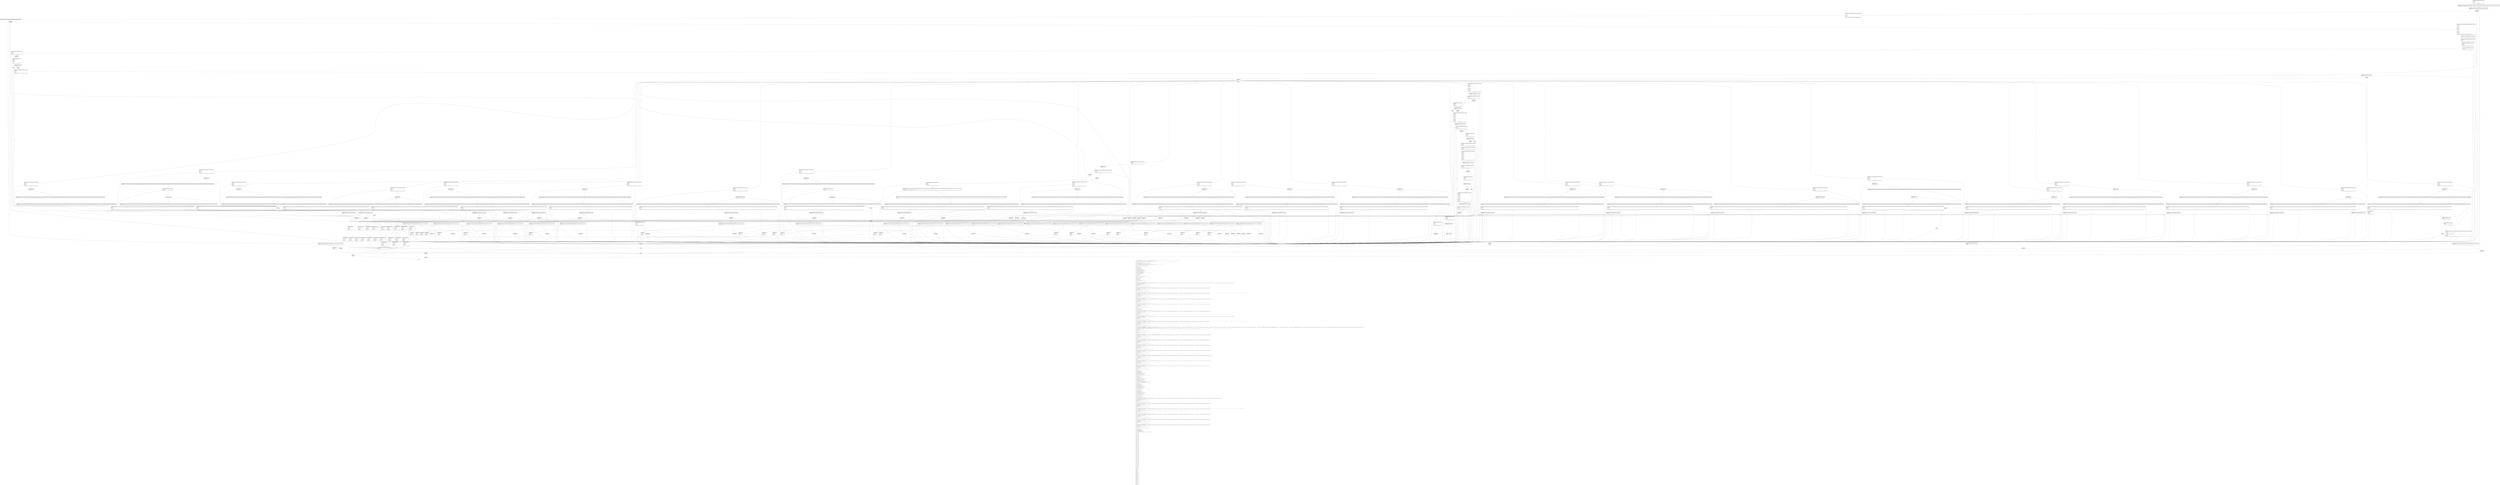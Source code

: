 digraph Mir_0_704 {
    graph [fontname="Courier, monospace"];
    node [fontname="Courier, monospace"];
    edge [fontname="Courier, monospace"];
    label=<fn handlers::handler_update_lending_market::process(_1: anchor_lang::context::Context&lt;ReErased, ReErased, ReErased, ReErased, handlers::handler_update_lending_market::UpdateLendingMarket&lt;ReErased&gt;&gt;, _2: u64, _3: [u8; 72_usize]) -&gt; std::result::Result&lt;(), anchor_lang::error::Error&gt;<br align="left"/>let _4: state::UpdateLendingMarketMode;<br align="left"/>let mut _5: std::ops::ControlFlow&lt;std::result::Result&lt;std::convert::Infallible, anchor_lang::prelude::ProgramError&gt;, state::UpdateLendingMarketMode&gt;;<br align="left"/>let mut _6: std::result::Result&lt;state::UpdateLendingMarketMode, anchor_lang::prelude::ProgramError&gt;;<br align="left"/>let mut _7: std::result::Result&lt;state::UpdateLendingMarketMode, num_enum::TryFromPrimitiveError&lt;state::UpdateLendingMarketMode&gt;&gt;;<br align="left"/>let mut _8: u64;<br align="left"/>let mut _9: Closure(DefId(0:706 ~ kamino_lending[6389]::handlers::handler_update_lending_market::process::{closure#0}), [i32, Binder(extern &quot;RustCall&quot; fn((num_enum::TryFromPrimitiveError&lt;state::UpdateLendingMarketMode&gt;,)) -&gt; anchor_lang::prelude::ProgramError, []), ()]);<br align="left"/>let mut _10: isize;<br align="left"/>let _11: std::result::Result&lt;std::convert::Infallible, anchor_lang::prelude::ProgramError&gt;;<br align="left"/>let mut _12: !;<br align="left"/>let mut _13: std::result::Result&lt;std::convert::Infallible, anchor_lang::prelude::ProgramError&gt;;<br align="left"/>let _14: state::UpdateLendingMarketMode;<br align="left"/>let _15: &amp;ReErased mut std::cell::RefMut&lt;ReErased, state::lending_market::LendingMarket&gt;;<br align="left"/>let mut _16: std::cell::RefMut&lt;ReErased, state::lending_market::LendingMarket&gt;;<br align="left"/>let mut _17: std::ops::ControlFlow&lt;std::result::Result&lt;std::convert::Infallible, anchor_lang::error::Error&gt;, std::cell::RefMut&lt;ReErased, state::lending_market::LendingMarket&gt;&gt;;<br align="left"/>let mut _18: std::result::Result&lt;std::cell::RefMut&lt;ReErased, state::lending_market::LendingMarket&gt;, anchor_lang::error::Error&gt;;<br align="left"/>let mut _19: &amp;ReErased anchor_lang::prelude::AccountLoader&lt;ReErased, state::lending_market::LendingMarket&gt;;<br align="left"/>let mut _20: isize;<br align="left"/>let _21: std::result::Result&lt;std::convert::Infallible, anchor_lang::error::Error&gt;;<br align="left"/>let mut _22: !;<br align="left"/>let mut _23: std::result::Result&lt;std::convert::Infallible, anchor_lang::error::Error&gt;;<br align="left"/>let _24: std::cell::RefMut&lt;ReErased, state::lending_market::LendingMarket&gt;;<br align="left"/>let _25: ();<br align="left"/>let mut _26: &amp;ReErased str;<br align="left"/>let _27: &amp;ReErased str;<br align="left"/>let mut _28: &amp;ReErased std::string::String;<br align="left"/>let _29: &amp;ReErased std::string::String;<br align="left"/>let _30: std::string::String;<br align="left"/>let _31: std::string::String;<br align="left"/>let mut _32: std::fmt::Arguments&lt;ReErased&gt;;<br align="left"/>let mut _33: &amp;ReErased [&amp;ReErased str];<br align="left"/>let mut _34: &amp;ReErased [&amp;ReErased str; 3_usize];<br align="left"/>let _35: &amp;ReErased [&amp;ReErased str; 3_usize];<br align="left"/>let _36: [&amp;ReErased str; 3_usize];<br align="left"/>let mut _37: &amp;ReErased [core::fmt::rt::Argument&lt;ReErased&gt;];<br align="left"/>let mut _38: &amp;ReErased [core::fmt::rt::Argument&lt;ReErased&gt;; 3_usize];<br align="left"/>let _39: &amp;ReErased [core::fmt::rt::Argument&lt;ReErased&gt;; 3_usize];<br align="left"/>let _40: [core::fmt::rt::Argument&lt;ReErased&gt;; 3_usize];<br align="left"/>let mut _41: core::fmt::rt::Argument&lt;ReErased&gt;;<br align="left"/>let mut _42: &amp;ReErased anchor_lang::prelude::Pubkey;<br align="left"/>let _43: &amp;ReErased anchor_lang::prelude::Pubkey;<br align="left"/>let _44: anchor_lang::prelude::Pubkey;<br align="left"/>let mut _45: &amp;ReErased anchor_lang::prelude::AccountLoader&lt;ReErased, state::lending_market::LendingMarket&gt;;<br align="left"/>let mut _46: core::fmt::rt::Argument&lt;ReErased&gt;;<br align="left"/>let mut _47: &amp;ReErased state::UpdateLendingMarketMode;<br align="left"/>let _48: &amp;ReErased state::UpdateLendingMarketMode;<br align="left"/>let mut _49: core::fmt::rt::Argument&lt;ReErased&gt;;<br align="left"/>let mut _50: &amp;ReErased &amp;ReErased [u8];<br align="left"/>let _51: &amp;ReErased &amp;ReErased [u8];<br align="left"/>let _52: &amp;ReErased [u8];<br align="left"/>let _53: &amp;ReErased [u8];<br align="left"/>let mut _54: &amp;ReErased [u8; 72_usize];<br align="left"/>let mut _55: std::ops::Range&lt;usize&gt;;<br align="left"/>let _56: ();<br align="left"/>let mut _57: bool;<br align="left"/>let mut _58: &amp;ReErased state::lending_market::LendingMarket;<br align="left"/>let _59: &amp;ReErased state::lending_market::LendingMarket;<br align="left"/>let mut _60: &amp;ReErased std::cell::RefMut&lt;ReErased, state::lending_market::LendingMarket&gt;;<br align="left"/>let mut _61: !;<br align="left"/>let mut _62: anchor_lang::error::Error;<br align="left"/>let mut _63: anchor_lang::error::AnchorError;<br align="left"/>let mut _64: std::string::String;<br align="left"/>let mut _65: &amp;ReErased LendingError;<br align="left"/>let _66: LendingError;<br align="left"/>let mut _67: u32;<br align="left"/>let mut _68: LendingError;<br align="left"/>let mut _69: std::string::String;<br align="left"/>let mut _70: &amp;ReErased LendingError;<br align="left"/>let _71: LendingError;<br align="left"/>let mut _72: std::option::Option&lt;anchor_lang::error::ErrorOrigin&gt;;<br align="left"/>let mut _73: anchor_lang::error::ErrorOrigin;<br align="left"/>let mut _74: anchor_lang::error::Source;<br align="left"/>let mut _75: std::option::Option&lt;anchor_lang::error::ComparedValues&gt;;<br align="left"/>let _76: ();<br align="left"/>let mut _77: u64;<br align="left"/>let _78: ();<br align="left"/>let mut _79: std::ops::ControlFlow&lt;std::result::Result&lt;std::convert::Infallible, anchor_lang::error::Error&gt;, ()&gt;;<br align="left"/>let mut _80: std::result::Result&lt;(), anchor_lang::error::Error&gt;;<br align="left"/>let mut _81: lending_market::config_items::ConfigItemUpdater&lt;ReErased, anchor_lang::prelude::Pubkey, anchor_lang::prelude::Pubkey, FnDef(DefId(0:1057 ~ kamino_lending[6389]::lending_market::config_items::set_field_directly), [anchor_lang::prelude::Pubkey]), FnDef(DefId(0:1059 ~ kamino_lending[6389]::lending_market::config_items::get_field_directly), [anchor_lang::prelude::Pubkey]), FnDef(DefId(0:1053 ~ kamino_lending[6389]::lending_market::config_items::accept_anything), [anchor_lang::prelude::Pubkey]), FnDef(DefId(0:1055 ~ kamino_lending[6389]::lending_market::config_items::write_debug), [anchor_lang::prelude::Pubkey])&gt;;<br align="left"/>let mut _82: lending_market::config_items::ConfigItemUpdater&lt;ReErased, anchor_lang::prelude::Pubkey, anchor_lang::prelude::Pubkey, FnDef(DefId(0:1057 ~ kamino_lending[6389]::lending_market::config_items::set_field_directly), [anchor_lang::prelude::Pubkey]), FnDef(DefId(0:1059 ~ kamino_lending[6389]::lending_market::config_items::get_field_directly), [anchor_lang::prelude::Pubkey]), FnDef(DefId(0:1053 ~ kamino_lending[6389]::lending_market::config_items::accept_anything), [anchor_lang::prelude::Pubkey]), FnDef(DefId(0:1055 ~ kamino_lending[6389]::lending_market::config_items::write_debug), [anchor_lang::prelude::Pubkey])&gt;;<br align="left"/>let mut _83: &amp;ReErased mut anchor_lang::prelude::Pubkey;<br align="left"/>let mut _84: &amp;ReErased mut anchor_lang::prelude::Pubkey;<br align="left"/>let mut _85: &amp;ReErased mut state::lending_market::LendingMarket;<br align="left"/>let mut _86: &amp;ReErased mut std::cell::RefMut&lt;ReErased, state::lending_market::LendingMarket&gt;;<br align="left"/>let mut _87: &amp;ReErased [u8];<br align="left"/>let mut _88: &amp;ReErased [u8; 72_usize];<br align="left"/>let _89: &amp;ReErased [u8; 72_usize];<br align="left"/>let mut _90: isize;<br align="left"/>let _91: std::result::Result&lt;std::convert::Infallible, anchor_lang::error::Error&gt;;<br align="left"/>let mut _92: !;<br align="left"/>let mut _93: std::result::Result&lt;std::convert::Infallible, anchor_lang::error::Error&gt;;<br align="left"/>let _94: ();<br align="left"/>let _95: ();<br align="left"/>let mut _96: std::ops::ControlFlow&lt;std::result::Result&lt;std::convert::Infallible, anchor_lang::error::Error&gt;, ()&gt;;<br align="left"/>let mut _97: std::result::Result&lt;(), anchor_lang::error::Error&gt;;<br align="left"/>let mut _98: lending_market::config_items::ConfigItemUpdater&lt;ReErased, u8, u8, FnDef(DefId(0:1057 ~ kamino_lending[6389]::lending_market::config_items::set_field_directly), [u8]), FnDef(DefId(0:1059 ~ kamino_lending[6389]::lending_market::config_items::get_field_directly), [u8]), FnDef(DefId(0:961 ~ kamino_lending[6389]::lending_market::config_items::validations::check_bool), [u8]), FnDef(DefId(0:1055 ~ kamino_lending[6389]::lending_market::config_items::write_debug), [u8])&gt;;<br align="left"/>let mut _99: lending_market::config_items::ConfigItemUpdater&lt;ReErased, u8, u8, FnDef(DefId(0:1057 ~ kamino_lending[6389]::lending_market::config_items::set_field_directly), [u8]), FnDef(DefId(0:1059 ~ kamino_lending[6389]::lending_market::config_items::get_field_directly), [u8]), FnDef(DefId(0:1053 ~ kamino_lending[6389]::lending_market::config_items::accept_anything), [u8]), FnDef(DefId(0:1055 ~ kamino_lending[6389]::lending_market::config_items::write_debug), [u8])&gt;;<br align="left"/>let mut _100: lending_market::config_items::ConfigItemUpdater&lt;ReErased, u8, u8, FnDef(DefId(0:1057 ~ kamino_lending[6389]::lending_market::config_items::set_field_directly), [u8]), FnDef(DefId(0:1059 ~ kamino_lending[6389]::lending_market::config_items::get_field_directly), [u8]), FnDef(DefId(0:1053 ~ kamino_lending[6389]::lending_market::config_items::accept_anything), [u8]), FnDef(DefId(0:1055 ~ kamino_lending[6389]::lending_market::config_items::write_debug), [u8])&gt;;<br align="left"/>let mut _101: &amp;ReErased mut u8;<br align="left"/>let mut _102: &amp;ReErased mut u8;<br align="left"/>let mut _103: &amp;ReErased mut state::lending_market::LendingMarket;<br align="left"/>let mut _104: &amp;ReErased mut std::cell::RefMut&lt;ReErased, state::lending_market::LendingMarket&gt;;<br align="left"/>let mut _105: &amp;ReErased [u8];<br align="left"/>let mut _106: &amp;ReErased [u8; 72_usize];<br align="left"/>let _107: &amp;ReErased [u8; 72_usize];<br align="left"/>let mut _108: isize;<br align="left"/>let _109: std::result::Result&lt;std::convert::Infallible, anchor_lang::error::Error&gt;;<br align="left"/>let mut _110: !;<br align="left"/>let mut _111: std::result::Result&lt;std::convert::Infallible, anchor_lang::error::Error&gt;;<br align="left"/>let _112: ();<br align="left"/>let _113: ();<br align="left"/>let mut _114: std::ops::ControlFlow&lt;std::result::Result&lt;std::convert::Infallible, anchor_lang::error::Error&gt;, ()&gt;;<br align="left"/>let mut _115: std::result::Result&lt;(), anchor_lang::error::Error&gt;;<br align="left"/>let mut _116: lending_market::config_items::ConfigItemUpdater&lt;ReErased, u8, u8, FnDef(DefId(0:1057 ~ kamino_lending[6389]::lending_market::config_items::set_field_directly), [u8]), FnDef(DefId(0:1059 ~ kamino_lending[6389]::lending_market::config_items::get_field_directly), [u8]), Closure(DefId(0:969 ~ kamino_lending[6389]::lending_market::config_items::validations::check_in_range::{closure#0}), [u8, i8, Binder(extern &quot;RustCall&quot; fn((&amp;ReBound(DebruijnIndex(0), BoundRegion { var: 0, kind: BrAnon }) u8,)) -&gt; std::result::Result&lt;(), anchor_lang::error::Error&gt;, [Region(BrAnon)]), (std::ops::RangeInclusive&lt;u128&gt;,)]), FnDef(DefId(0:1055 ~ kamino_lending[6389]::lending_market::config_items::write_debug), [u8])&gt;;<br align="left"/>let mut _117: lending_market::config_items::ConfigItemUpdater&lt;ReErased, u8, u8, FnDef(DefId(0:1057 ~ kamino_lending[6389]::lending_market::config_items::set_field_directly), [u8]), FnDef(DefId(0:1059 ~ kamino_lending[6389]::lending_market::config_items::get_field_directly), [u8]), FnDef(DefId(0:1053 ~ kamino_lending[6389]::lending_market::config_items::accept_anything), [u8]), FnDef(DefId(0:1055 ~ kamino_lending[6389]::lending_market::config_items::write_debug), [u8])&gt;;<br align="left"/>let mut _118: lending_market::config_items::ConfigItemUpdater&lt;ReErased, u8, u8, FnDef(DefId(0:1057 ~ kamino_lending[6389]::lending_market::config_items::set_field_directly), [u8]), FnDef(DefId(0:1059 ~ kamino_lending[6389]::lending_market::config_items::get_field_directly), [u8]), FnDef(DefId(0:1053 ~ kamino_lending[6389]::lending_market::config_items::accept_anything), [u8]), FnDef(DefId(0:1055 ~ kamino_lending[6389]::lending_market::config_items::write_debug), [u8])&gt;;<br align="left"/>let mut _119: &amp;ReErased mut u8;<br align="left"/>let mut _120: &amp;ReErased mut u8;<br align="left"/>let mut _121: &amp;ReErased mut state::lending_market::LendingMarket;<br align="left"/>let mut _122: &amp;ReErased mut std::cell::RefMut&lt;ReErased, state::lending_market::LendingMarket&gt;;<br align="left"/>let mut _123: Closure(DefId(0:969 ~ kamino_lending[6389]::lending_market::config_items::validations::check_in_range::{closure#0}), [u8, i8, Binder(extern &quot;RustCall&quot; fn((&amp;ReBound(DebruijnIndex(0), BoundRegion { var: 0, kind: BrAnon }) u8,)) -&gt; std::result::Result&lt;(), anchor_lang::error::Error&gt;, [Region(BrAnon)]), (std::ops::RangeInclusive&lt;u128&gt;,)]);<br align="left"/>let mut _124: std::ops::RangeInclusive&lt;u128&gt;;<br align="left"/>let mut _125: &amp;ReErased [u8];<br align="left"/>let mut _126: &amp;ReErased [u8; 72_usize];<br align="left"/>let _127: &amp;ReErased [u8; 72_usize];<br align="left"/>let mut _128: isize;<br align="left"/>let _129: std::result::Result&lt;std::convert::Infallible, anchor_lang::error::Error&gt;;<br align="left"/>let mut _130: !;<br align="left"/>let mut _131: std::result::Result&lt;std::convert::Infallible, anchor_lang::error::Error&gt;;<br align="left"/>let _132: ();<br align="left"/>let _133: ();<br align="left"/>let mut _134: std::ops::ControlFlow&lt;std::result::Result&lt;std::convert::Infallible, anchor_lang::error::Error&gt;, ()&gt;;<br align="left"/>let mut _135: std::result::Result&lt;(), anchor_lang::error::Error&gt;;<br align="left"/>let mut _136: lending_market::config_items::ConfigItemUpdater&lt;ReErased, u64, u64, FnDef(DefId(0:1057 ~ kamino_lending[6389]::lending_market::config_items::set_field_directly), [u64]), FnDef(DefId(0:1059 ~ kamino_lending[6389]::lending_market::config_items::get_field_directly), [u64]), FnDef(DefId(0:963 ~ kamino_lending[6389]::lending_market::config_items::validations::check_not_zero), [u64]), FnDef(DefId(0:1055 ~ kamino_lending[6389]::lending_market::config_items::write_debug), [u64])&gt;;<br align="left"/>let mut _137: lending_market::config_items::ConfigItemUpdater&lt;ReErased, u64, u64, FnDef(DefId(0:1057 ~ kamino_lending[6389]::lending_market::config_items::set_field_directly), [u64]), FnDef(DefId(0:1059 ~ kamino_lending[6389]::lending_market::config_items::get_field_directly), [u64]), FnDef(DefId(0:1053 ~ kamino_lending[6389]::lending_market::config_items::accept_anything), [u64]), FnDef(DefId(0:1055 ~ kamino_lending[6389]::lending_market::config_items::write_debug), [u64])&gt;;<br align="left"/>let mut _138: lending_market::config_items::ConfigItemUpdater&lt;ReErased, u64, u64, FnDef(DefId(0:1057 ~ kamino_lending[6389]::lending_market::config_items::set_field_directly), [u64]), FnDef(DefId(0:1059 ~ kamino_lending[6389]::lending_market::config_items::get_field_directly), [u64]), FnDef(DefId(0:1053 ~ kamino_lending[6389]::lending_market::config_items::accept_anything), [u64]), FnDef(DefId(0:1055 ~ kamino_lending[6389]::lending_market::config_items::write_debug), [u64])&gt;;<br align="left"/>let mut _139: &amp;ReErased mut u64;<br align="left"/>let mut _140: &amp;ReErased mut u64;<br align="left"/>let mut _141: &amp;ReErased mut state::lending_market::LendingMarket;<br align="left"/>let mut _142: &amp;ReErased mut std::cell::RefMut&lt;ReErased, state::lending_market::LendingMarket&gt;;<br align="left"/>let mut _143: &amp;ReErased [u8];<br align="left"/>let mut _144: &amp;ReErased [u8; 72_usize];<br align="left"/>let _145: &amp;ReErased [u8; 72_usize];<br align="left"/>let mut _146: isize;<br align="left"/>let _147: std::result::Result&lt;std::convert::Infallible, anchor_lang::error::Error&gt;;<br align="left"/>let mut _148: !;<br align="left"/>let mut _149: std::result::Result&lt;std::convert::Infallible, anchor_lang::error::Error&gt;;<br align="left"/>let _150: ();<br align="left"/>let _151: ();<br align="left"/>let mut _152: std::ops::ControlFlow&lt;std::result::Result&lt;std::convert::Infallible, anchor_lang::error::Error&gt;, ()&gt;;<br align="left"/>let mut _153: std::result::Result&lt;(), anchor_lang::error::Error&gt;;<br align="left"/>let mut _154: lending_market::config_items::ConfigItemUpdater&lt;ReErased, u64, u64, FnDef(DefId(0:1057 ~ kamino_lending[6389]::lending_market::config_items::set_field_directly), [u64]), FnDef(DefId(0:1059 ~ kamino_lending[6389]::lending_market::config_items::get_field_directly), [u64]), FnDef(DefId(0:1053 ~ kamino_lending[6389]::lending_market::config_items::accept_anything), [u64]), FnDef(DefId(0:1055 ~ kamino_lending[6389]::lending_market::config_items::write_debug), [u64])&gt;;<br align="left"/>let mut _155: lending_market::config_items::ConfigItemUpdater&lt;ReErased, u64, u64, FnDef(DefId(0:1057 ~ kamino_lending[6389]::lending_market::config_items::set_field_directly), [u64]), FnDef(DefId(0:1059 ~ kamino_lending[6389]::lending_market::config_items::get_field_directly), [u64]), FnDef(DefId(0:1053 ~ kamino_lending[6389]::lending_market::config_items::accept_anything), [u64]), FnDef(DefId(0:1055 ~ kamino_lending[6389]::lending_market::config_items::write_debug), [u64])&gt;;<br align="left"/>let mut _156: &amp;ReErased mut u64;<br align="left"/>let mut _157: &amp;ReErased mut u64;<br align="left"/>let mut _158: &amp;ReErased mut state::lending_market::LendingMarket;<br align="left"/>let mut _159: &amp;ReErased mut std::cell::RefMut&lt;ReErased, state::lending_market::LendingMarket&gt;;<br align="left"/>let mut _160: &amp;ReErased [u8];<br align="left"/>let mut _161: &amp;ReErased [u8; 72_usize];<br align="left"/>let _162: &amp;ReErased [u8; 72_usize];<br align="left"/>let mut _163: isize;<br align="left"/>let _164: std::result::Result&lt;std::convert::Infallible, anchor_lang::error::Error&gt;;<br align="left"/>let mut _165: !;<br align="left"/>let mut _166: std::result::Result&lt;std::convert::Infallible, anchor_lang::error::Error&gt;;<br align="left"/>let _167: ();<br align="left"/>let mut _168: !;<br align="left"/>let _169: !;<br align="left"/>let mut _170: std::fmt::Arguments&lt;ReErased&gt;;<br align="left"/>let mut _171: &amp;ReErased [&amp;ReErased str];<br align="left"/>let mut _172: &amp;ReErased [&amp;ReErased str; 1_usize];<br align="left"/>let _173: &amp;ReErased [&amp;ReErased str; 1_usize];<br align="left"/>let _174: [&amp;ReErased str; 1_usize];<br align="left"/>let _175: ();<br align="left"/>let mut _176: std::ops::ControlFlow&lt;std::result::Result&lt;std::convert::Infallible, anchor_lang::error::Error&gt;, ()&gt;;<br align="left"/>let mut _177: std::result::Result&lt;(), anchor_lang::error::Error&gt;;<br align="left"/>let mut _178: lending_market::config_items::ConfigItemUpdater&lt;ReErased, u64, u64, FnDef(DefId(0:1057 ~ kamino_lending[6389]::lending_market::config_items::set_field_directly), [u64]), FnDef(DefId(0:1059 ~ kamino_lending[6389]::lending_market::config_items::get_field_directly), [u64]), FnDef(DefId(0:963 ~ kamino_lending[6389]::lending_market::config_items::validations::check_not_zero), [u64]), FnDef(DefId(0:1055 ~ kamino_lending[6389]::lending_market::config_items::write_debug), [u64])&gt;;<br align="left"/>let mut _179: lending_market::config_items::ConfigItemUpdater&lt;ReErased, u64, u64, FnDef(DefId(0:1057 ~ kamino_lending[6389]::lending_market::config_items::set_field_directly), [u64]), FnDef(DefId(0:1059 ~ kamino_lending[6389]::lending_market::config_items::get_field_directly), [u64]), FnDef(DefId(0:1053 ~ kamino_lending[6389]::lending_market::config_items::accept_anything), [u64]), FnDef(DefId(0:1055 ~ kamino_lending[6389]::lending_market::config_items::write_debug), [u64])&gt;;<br align="left"/>let mut _180: lending_market::config_items::ConfigItemUpdater&lt;ReErased, u64, u64, FnDef(DefId(0:1057 ~ kamino_lending[6389]::lending_market::config_items::set_field_directly), [u64]), FnDef(DefId(0:1059 ~ kamino_lending[6389]::lending_market::config_items::get_field_directly), [u64]), FnDef(DefId(0:1053 ~ kamino_lending[6389]::lending_market::config_items::accept_anything), [u64]), FnDef(DefId(0:1055 ~ kamino_lending[6389]::lending_market::config_items::write_debug), [u64])&gt;;<br align="left"/>let mut _181: &amp;ReErased mut u64;<br align="left"/>let mut _182: &amp;ReErased mut u64;<br align="left"/>let mut _183: &amp;ReErased mut state::lending_market::LendingMarket;<br align="left"/>let mut _184: &amp;ReErased mut std::cell::RefMut&lt;ReErased, state::lending_market::LendingMarket&gt;;<br align="left"/>let mut _185: &amp;ReErased [u8];<br align="left"/>let mut _186: &amp;ReErased [u8; 72_usize];<br align="left"/>let _187: &amp;ReErased [u8; 72_usize];<br align="left"/>let mut _188: isize;<br align="left"/>let _189: std::result::Result&lt;std::convert::Infallible, anchor_lang::error::Error&gt;;<br align="left"/>let mut _190: !;<br align="left"/>let mut _191: std::result::Result&lt;std::convert::Infallible, anchor_lang::error::Error&gt;;<br align="left"/>let _192: ();<br align="left"/>let _193: ();<br align="left"/>let mut _194: std::ops::ControlFlow&lt;std::result::Result&lt;std::convert::Infallible, anchor_lang::error::Error&gt;, ()&gt;;<br align="left"/>let mut _195: std::result::Result&lt;(), anchor_lang::error::Error&gt;;<br align="left"/>let mut _196: lending_market::config_items::ConfigItemUpdater&lt;ReErased, anchor_lang::prelude::Pubkey, anchor_lang::prelude::Pubkey, FnDef(DefId(0:1057 ~ kamino_lending[6389]::lending_market::config_items::set_field_directly), [anchor_lang::prelude::Pubkey]), FnDef(DefId(0:1059 ~ kamino_lending[6389]::lending_market::config_items::get_field_directly), [anchor_lang::prelude::Pubkey]), FnDef(DefId(0:1053 ~ kamino_lending[6389]::lending_market::config_items::accept_anything), [anchor_lang::prelude::Pubkey]), FnDef(DefId(0:1055 ~ kamino_lending[6389]::lending_market::config_items::write_debug), [anchor_lang::prelude::Pubkey])&gt;;<br align="left"/>let mut _197: lending_market::config_items::ConfigItemUpdater&lt;ReErased, anchor_lang::prelude::Pubkey, anchor_lang::prelude::Pubkey, FnDef(DefId(0:1057 ~ kamino_lending[6389]::lending_market::config_items::set_field_directly), [anchor_lang::prelude::Pubkey]), FnDef(DefId(0:1059 ~ kamino_lending[6389]::lending_market::config_items::get_field_directly), [anchor_lang::prelude::Pubkey]), FnDef(DefId(0:1053 ~ kamino_lending[6389]::lending_market::config_items::accept_anything), [anchor_lang::prelude::Pubkey]), FnDef(DefId(0:1055 ~ kamino_lending[6389]::lending_market::config_items::write_debug), [anchor_lang::prelude::Pubkey])&gt;;<br align="left"/>let mut _198: &amp;ReErased mut anchor_lang::prelude::Pubkey;<br align="left"/>let mut _199: &amp;ReErased mut anchor_lang::prelude::Pubkey;<br align="left"/>let mut _200: &amp;ReErased mut state::lending_market::LendingMarket;<br align="left"/>let mut _201: &amp;ReErased mut std::cell::RefMut&lt;ReErased, state::lending_market::LendingMarket&gt;;<br align="left"/>let mut _202: &amp;ReErased [u8];<br align="left"/>let mut _203: &amp;ReErased [u8; 72_usize];<br align="left"/>let _204: &amp;ReErased [u8; 72_usize];<br align="left"/>let mut _205: isize;<br align="left"/>let _206: std::result::Result&lt;std::convert::Infallible, anchor_lang::error::Error&gt;;<br align="left"/>let mut _207: !;<br align="left"/>let mut _208: std::result::Result&lt;std::convert::Infallible, anchor_lang::error::Error&gt;;<br align="left"/>let _209: ();<br align="left"/>let _210: ();<br align="left"/>let mut _211: std::ops::ControlFlow&lt;std::result::Result&lt;std::convert::Infallible, anchor_lang::error::Error&gt;, ()&gt;;<br align="left"/>let mut _212: std::result::Result&lt;(), anchor_lang::error::Error&gt;;<br align="left"/>let mut _213: lending_market::config_items::ConfigItemUpdater&lt;ReErased, u8, u8, FnDef(DefId(0:1057 ~ kamino_lending[6389]::lending_market::config_items::set_field_directly), [u8]), FnDef(DefId(0:1059 ~ kamino_lending[6389]::lending_market::config_items::get_field_directly), [u8]), Closure(DefId(0:969 ~ kamino_lending[6389]::lending_market::config_items::validations::check_in_range::{closure#0}), [u8, i8, Binder(extern &quot;RustCall&quot; fn((&amp;ReBound(DebruijnIndex(0), BoundRegion { var: 0, kind: BrAnon }) u8,)) -&gt; std::result::Result&lt;(), anchor_lang::error::Error&gt;, [Region(BrAnon)]), (std::ops::RangeInclusive&lt;u128&gt;,)]), FnDef(DefId(0:1055 ~ kamino_lending[6389]::lending_market::config_items::write_debug), [u8])&gt;;<br align="left"/>let mut _214: lending_market::config_items::ConfigItemUpdater&lt;ReErased, u8, u8, FnDef(DefId(0:1057 ~ kamino_lending[6389]::lending_market::config_items::set_field_directly), [u8]), FnDef(DefId(0:1059 ~ kamino_lending[6389]::lending_market::config_items::get_field_directly), [u8]), FnDef(DefId(0:1053 ~ kamino_lending[6389]::lending_market::config_items::accept_anything), [u8]), FnDef(DefId(0:1055 ~ kamino_lending[6389]::lending_market::config_items::write_debug), [u8])&gt;;<br align="left"/>let mut _215: lending_market::config_items::ConfigItemUpdater&lt;ReErased, u8, u8, FnDef(DefId(0:1057 ~ kamino_lending[6389]::lending_market::config_items::set_field_directly), [u8]), FnDef(DefId(0:1059 ~ kamino_lending[6389]::lending_market::config_items::get_field_directly), [u8]), FnDef(DefId(0:1053 ~ kamino_lending[6389]::lending_market::config_items::accept_anything), [u8]), FnDef(DefId(0:1055 ~ kamino_lending[6389]::lending_market::config_items::write_debug), [u8])&gt;;<br align="left"/>let mut _216: &amp;ReErased mut u8;<br align="left"/>let mut _217: &amp;ReErased mut u8;<br align="left"/>let mut _218: &amp;ReErased mut state::lending_market::LendingMarket;<br align="left"/>let mut _219: &amp;ReErased mut std::cell::RefMut&lt;ReErased, state::lending_market::LendingMarket&gt;;<br align="left"/>let mut _220: Closure(DefId(0:969 ~ kamino_lending[6389]::lending_market::config_items::validations::check_in_range::{closure#0}), [u8, i8, Binder(extern &quot;RustCall&quot; fn((&amp;ReBound(DebruijnIndex(0), BoundRegion { var: 0, kind: BrAnon }) u8,)) -&gt; std::result::Result&lt;(), anchor_lang::error::Error&gt;, [Region(BrAnon)]), (std::ops::RangeInclusive&lt;u128&gt;,)]);<br align="left"/>let mut _221: std::ops::RangeInclusive&lt;u128&gt;;<br align="left"/>let mut _222: &amp;ReErased [u8];<br align="left"/>let mut _223: &amp;ReErased [u8; 72_usize];<br align="left"/>let _224: &amp;ReErased [u8; 72_usize];<br align="left"/>let mut _225: isize;<br align="left"/>let _226: std::result::Result&lt;std::convert::Infallible, anchor_lang::error::Error&gt;;<br align="left"/>let mut _227: !;<br align="left"/>let mut _228: std::result::Result&lt;std::convert::Infallible, anchor_lang::error::Error&gt;;<br align="left"/>let _229: ();<br align="left"/>let _230: ();<br align="left"/>let mut _231: std::ops::ControlFlow&lt;std::result::Result&lt;std::convert::Infallible, anchor_lang::error::Error&gt;, ()&gt;;<br align="left"/>let mut _232: std::result::Result&lt;(), anchor_lang::error::Error&gt;;<br align="left"/>let mut _233: lending_market::config_items::ConfigItemUpdater&lt;ReErased, std::cell::RefMut&lt;ReErased, state::lending_market::LendingMarket&gt;, state::lending_market::ElevationGroup, Closure(DefId(0:707 ~ kamino_lending[6389]::handlers::handler_update_lending_market::process::{closure#1}), [i8, Binder(extern &quot;RustCall&quot; fn((&amp;ReBound(DebruijnIndex(0), BoundRegion { var: 0, kind: BrAnon }) mut std::cell::RefMut&lt;ReErased, state::lending_market::LendingMarket&gt;, state::lending_market::ElevationGroup)) -&gt; std::result::Result&lt;(), anchor_lang::error::Error&gt;, [Region(BrAnon)]), ()]), Closure(DefId(0:708 ~ kamino_lending[6389]::handlers::handler_update_lending_market::process::{closure#2}), [i8, Binder(extern &quot;RustCall&quot; fn((&amp;ReBound(DebruijnIndex(0), BoundRegion { var: 0, kind: BrAnon }) std::cell::RefMut&lt;ReErased, state::lending_market::LendingMarket&gt;, &amp;ReBound(DebruijnIndex(0), BoundRegion { var: 1, kind: BrAnon }) state::lending_market::ElevationGroup)) -&gt; std::result::Result&lt;std::option::Option&lt;&amp;ReBound(DebruijnIndex(0), BoundRegion { var: 0, kind: BrAnon }) state::lending_market::ElevationGroup&gt;, anchor_lang::error::Error&gt;, [Region(BrAnon), Region(BrAnon)]), ()]), FnDef(DefId(0:711 ~ kamino_lending[6389]::handlers::handler_update_lending_market::validate_new_elevation_group), []), FnDef(DefId(0:1055 ~ kamino_lending[6389]::lending_market::config_items::write_debug), [state::lending_market::ElevationGroup])&gt;;<br align="left"/>let mut _234: lending_market::config_items::ConfigItemUpdater&lt;ReErased, std::cell::RefMut&lt;ReErased, state::lending_market::LendingMarket&gt;, state::lending_market::ElevationGroup, Closure(DefId(0:707 ~ kamino_lending[6389]::handlers::handler_update_lending_market::process::{closure#1}), [i8, Binder(extern &quot;RustCall&quot; fn((&amp;ReBound(DebruijnIndex(0), BoundRegion { var: 0, kind: BrAnon }) mut std::cell::RefMut&lt;ReErased, state::lending_market::LendingMarket&gt;, state::lending_market::ElevationGroup)) -&gt; std::result::Result&lt;(), anchor_lang::error::Error&gt;, [Region(BrAnon)]), ()]), Closure(DefId(0:708 ~ kamino_lending[6389]::handlers::handler_update_lending_market::process::{closure#2}), [i8, Binder(extern &quot;RustCall&quot; fn((&amp;ReBound(DebruijnIndex(0), BoundRegion { var: 0, kind: BrAnon }) std::cell::RefMut&lt;ReErased, state::lending_market::LendingMarket&gt;, &amp;ReBound(DebruijnIndex(0), BoundRegion { var: 1, kind: BrAnon }) state::lending_market::ElevationGroup)) -&gt; std::result::Result&lt;std::option::Option&lt;&amp;ReBound(DebruijnIndex(0), BoundRegion { var: 0, kind: BrAnon }) state::lending_market::ElevationGroup&gt;, anchor_lang::error::Error&gt;, [Region(BrAnon), Region(BrAnon)]), ()]), FnDef(DefId(0:1053 ~ kamino_lending[6389]::lending_market::config_items::accept_anything), [state::lending_market::ElevationGroup]), FnDef(DefId(0:1055 ~ kamino_lending[6389]::lending_market::config_items::write_debug), [state::lending_market::ElevationGroup])&gt;;<br align="left"/>let mut _235: lending_market::config_items::ConfigItemUpdater&lt;ReErased, std::cell::RefMut&lt;ReErased, state::lending_market::LendingMarket&gt;, state::lending_market::ElevationGroup, Closure(DefId(0:707 ~ kamino_lending[6389]::handlers::handler_update_lending_market::process::{closure#1}), [i8, Binder(extern &quot;RustCall&quot; fn((&amp;ReBound(DebruijnIndex(0), BoundRegion { var: 0, kind: BrAnon }) mut std::cell::RefMut&lt;ReErased, state::lending_market::LendingMarket&gt;, state::lending_market::ElevationGroup)) -&gt; std::result::Result&lt;(), anchor_lang::error::Error&gt;, [Region(BrAnon)]), ()]), Closure(DefId(0:708 ~ kamino_lending[6389]::handlers::handler_update_lending_market::process::{closure#2}), [i8, Binder(extern &quot;RustCall&quot; fn((&amp;ReBound(DebruijnIndex(0), BoundRegion { var: 0, kind: BrAnon }) std::cell::RefMut&lt;ReErased, state::lending_market::LendingMarket&gt;, &amp;ReBound(DebruijnIndex(0), BoundRegion { var: 1, kind: BrAnon }) state::lending_market::ElevationGroup)) -&gt; std::result::Result&lt;std::option::Option&lt;&amp;ReBound(DebruijnIndex(0), BoundRegion { var: 0, kind: BrAnon }) state::lending_market::ElevationGroup&gt;, anchor_lang::error::Error&gt;, [Region(BrAnon), Region(BrAnon)]), ()]), FnDef(DefId(0:1053 ~ kamino_lending[6389]::lending_market::config_items::accept_anything), [state::lending_market::ElevationGroup]), FnDef(DefId(0:1055 ~ kamino_lending[6389]::lending_market::config_items::write_debug), [state::lending_market::ElevationGroup])&gt;;<br align="left"/>let mut _236: lending_market::config_items::ConfigItemUpdater&lt;ReErased, std::cell::RefMut&lt;ReErased, state::lending_market::LendingMarket&gt;, (), (), (), (), ()&gt;;<br align="left"/>let mut _237: &amp;ReErased mut std::cell::RefMut&lt;ReErased, state::lending_market::LendingMarket&gt;;<br align="left"/>let mut _238: Closure(DefId(0:707 ~ kamino_lending[6389]::handlers::handler_update_lending_market::process::{closure#1}), [i8, Binder(extern &quot;RustCall&quot; fn((&amp;ReBound(DebruijnIndex(0), BoundRegion { var: 0, kind: BrAnon }) mut std::cell::RefMut&lt;ReErased, state::lending_market::LendingMarket&gt;, state::lending_market::ElevationGroup)) -&gt; std::result::Result&lt;(), anchor_lang::error::Error&gt;, [Region(BrAnon)]), ()]);<br align="left"/>let mut _239: Closure(DefId(0:708 ~ kamino_lending[6389]::handlers::handler_update_lending_market::process::{closure#2}), [i8, Binder(extern &quot;RustCall&quot; fn((&amp;ReBound(DebruijnIndex(0), BoundRegion { var: 0, kind: BrAnon }) std::cell::RefMut&lt;ReErased, state::lending_market::LendingMarket&gt;, &amp;ReBound(DebruijnIndex(0), BoundRegion { var: 1, kind: BrAnon }) state::lending_market::ElevationGroup)) -&gt; std::result::Result&lt;std::option::Option&lt;&amp;ReBound(DebruijnIndex(0), BoundRegion { var: 0, kind: BrAnon }) state::lending_market::ElevationGroup&gt;, anchor_lang::error::Error&gt;, [Region(BrAnon), Region(BrAnon)]), ()]);<br align="left"/>let mut _240: &amp;ReErased [u8];<br align="left"/>let mut _241: &amp;ReErased [u8; 72_usize];<br align="left"/>let _242: &amp;ReErased [u8; 72_usize];<br align="left"/>let mut _243: isize;<br align="left"/>let _244: std::result::Result&lt;std::convert::Infallible, anchor_lang::error::Error&gt;;<br align="left"/>let mut _245: !;<br align="left"/>let mut _246: std::result::Result&lt;std::convert::Infallible, anchor_lang::error::Error&gt;;<br align="left"/>let _247: ();<br align="left"/>let _248: ();<br align="left"/>let mut _249: bool;<br align="left"/>let mut _250: u16;<br align="left"/>let mut _251: &amp;ReErased state::lending_market::LendingMarket;<br align="left"/>let mut _252: &amp;ReErased std::cell::RefMut&lt;ReErased, state::lending_market::LendingMarket&gt;;<br align="left"/>let _253: ();<br align="left"/>let mut _254: &amp;ReErased str;<br align="left"/>let _255: &amp;ReErased str;<br align="left"/>let _256: ();<br align="left"/>let mut _257: std::ops::ControlFlow&lt;std::result::Result&lt;std::convert::Infallible, anchor_lang::error::Error&gt;, ()&gt;;<br align="left"/>let mut _258: std::result::Result&lt;(), anchor_lang::error::Error&gt;;<br align="left"/>let mut _259: lending_market::config_items::ConfigItemUpdater&lt;ReErased, u16, u16, FnDef(DefId(0:1057 ~ kamino_lending[6389]::lending_market::config_items::set_field_directly), [u16]), FnDef(DefId(0:1059 ~ kamino_lending[6389]::lending_market::config_items::get_field_directly), [u16]), FnDef(DefId(0:972 ~ kamino_lending[6389]::lending_market::config_items::validations::check_valid_bps), [u16]), FnDef(DefId(0:1055 ~ kamino_lending[6389]::lending_market::config_items::write_debug), [u16])&gt;;<br align="left"/>let mut _260: lending_market::config_items::ConfigItemUpdater&lt;ReErased, u16, u16, FnDef(DefId(0:1057 ~ kamino_lending[6389]::lending_market::config_items::set_field_directly), [u16]), FnDef(DefId(0:1059 ~ kamino_lending[6389]::lending_market::config_items::get_field_directly), [u16]), FnDef(DefId(0:1053 ~ kamino_lending[6389]::lending_market::config_items::accept_anything), [u16]), FnDef(DefId(0:1055 ~ kamino_lending[6389]::lending_market::config_items::write_debug), [u16])&gt;;<br align="left"/>let mut _261: lending_market::config_items::ConfigItemUpdater&lt;ReErased, u16, u16, FnDef(DefId(0:1057 ~ kamino_lending[6389]::lending_market::config_items::set_field_directly), [u16]), FnDef(DefId(0:1059 ~ kamino_lending[6389]::lending_market::config_items::get_field_directly), [u16]), FnDef(DefId(0:1053 ~ kamino_lending[6389]::lending_market::config_items::accept_anything), [u16]), FnDef(DefId(0:1055 ~ kamino_lending[6389]::lending_market::config_items::write_debug), [u16])&gt;;<br align="left"/>let mut _262: &amp;ReErased mut u16;<br align="left"/>let mut _263: &amp;ReErased mut u16;<br align="left"/>let mut _264: &amp;ReErased mut state::lending_market::LendingMarket;<br align="left"/>let mut _265: &amp;ReErased mut std::cell::RefMut&lt;ReErased, state::lending_market::LendingMarket&gt;;<br align="left"/>let mut _266: &amp;ReErased [u8];<br align="left"/>let mut _267: &amp;ReErased [u8; 72_usize];<br align="left"/>let _268: &amp;ReErased [u8; 72_usize];<br align="left"/>let mut _269: isize;<br align="left"/>let _270: std::result::Result&lt;std::convert::Infallible, anchor_lang::error::Error&gt;;<br align="left"/>let mut _271: !;<br align="left"/>let mut _272: std::result::Result&lt;std::convert::Infallible, anchor_lang::error::Error&gt;;<br align="left"/>let _273: ();<br align="left"/>let _274: ();<br align="left"/>let mut _275: std::ops::ControlFlow&lt;std::result::Result&lt;std::convert::Infallible, anchor_lang::error::Error&gt;, ()&gt;;<br align="left"/>let mut _276: std::result::Result&lt;(), anchor_lang::error::Error&gt;;<br align="left"/>let mut _277: lending_market::config_items::ConfigItemUpdater&lt;ReErased, u8, u8, FnDef(DefId(0:1057 ~ kamino_lending[6389]::lending_market::config_items::set_field_directly), [u8]), FnDef(DefId(0:1059 ~ kamino_lending[6389]::lending_market::config_items::get_field_directly), [u8]), FnDef(DefId(0:970 ~ kamino_lending[6389]::lending_market::config_items::validations::check_valid_pct), [u8]), FnDef(DefId(0:1055 ~ kamino_lending[6389]::lending_market::config_items::write_debug), [u8])&gt;;<br align="left"/>let mut _278: lending_market::config_items::ConfigItemUpdater&lt;ReErased, u8, u8, FnDef(DefId(0:1057 ~ kamino_lending[6389]::lending_market::config_items::set_field_directly), [u8]), FnDef(DefId(0:1059 ~ kamino_lending[6389]::lending_market::config_items::get_field_directly), [u8]), FnDef(DefId(0:1053 ~ kamino_lending[6389]::lending_market::config_items::accept_anything), [u8]), FnDef(DefId(0:1055 ~ kamino_lending[6389]::lending_market::config_items::write_debug), [u8])&gt;;<br align="left"/>let mut _279: lending_market::config_items::ConfigItemUpdater&lt;ReErased, u8, u8, FnDef(DefId(0:1057 ~ kamino_lending[6389]::lending_market::config_items::set_field_directly), [u8]), FnDef(DefId(0:1059 ~ kamino_lending[6389]::lending_market::config_items::get_field_directly), [u8]), FnDef(DefId(0:1053 ~ kamino_lending[6389]::lending_market::config_items::accept_anything), [u8]), FnDef(DefId(0:1055 ~ kamino_lending[6389]::lending_market::config_items::write_debug), [u8])&gt;;<br align="left"/>let mut _280: &amp;ReErased mut u8;<br align="left"/>let mut _281: &amp;ReErased mut u8;<br align="left"/>let mut _282: &amp;ReErased mut state::lending_market::LendingMarket;<br align="left"/>let mut _283: &amp;ReErased mut std::cell::RefMut&lt;ReErased, state::lending_market::LendingMarket&gt;;<br align="left"/>let mut _284: &amp;ReErased [u8];<br align="left"/>let mut _285: &amp;ReErased [u8; 72_usize];<br align="left"/>let _286: &amp;ReErased [u8; 72_usize];<br align="left"/>let mut _287: isize;<br align="left"/>let _288: std::result::Result&lt;std::convert::Infallible, anchor_lang::error::Error&gt;;<br align="left"/>let mut _289: !;<br align="left"/>let mut _290: std::result::Result&lt;std::convert::Infallible, anchor_lang::error::Error&gt;;<br align="left"/>let _291: ();<br align="left"/>let _292: ();<br align="left"/>let mut _293: std::ops::ControlFlow&lt;std::result::Result&lt;std::convert::Infallible, anchor_lang::error::Error&gt;, ()&gt;;<br align="left"/>let mut _294: std::result::Result&lt;(), anchor_lang::error::Error&gt;;<br align="left"/>let mut _295: lending_market::config_items::ConfigItemUpdater&lt;ReErased, u8, u8, FnDef(DefId(0:1057 ~ kamino_lending[6389]::lending_market::config_items::set_field_directly), [u8]), FnDef(DefId(0:1059 ~ kamino_lending[6389]::lending_market::config_items::get_field_directly), [u8]), FnDef(DefId(0:961 ~ kamino_lending[6389]::lending_market::config_items::validations::check_bool), [u8]), FnDef(DefId(0:1055 ~ kamino_lending[6389]::lending_market::config_items::write_debug), [u8])&gt;;<br align="left"/>let mut _296: lending_market::config_items::ConfigItemUpdater&lt;ReErased, u8, u8, FnDef(DefId(0:1057 ~ kamino_lending[6389]::lending_market::config_items::set_field_directly), [u8]), FnDef(DefId(0:1059 ~ kamino_lending[6389]::lending_market::config_items::get_field_directly), [u8]), FnDef(DefId(0:1053 ~ kamino_lending[6389]::lending_market::config_items::accept_anything), [u8]), FnDef(DefId(0:1055 ~ kamino_lending[6389]::lending_market::config_items::write_debug), [u8])&gt;;<br align="left"/>let mut _297: lending_market::config_items::ConfigItemUpdater&lt;ReErased, u8, u8, FnDef(DefId(0:1057 ~ kamino_lending[6389]::lending_market::config_items::set_field_directly), [u8]), FnDef(DefId(0:1059 ~ kamino_lending[6389]::lending_market::config_items::get_field_directly), [u8]), FnDef(DefId(0:1053 ~ kamino_lending[6389]::lending_market::config_items::accept_anything), [u8]), FnDef(DefId(0:1055 ~ kamino_lending[6389]::lending_market::config_items::write_debug), [u8])&gt;;<br align="left"/>let mut _298: &amp;ReErased mut u8;<br align="left"/>let mut _299: &amp;ReErased mut u8;<br align="left"/>let mut _300: &amp;ReErased mut state::lending_market::LendingMarket;<br align="left"/>let mut _301: &amp;ReErased mut std::cell::RefMut&lt;ReErased, state::lending_market::LendingMarket&gt;;<br align="left"/>let mut _302: &amp;ReErased [u8];<br align="left"/>let mut _303: &amp;ReErased [u8; 72_usize];<br align="left"/>let _304: &amp;ReErased [u8; 72_usize];<br align="left"/>let mut _305: isize;<br align="left"/>let _306: std::result::Result&lt;std::convert::Infallible, anchor_lang::error::Error&gt;;<br align="left"/>let mut _307: !;<br align="left"/>let mut _308: std::result::Result&lt;std::convert::Infallible, anchor_lang::error::Error&gt;;<br align="left"/>let _309: ();<br align="left"/>let _310: ();<br align="left"/>let mut _311: std::ops::ControlFlow&lt;std::result::Result&lt;std::convert::Infallible, anchor_lang::error::Error&gt;, ()&gt;;<br align="left"/>let mut _312: std::result::Result&lt;(), anchor_lang::error::Error&gt;;<br align="left"/>let mut _313: lending_market::config_items::ConfigItemUpdater&lt;ReErased, u8, u8, FnDef(DefId(0:1057 ~ kamino_lending[6389]::lending_market::config_items::set_field_directly), [u8]), FnDef(DefId(0:1059 ~ kamino_lending[6389]::lending_market::config_items::get_field_directly), [u8]), FnDef(DefId(0:961 ~ kamino_lending[6389]::lending_market::config_items::validations::check_bool), [u8]), FnDef(DefId(0:1055 ~ kamino_lending[6389]::lending_market::config_items::write_debug), [u8])&gt;;<br align="left"/>let mut _314: lending_market::config_items::ConfigItemUpdater&lt;ReErased, u8, u8, FnDef(DefId(0:1057 ~ kamino_lending[6389]::lending_market::config_items::set_field_directly), [u8]), FnDef(DefId(0:1059 ~ kamino_lending[6389]::lending_market::config_items::get_field_directly), [u8]), FnDef(DefId(0:1053 ~ kamino_lending[6389]::lending_market::config_items::accept_anything), [u8]), FnDef(DefId(0:1055 ~ kamino_lending[6389]::lending_market::config_items::write_debug), [u8])&gt;;<br align="left"/>let mut _315: lending_market::config_items::ConfigItemUpdater&lt;ReErased, u8, u8, FnDef(DefId(0:1057 ~ kamino_lending[6389]::lending_market::config_items::set_field_directly), [u8]), FnDef(DefId(0:1059 ~ kamino_lending[6389]::lending_market::config_items::get_field_directly), [u8]), FnDef(DefId(0:1053 ~ kamino_lending[6389]::lending_market::config_items::accept_anything), [u8]), FnDef(DefId(0:1055 ~ kamino_lending[6389]::lending_market::config_items::write_debug), [u8])&gt;;<br align="left"/>let mut _316: &amp;ReErased mut u8;<br align="left"/>let mut _317: &amp;ReErased mut u8;<br align="left"/>let mut _318: &amp;ReErased mut state::lending_market::LendingMarket;<br align="left"/>let mut _319: &amp;ReErased mut std::cell::RefMut&lt;ReErased, state::lending_market::LendingMarket&gt;;<br align="left"/>let mut _320: &amp;ReErased [u8];<br align="left"/>let mut _321: &amp;ReErased [u8; 72_usize];<br align="left"/>let _322: &amp;ReErased [u8; 72_usize];<br align="left"/>let mut _323: isize;<br align="left"/>let _324: std::result::Result&lt;std::convert::Infallible, anchor_lang::error::Error&gt;;<br align="left"/>let mut _325: !;<br align="left"/>let mut _326: std::result::Result&lt;std::convert::Infallible, anchor_lang::error::Error&gt;;<br align="left"/>let _327: ();<br align="left"/>let _328: ();<br align="left"/>let mut _329: std::ops::ControlFlow&lt;std::result::Result&lt;std::convert::Infallible, anchor_lang::error::Error&gt;, ()&gt;;<br align="left"/>let mut _330: std::result::Result&lt;(), anchor_lang::error::Error&gt;;<br align="left"/>let mut _331: lending_market::config_items::ConfigItemUpdater&lt;ReErased, u128, u128, FnDef(DefId(0:1057 ~ kamino_lending[6389]::lending_market::config_items::set_field_directly), [u128]), FnDef(DefId(0:1059 ~ kamino_lending[6389]::lending_market::config_items::get_field_directly), [u128]), FnDef(DefId(0:1053 ~ kamino_lending[6389]::lending_market::config_items::accept_anything), [u128]), FnDef(DefId(0:991 ~ kamino_lending[6389]::lending_market::config_items::renderings::as_fraction), [u128])&gt;;<br align="left"/>let mut _332: lending_market::config_items::ConfigItemUpdater&lt;ReErased, u128, u128, FnDef(DefId(0:1057 ~ kamino_lending[6389]::lending_market::config_items::set_field_directly), [u128]), FnDef(DefId(0:1059 ~ kamino_lending[6389]::lending_market::config_items::get_field_directly), [u128]), FnDef(DefId(0:1053 ~ kamino_lending[6389]::lending_market::config_items::accept_anything), [u128]), FnDef(DefId(0:1055 ~ kamino_lending[6389]::lending_market::config_items::write_debug), [u128])&gt;;<br align="left"/>let mut _333: lending_market::config_items::ConfigItemUpdater&lt;ReErased, u128, u128, FnDef(DefId(0:1057 ~ kamino_lending[6389]::lending_market::config_items::set_field_directly), [u128]), FnDef(DefId(0:1059 ~ kamino_lending[6389]::lending_market::config_items::get_field_directly), [u128]), FnDef(DefId(0:1053 ~ kamino_lending[6389]::lending_market::config_items::accept_anything), [u128]), FnDef(DefId(0:1055 ~ kamino_lending[6389]::lending_market::config_items::write_debug), [u128])&gt;;<br align="left"/>let mut _334: &amp;ReErased mut u128;<br align="left"/>let mut _335: &amp;ReErased mut u128;<br align="left"/>let mut _336: &amp;ReErased mut state::lending_market::LendingMarket;<br align="left"/>let mut _337: &amp;ReErased mut std::cell::RefMut&lt;ReErased, state::lending_market::LendingMarket&gt;;<br align="left"/>let mut _338: &amp;ReErased [u8];<br align="left"/>let mut _339: &amp;ReErased [u8; 72_usize];<br align="left"/>let _340: &amp;ReErased [u8; 72_usize];<br align="left"/>let mut _341: isize;<br align="left"/>let _342: std::result::Result&lt;std::convert::Infallible, anchor_lang::error::Error&gt;;<br align="left"/>let mut _343: !;<br align="left"/>let mut _344: std::result::Result&lt;std::convert::Infallible, anchor_lang::error::Error&gt;;<br align="left"/>let _345: ();<br align="left"/>let _346: ();<br align="left"/>let mut _347: std::ops::ControlFlow&lt;std::result::Result&lt;std::convert::Infallible, anchor_lang::error::Error&gt;, ()&gt;;<br align="left"/>let mut _348: std::result::Result&lt;(), anchor_lang::error::Error&gt;;<br align="left"/>let mut _349: lending_market::config_items::ConfigItemUpdater&lt;ReErased, u64, u64, FnDef(DefId(0:1057 ~ kamino_lending[6389]::lending_market::config_items::set_field_directly), [u64]), FnDef(DefId(0:1059 ~ kamino_lending[6389]::lending_market::config_items::get_field_directly), [u64]), FnDef(DefId(0:1053 ~ kamino_lending[6389]::lending_market::config_items::accept_anything), [u64]), FnDef(DefId(0:1055 ~ kamino_lending[6389]::lending_market::config_items::write_debug), [u64])&gt;;<br align="left"/>let mut _350: lending_market::config_items::ConfigItemUpdater&lt;ReErased, u64, u64, FnDef(DefId(0:1057 ~ kamino_lending[6389]::lending_market::config_items::set_field_directly), [u64]), FnDef(DefId(0:1059 ~ kamino_lending[6389]::lending_market::config_items::get_field_directly), [u64]), FnDef(DefId(0:1053 ~ kamino_lending[6389]::lending_market::config_items::accept_anything), [u64]), FnDef(DefId(0:1055 ~ kamino_lending[6389]::lending_market::config_items::write_debug), [u64])&gt;;<br align="left"/>let mut _351: &amp;ReErased mut u64;<br align="left"/>let mut _352: &amp;ReErased mut u64;<br align="left"/>let mut _353: &amp;ReErased mut state::lending_market::LendingMarket;<br align="left"/>let mut _354: &amp;ReErased mut std::cell::RefMut&lt;ReErased, state::lending_market::LendingMarket&gt;;<br align="left"/>let mut _355: &amp;ReErased [u8];<br align="left"/>let mut _356: &amp;ReErased [u8; 72_usize];<br align="left"/>let _357: &amp;ReErased [u8; 72_usize];<br align="left"/>let mut _358: isize;<br align="left"/>let _359: std::result::Result&lt;std::convert::Infallible, anchor_lang::error::Error&gt;;<br align="left"/>let mut _360: !;<br align="left"/>let mut _361: std::result::Result&lt;std::convert::Infallible, anchor_lang::error::Error&gt;;<br align="left"/>let _362: ();<br align="left"/>let _363: ();<br align="left"/>let mut _364: std::ops::ControlFlow&lt;std::result::Result&lt;std::convert::Infallible, anchor_lang::error::Error&gt;, ()&gt;;<br align="left"/>let mut _365: std::result::Result&lt;(), anchor_lang::error::Error&gt;;<br align="left"/>let mut _366: lending_market::config_items::ConfigItemUpdater&lt;ReErased, u64, u64, FnDef(DefId(0:1057 ~ kamino_lending[6389]::lending_market::config_items::set_field_directly), [u64]), FnDef(DefId(0:1059 ~ kamino_lending[6389]::lending_market::config_items::get_field_directly), [u64]), FnDef(DefId(0:1053 ~ kamino_lending[6389]::lending_market::config_items::accept_anything), [u64]), FnDef(DefId(0:1055 ~ kamino_lending[6389]::lending_market::config_items::write_debug), [u64])&gt;;<br align="left"/>let mut _367: lending_market::config_items::ConfigItemUpdater&lt;ReErased, u64, u64, FnDef(DefId(0:1057 ~ kamino_lending[6389]::lending_market::config_items::set_field_directly), [u64]), FnDef(DefId(0:1059 ~ kamino_lending[6389]::lending_market::config_items::get_field_directly), [u64]), FnDef(DefId(0:1053 ~ kamino_lending[6389]::lending_market::config_items::accept_anything), [u64]), FnDef(DefId(0:1055 ~ kamino_lending[6389]::lending_market::config_items::write_debug), [u64])&gt;;<br align="left"/>let mut _368: &amp;ReErased mut u64;<br align="left"/>let mut _369: &amp;ReErased mut u64;<br align="left"/>let mut _370: &amp;ReErased mut state::lending_market::LendingMarket;<br align="left"/>let mut _371: &amp;ReErased mut std::cell::RefMut&lt;ReErased, state::lending_market::LendingMarket&gt;;<br align="left"/>let mut _372: &amp;ReErased [u8];<br align="left"/>let mut _373: &amp;ReErased [u8; 72_usize];<br align="left"/>let _374: &amp;ReErased [u8; 72_usize];<br align="left"/>let mut _375: isize;<br align="left"/>let _376: std::result::Result&lt;std::convert::Infallible, anchor_lang::error::Error&gt;;<br align="left"/>let mut _377: !;<br align="left"/>let mut _378: std::result::Result&lt;std::convert::Infallible, anchor_lang::error::Error&gt;;<br align="left"/>let _379: ();<br align="left"/>let _380: ();<br align="left"/>let mut _381: &amp;ReErased str;<br align="left"/>let _382: &amp;ReErased str;<br align="left"/>let mut _383: &amp;ReErased std::string::String;<br align="left"/>let _384: &amp;ReErased std::string::String;<br align="left"/>let _385: std::string::String;<br align="left"/>let _386: std::string::String;<br align="left"/>let mut _387: std::fmt::Arguments&lt;ReErased&gt;;<br align="left"/>let mut _388: &amp;ReErased [&amp;ReErased str];<br align="left"/>let mut _389: &amp;ReErased [&amp;ReErased str; 1_usize];<br align="left"/>let _390: &amp;ReErased [&amp;ReErased str; 1_usize];<br align="left"/>let _391: [&amp;ReErased str; 1_usize];<br align="left"/>let mut _392: &amp;ReErased [core::fmt::rt::Argument&lt;ReErased&gt;];<br align="left"/>let mut _393: &amp;ReErased [core::fmt::rt::Argument&lt;ReErased&gt;; 1_usize];<br align="left"/>let _394: &amp;ReErased [core::fmt::rt::Argument&lt;ReErased&gt;; 1_usize];<br align="left"/>let _395: [core::fmt::rt::Argument&lt;ReErased&gt;; 1_usize];<br align="left"/>let mut _396: core::fmt::rt::Argument&lt;ReErased&gt;;<br align="left"/>let mut _397: &amp;ReErased [u8; 8_usize];<br align="left"/>let _398: &amp;ReErased [u8; 8_usize];<br align="left"/>let _399: &amp;ReErased state::lending_market::LendingMarket;<br align="left"/>let mut _400: &amp;ReErased std::cell::RefMut&lt;ReErased, state::lending_market::LendingMarket&gt;;<br align="left"/>let _401: ();<br align="left"/>let mut _402: &amp;ReErased str;<br align="left"/>let _403: &amp;ReErased str;<br align="left"/>let mut _404: &amp;ReErased std::string::String;<br align="left"/>let _405: &amp;ReErased std::string::String;<br align="left"/>let _406: std::string::String;<br align="left"/>let _407: std::string::String;<br align="left"/>let mut _408: std::fmt::Arguments&lt;ReErased&gt;;<br align="left"/>let mut _409: &amp;ReErased [&amp;ReErased str];<br align="left"/>let mut _410: &amp;ReErased [&amp;ReErased str; 1_usize];<br align="left"/>let _411: &amp;ReErased [&amp;ReErased str; 1_usize];<br align="left"/>let _412: [&amp;ReErased str; 1_usize];<br align="left"/>let mut _413: &amp;ReErased [core::fmt::rt::Argument&lt;ReErased&gt;];<br align="left"/>let mut _414: &amp;ReErased [core::fmt::rt::Argument&lt;ReErased&gt;; 1_usize];<br align="left"/>let _415: &amp;ReErased [core::fmt::rt::Argument&lt;ReErased&gt;; 1_usize];<br align="left"/>let _416: [core::fmt::rt::Argument&lt;ReErased&gt;; 1_usize];<br align="left"/>let mut _417: core::fmt::rt::Argument&lt;ReErased&gt;;<br align="left"/>let mut _418: &amp;ReErased [u8; 8_usize];<br align="left"/>let _419: &amp;ReErased [u8; 8_usize];<br align="left"/>let _420: &amp;ReErased state::lending_market::LendingMarket;<br align="left"/>let mut _421: &amp;ReErased std::cell::RefMut&lt;ReErased, state::lending_market::LendingMarket&gt;;<br align="left"/>let mut _422: &amp;ReErased mut state::lending_market::LendingMarket;<br align="left"/>let mut _423: &amp;ReErased mut std::cell::RefMut&lt;ReErased, state::lending_market::LendingMarket&gt;;<br align="left"/>let mut _424: &amp;ReErased mut state::lending_market::LendingMarket;<br align="left"/>let mut _425: &amp;ReErased mut std::cell::RefMut&lt;ReErased, state::lending_market::LendingMarket&gt;;<br align="left"/>let _426: ();<br align="left"/>let mut _427: &amp;ReErased str;<br align="left"/>let _428: &amp;ReErased str;<br align="left"/>let mut _429: &amp;ReErased std::string::String;<br align="left"/>let _430: &amp;ReErased std::string::String;<br align="left"/>let _431: std::string::String;<br align="left"/>let _432: std::string::String;<br align="left"/>let mut _433: std::fmt::Arguments&lt;ReErased&gt;;<br align="left"/>let mut _434: &amp;ReErased [&amp;ReErased str];<br align="left"/>let mut _435: &amp;ReErased [&amp;ReErased str; 1_usize];<br align="left"/>let _436: &amp;ReErased [&amp;ReErased str; 1_usize];<br align="left"/>let _437: [&amp;ReErased str; 1_usize];<br align="left"/>let mut _438: &amp;ReErased [core::fmt::rt::Argument&lt;ReErased&gt;];<br align="left"/>let mut _439: &amp;ReErased [core::fmt::rt::Argument&lt;ReErased&gt;; 1_usize];<br align="left"/>let _440: &amp;ReErased [core::fmt::rt::Argument&lt;ReErased&gt;; 1_usize];<br align="left"/>let _441: [core::fmt::rt::Argument&lt;ReErased&gt;; 1_usize];<br align="left"/>let mut _442: core::fmt::rt::Argument&lt;ReErased&gt;;<br align="left"/>let mut _443: &amp;ReErased [u8; 8_usize];<br align="left"/>let _444: &amp;ReErased [u8; 8_usize];<br align="left"/>let _445: &amp;ReErased state::lending_market::LendingMarket;<br align="left"/>let mut _446: &amp;ReErased std::cell::RefMut&lt;ReErased, state::lending_market::LendingMarket&gt;;<br align="left"/>let _447: ();<br align="left"/>let mut _448: &amp;ReErased str;<br align="left"/>let _449: &amp;ReErased str;<br align="left"/>let mut _450: &amp;ReErased std::string::String;<br align="left"/>let _451: &amp;ReErased std::string::String;<br align="left"/>let _452: std::string::String;<br align="left"/>let _453: std::string::String;<br align="left"/>let mut _454: std::fmt::Arguments&lt;ReErased&gt;;<br align="left"/>let mut _455: &amp;ReErased [&amp;ReErased str];<br align="left"/>let mut _456: &amp;ReErased [&amp;ReErased str; 1_usize];<br align="left"/>let _457: &amp;ReErased [&amp;ReErased str; 1_usize];<br align="left"/>let _458: [&amp;ReErased str; 1_usize];<br align="left"/>let mut _459: &amp;ReErased [core::fmt::rt::Argument&lt;ReErased&gt;];<br align="left"/>let mut _460: &amp;ReErased [core::fmt::rt::Argument&lt;ReErased&gt;; 1_usize];<br align="left"/>let _461: &amp;ReErased [core::fmt::rt::Argument&lt;ReErased&gt;; 1_usize];<br align="left"/>let _462: [core::fmt::rt::Argument&lt;ReErased&gt;; 1_usize];<br align="left"/>let mut _463: core::fmt::rt::Argument&lt;ReErased&gt;;<br align="left"/>let mut _464: &amp;ReErased [u8; 8_usize];<br align="left"/>let _465: &amp;ReErased [u8; 8_usize];<br align="left"/>let _466: &amp;ReErased state::lending_market::LendingMarket;<br align="left"/>let mut _467: &amp;ReErased std::cell::RefMut&lt;ReErased, state::lending_market::LendingMarket&gt;;<br align="left"/>let mut _468: !;<br align="left"/>let _469: !;<br align="left"/>let mut _470: std::fmt::Arguments&lt;ReErased&gt;;<br align="left"/>let mut _471: &amp;ReErased [&amp;ReErased str];<br align="left"/>let mut _472: &amp;ReErased [&amp;ReErased str; 1_usize];<br align="left"/>let _473: &amp;ReErased [&amp;ReErased str; 1_usize];<br align="left"/>let _474: [&amp;ReErased str; 1_usize];<br align="left"/>let _475: ();<br align="left"/>let mut _476: std::ops::ControlFlow&lt;std::result::Result&lt;std::convert::Infallible, anchor_lang::error::Error&gt;, ()&gt;;<br align="left"/>let mut _477: std::result::Result&lt;(), anchor_lang::error::Error&gt;;<br align="left"/>let mut _478: lending_market::config_items::ConfigItemUpdater&lt;ReErased, [u8; 32_usize], [u8; 32_usize], FnDef(DefId(0:1057 ~ kamino_lending[6389]::lending_market::config_items::set_field_directly), [[u8; 32_usize]]), FnDef(DefId(0:1059 ~ kamino_lending[6389]::lending_market::config_items::get_field_directly), [[u8; 32_usize]]), FnDef(DefId(0:1053 ~ kamino_lending[6389]::lending_market::config_items::accept_anything), [[u8; 32_usize]]), FnDef(DefId(0:988 ~ kamino_lending[6389]::lending_market::config_items::renderings::as_utf8_null_padded_string), [32_usize])&gt;;<br align="left"/>let mut _479: lending_market::config_items::ConfigItemUpdater&lt;ReErased, [u8; 32_usize], [u8; 32_usize], FnDef(DefId(0:1057 ~ kamino_lending[6389]::lending_market::config_items::set_field_directly), [[u8; 32_usize]]), FnDef(DefId(0:1059 ~ kamino_lending[6389]::lending_market::config_items::get_field_directly), [[u8; 32_usize]]), FnDef(DefId(0:1053 ~ kamino_lending[6389]::lending_market::config_items::accept_anything), [[u8; 32_usize]]), FnDef(DefId(0:1055 ~ kamino_lending[6389]::lending_market::config_items::write_debug), [[u8; 32_usize]])&gt;;<br align="left"/>let mut _480: lending_market::config_items::ConfigItemUpdater&lt;ReErased, [u8; 32_usize], [u8; 32_usize], FnDef(DefId(0:1057 ~ kamino_lending[6389]::lending_market::config_items::set_field_directly), [[u8; 32_usize]]), FnDef(DefId(0:1059 ~ kamino_lending[6389]::lending_market::config_items::get_field_directly), [[u8; 32_usize]]), FnDef(DefId(0:1053 ~ kamino_lending[6389]::lending_market::config_items::accept_anything), [[u8; 32_usize]]), FnDef(DefId(0:1055 ~ kamino_lending[6389]::lending_market::config_items::write_debug), [[u8; 32_usize]])&gt;;<br align="left"/>let mut _481: &amp;ReErased mut [u8; 32_usize];<br align="left"/>let mut _482: &amp;ReErased mut [u8; 32_usize];<br align="left"/>let mut _483: &amp;ReErased mut state::lending_market::LendingMarket;<br align="left"/>let mut _484: &amp;ReErased mut std::cell::RefMut&lt;ReErased, state::lending_market::LendingMarket&gt;;<br align="left"/>let mut _485: &amp;ReErased [u8];<br align="left"/>let mut _486: &amp;ReErased [u8; 72_usize];<br align="left"/>let _487: &amp;ReErased [u8; 72_usize];<br align="left"/>let mut _488: isize;<br align="left"/>let _489: std::result::Result&lt;std::convert::Infallible, anchor_lang::error::Error&gt;;<br align="left"/>let mut _490: !;<br align="left"/>let mut _491: std::result::Result&lt;std::convert::Infallible, anchor_lang::error::Error&gt;;<br align="left"/>let _492: ();<br align="left"/>let _493: ();<br align="left"/>let mut _494: std::ops::ControlFlow&lt;std::result::Result&lt;std::convert::Infallible, anchor_lang::error::Error&gt;, ()&gt;;<br align="left"/>let mut _495: std::result::Result&lt;(), anchor_lang::error::Error&gt;;<br align="left"/>let mut _496: lending_market::config_items::ConfigItemUpdater&lt;ReErased, u64, u64, FnDef(DefId(0:1057 ~ kamino_lending[6389]::lending_market::config_items::set_field_directly), [u64]), FnDef(DefId(0:1059 ~ kamino_lending[6389]::lending_market::config_items::get_field_directly), [u64]), FnDef(DefId(0:963 ~ kamino_lending[6389]::lending_market::config_items::validations::check_not_zero), [u64]), FnDef(DefId(0:1055 ~ kamino_lending[6389]::lending_market::config_items::write_debug), [u64])&gt;;<br align="left"/>let mut _497: lending_market::config_items::ConfigItemUpdater&lt;ReErased, u64, u64, FnDef(DefId(0:1057 ~ kamino_lending[6389]::lending_market::config_items::set_field_directly), [u64]), FnDef(DefId(0:1059 ~ kamino_lending[6389]::lending_market::config_items::get_field_directly), [u64]), FnDef(DefId(0:1053 ~ kamino_lending[6389]::lending_market::config_items::accept_anything), [u64]), FnDef(DefId(0:1055 ~ kamino_lending[6389]::lending_market::config_items::write_debug), [u64])&gt;;<br align="left"/>let mut _498: lending_market::config_items::ConfigItemUpdater&lt;ReErased, u64, u64, FnDef(DefId(0:1057 ~ kamino_lending[6389]::lending_market::config_items::set_field_directly), [u64]), FnDef(DefId(0:1059 ~ kamino_lending[6389]::lending_market::config_items::get_field_directly), [u64]), FnDef(DefId(0:1053 ~ kamino_lending[6389]::lending_market::config_items::accept_anything), [u64]), FnDef(DefId(0:1055 ~ kamino_lending[6389]::lending_market::config_items::write_debug), [u64])&gt;;<br align="left"/>let mut _499: &amp;ReErased mut u64;<br align="left"/>let mut _500: &amp;ReErased mut u64;<br align="left"/>let mut _501: &amp;ReErased mut state::lending_market::LendingMarket;<br align="left"/>let mut _502: &amp;ReErased mut std::cell::RefMut&lt;ReErased, state::lending_market::LendingMarket&gt;;<br align="left"/>let mut _503: &amp;ReErased [u8];<br align="left"/>let mut _504: &amp;ReErased [u8; 72_usize];<br align="left"/>let _505: &amp;ReErased [u8; 72_usize];<br align="left"/>let mut _506: isize;<br align="left"/>let _507: std::result::Result&lt;std::convert::Infallible, anchor_lang::error::Error&gt;;<br align="left"/>let mut _508: !;<br align="left"/>let mut _509: std::result::Result&lt;std::convert::Infallible, anchor_lang::error::Error&gt;;<br align="left"/>let _510: ();<br align="left"/>let _511: ();<br align="left"/>let mut _512: std::ops::ControlFlow&lt;std::result::Result&lt;std::convert::Infallible, anchor_lang::error::Error&gt;, ()&gt;;<br align="left"/>let mut _513: std::result::Result&lt;(), anchor_lang::error::Error&gt;;<br align="left"/>let mut _514: lending_market::config_items::ConfigItemUpdater&lt;ReErased, u64, u64, FnDef(DefId(0:1057 ~ kamino_lending[6389]::lending_market::config_items::set_field_directly), [u64]), FnDef(DefId(0:1059 ~ kamino_lending[6389]::lending_market::config_items::get_field_directly), [u64]), Closure(DefId(0:977 ~ kamino_lending[6389]::lending_market::config_items::validations::check_gte::{closure#0}), [u64, u64, i8, Binder(extern &quot;RustCall&quot; fn((&amp;ReBound(DebruijnIndex(0), BoundRegion { var: 0, kind: BrAnon }) u64,)) -&gt; std::result::Result&lt;(), anchor_lang::error::Error&gt;, [Region(BrAnon)]), (u64,)]), FnDef(DefId(0:1055 ~ kamino_lending[6389]::lending_market::config_items::write_debug), [u64])&gt;;<br align="left"/>let mut _515: lending_market::config_items::ConfigItemUpdater&lt;ReErased, u64, u64, FnDef(DefId(0:1057 ~ kamino_lending[6389]::lending_market::config_items::set_field_directly), [u64]), FnDef(DefId(0:1059 ~ kamino_lending[6389]::lending_market::config_items::get_field_directly), [u64]), FnDef(DefId(0:1053 ~ kamino_lending[6389]::lending_market::config_items::accept_anything), [u64]), FnDef(DefId(0:1055 ~ kamino_lending[6389]::lending_market::config_items::write_debug), [u64])&gt;;<br align="left"/>let mut _516: lending_market::config_items::ConfigItemUpdater&lt;ReErased, u64, u64, FnDef(DefId(0:1057 ~ kamino_lending[6389]::lending_market::config_items::set_field_directly), [u64]), FnDef(DefId(0:1059 ~ kamino_lending[6389]::lending_market::config_items::get_field_directly), [u64]), FnDef(DefId(0:1053 ~ kamino_lending[6389]::lending_market::config_items::accept_anything), [u64]), FnDef(DefId(0:1055 ~ kamino_lending[6389]::lending_market::config_items::write_debug), [u64])&gt;;<br align="left"/>let mut _517: &amp;ReErased mut u64;<br align="left"/>let mut _518: &amp;ReErased mut u64;<br align="left"/>let mut _519: &amp;ReErased mut state::lending_market::LendingMarket;<br align="left"/>let mut _520: &amp;ReErased mut std::cell::RefMut&lt;ReErased, state::lending_market::LendingMarket&gt;;<br align="left"/>let mut _521: Closure(DefId(0:977 ~ kamino_lending[6389]::lending_market::config_items::validations::check_gte::{closure#0}), [u64, u64, i8, Binder(extern &quot;RustCall&quot; fn((&amp;ReBound(DebruijnIndex(0), BoundRegion { var: 0, kind: BrAnon }) u64,)) -&gt; std::result::Result&lt;(), anchor_lang::error::Error&gt;, [Region(BrAnon)]), (u64,)]);<br align="left"/>let mut _522: &amp;ReErased [u8];<br align="left"/>let mut _523: &amp;ReErased [u8; 72_usize];<br align="left"/>let _524: &amp;ReErased [u8; 72_usize];<br align="left"/>let mut _525: isize;<br align="left"/>let _526: std::result::Result&lt;std::convert::Infallible, anchor_lang::error::Error&gt;;<br align="left"/>let mut _527: !;<br align="left"/>let mut _528: std::result::Result&lt;std::convert::Infallible, anchor_lang::error::Error&gt;;<br align="left"/>let _529: ();<br align="left"/>let _530: ();<br align="left"/>let mut _531: std::ops::ControlFlow&lt;std::result::Result&lt;std::convert::Infallible, anchor_lang::error::Error&gt;, ()&gt;;<br align="left"/>let mut _532: std::result::Result&lt;(), anchor_lang::error::Error&gt;;<br align="left"/>let mut _533: lending_market::config_items::ConfigItemUpdater&lt;ReErased, u8, u8, FnDef(DefId(0:1057 ~ kamino_lending[6389]::lending_market::config_items::set_field_directly), [u8]), FnDef(DefId(0:1059 ~ kamino_lending[6389]::lending_market::config_items::get_field_directly), [u8]), FnDef(DefId(0:961 ~ kamino_lending[6389]::lending_market::config_items::validations::check_bool), [u8]), FnDef(DefId(0:1055 ~ kamino_lending[6389]::lending_market::config_items::write_debug), [u8])&gt;;<br align="left"/>let mut _534: lending_market::config_items::ConfigItemUpdater&lt;ReErased, u8, u8, FnDef(DefId(0:1057 ~ kamino_lending[6389]::lending_market::config_items::set_field_directly), [u8]), FnDef(DefId(0:1059 ~ kamino_lending[6389]::lending_market::config_items::get_field_directly), [u8]), FnDef(DefId(0:1053 ~ kamino_lending[6389]::lending_market::config_items::accept_anything), [u8]), FnDef(DefId(0:1055 ~ kamino_lending[6389]::lending_market::config_items::write_debug), [u8])&gt;;<br align="left"/>let mut _535: lending_market::config_items::ConfigItemUpdater&lt;ReErased, u8, u8, FnDef(DefId(0:1057 ~ kamino_lending[6389]::lending_market::config_items::set_field_directly), [u8]), FnDef(DefId(0:1059 ~ kamino_lending[6389]::lending_market::config_items::get_field_directly), [u8]), FnDef(DefId(0:1053 ~ kamino_lending[6389]::lending_market::config_items::accept_anything), [u8]), FnDef(DefId(0:1055 ~ kamino_lending[6389]::lending_market::config_items::write_debug), [u8])&gt;;<br align="left"/>let mut _536: &amp;ReErased mut u8;<br align="left"/>let mut _537: &amp;ReErased mut u8;<br align="left"/>let mut _538: &amp;ReErased mut state::lending_market::LendingMarket;<br align="left"/>let mut _539: &amp;ReErased mut std::cell::RefMut&lt;ReErased, state::lending_market::LendingMarket&gt;;<br align="left"/>let mut _540: &amp;ReErased [u8];<br align="left"/>let mut _541: &amp;ReErased [u8; 72_usize];<br align="left"/>let _542: &amp;ReErased [u8; 72_usize];<br align="left"/>let mut _543: isize;<br align="left"/>let _544: std::result::Result&lt;std::convert::Infallible, anchor_lang::error::Error&gt;;<br align="left"/>let mut _545: !;<br align="left"/>let mut _546: std::result::Result&lt;std::convert::Infallible, anchor_lang::error::Error&gt;;<br align="left"/>let _547: ();<br align="left"/>let _548: ();<br align="left"/>let mut _549: std::ops::ControlFlow&lt;std::result::Result&lt;std::convert::Infallible, anchor_lang::error::Error&gt;, ()&gt;;<br align="left"/>let mut _550: std::result::Result&lt;(), anchor_lang::error::Error&gt;;<br align="left"/>let mut _551: lending_market::config_items::ConfigItemUpdater&lt;ReErased, u8, u8, FnDef(DefId(0:1057 ~ kamino_lending[6389]::lending_market::config_items::set_field_directly), [u8]), FnDef(DefId(0:1059 ~ kamino_lending[6389]::lending_market::config_items::get_field_directly), [u8]), FnDef(DefId(0:961 ~ kamino_lending[6389]::lending_market::config_items::validations::check_bool), [u8]), FnDef(DefId(0:1055 ~ kamino_lending[6389]::lending_market::config_items::write_debug), [u8])&gt;;<br align="left"/>let mut _552: lending_market::config_items::ConfigItemUpdater&lt;ReErased, u8, u8, FnDef(DefId(0:1057 ~ kamino_lending[6389]::lending_market::config_items::set_field_directly), [u8]), FnDef(DefId(0:1059 ~ kamino_lending[6389]::lending_market::config_items::get_field_directly), [u8]), FnDef(DefId(0:1053 ~ kamino_lending[6389]::lending_market::config_items::accept_anything), [u8]), FnDef(DefId(0:1055 ~ kamino_lending[6389]::lending_market::config_items::write_debug), [u8])&gt;;<br align="left"/>let mut _553: lending_market::config_items::ConfigItemUpdater&lt;ReErased, u8, u8, FnDef(DefId(0:1057 ~ kamino_lending[6389]::lending_market::config_items::set_field_directly), [u8]), FnDef(DefId(0:1059 ~ kamino_lending[6389]::lending_market::config_items::get_field_directly), [u8]), FnDef(DefId(0:1053 ~ kamino_lending[6389]::lending_market::config_items::accept_anything), [u8]), FnDef(DefId(0:1055 ~ kamino_lending[6389]::lending_market::config_items::write_debug), [u8])&gt;;<br align="left"/>let mut _554: &amp;ReErased mut u8;<br align="left"/>let mut _555: &amp;ReErased mut u8;<br align="left"/>let mut _556: &amp;ReErased mut state::lending_market::LendingMarket;<br align="left"/>let mut _557: &amp;ReErased mut std::cell::RefMut&lt;ReErased, state::lending_market::LendingMarket&gt;;<br align="left"/>let mut _558: &amp;ReErased [u8];<br align="left"/>let mut _559: &amp;ReErased [u8; 72_usize];<br align="left"/>let _560: &amp;ReErased [u8; 72_usize];<br align="left"/>let mut _561: isize;<br align="left"/>let _562: std::result::Result&lt;std::convert::Infallible, anchor_lang::error::Error&gt;;<br align="left"/>let mut _563: !;<br align="left"/>let mut _564: std::result::Result&lt;std::convert::Infallible, anchor_lang::error::Error&gt;;<br align="left"/>let _565: ();<br align="left"/>let _566: ();<br align="left"/>let mut _567: std::ops::ControlFlow&lt;std::result::Result&lt;std::convert::Infallible, anchor_lang::error::Error&gt;, ()&gt;;<br align="left"/>let mut _568: std::result::Result&lt;(), anchor_lang::error::Error&gt;;<br align="left"/>let mut _569: lending_market::config_items::ConfigItemUpdater&lt;ReErased, u8, u8, FnDef(DefId(0:1057 ~ kamino_lending[6389]::lending_market::config_items::set_field_directly), [u8]), FnDef(DefId(0:1059 ~ kamino_lending[6389]::lending_market::config_items::get_field_directly), [u8]), FnDef(DefId(0:961 ~ kamino_lending[6389]::lending_market::config_items::validations::check_bool), [u8]), FnDef(DefId(0:1055 ~ kamino_lending[6389]::lending_market::config_items::write_debug), [u8])&gt;;<br align="left"/>let mut _570: lending_market::config_items::ConfigItemUpdater&lt;ReErased, u8, u8, FnDef(DefId(0:1057 ~ kamino_lending[6389]::lending_market::config_items::set_field_directly), [u8]), FnDef(DefId(0:1059 ~ kamino_lending[6389]::lending_market::config_items::get_field_directly), [u8]), FnDef(DefId(0:1053 ~ kamino_lending[6389]::lending_market::config_items::accept_anything), [u8]), FnDef(DefId(0:1055 ~ kamino_lending[6389]::lending_market::config_items::write_debug), [u8])&gt;;<br align="left"/>let mut _571: lending_market::config_items::ConfigItemUpdater&lt;ReErased, u8, u8, FnDef(DefId(0:1057 ~ kamino_lending[6389]::lending_market::config_items::set_field_directly), [u8]), FnDef(DefId(0:1059 ~ kamino_lending[6389]::lending_market::config_items::get_field_directly), [u8]), FnDef(DefId(0:1053 ~ kamino_lending[6389]::lending_market::config_items::accept_anything), [u8]), FnDef(DefId(0:1055 ~ kamino_lending[6389]::lending_market::config_items::write_debug), [u8])&gt;;<br align="left"/>let mut _572: &amp;ReErased mut u8;<br align="left"/>let mut _573: &amp;ReErased mut u8;<br align="left"/>let mut _574: &amp;ReErased mut state::lending_market::LendingMarket;<br align="left"/>let mut _575: &amp;ReErased mut std::cell::RefMut&lt;ReErased, state::lending_market::LendingMarket&gt;;<br align="left"/>let mut _576: &amp;ReErased [u8];<br align="left"/>let mut _577: &amp;ReErased [u8; 72_usize];<br align="left"/>let _578: &amp;ReErased [u8; 72_usize];<br align="left"/>let mut _579: isize;<br align="left"/>let _580: std::result::Result&lt;std::convert::Infallible, anchor_lang::error::Error&gt;;<br align="left"/>let mut _581: !;<br align="left"/>let mut _582: std::result::Result&lt;std::convert::Infallible, anchor_lang::error::Error&gt;;<br align="left"/>let _583: ();<br align="left"/>let mut _584: ();<br align="left"/>let mut _585: &amp;ReErased LendingError;<br align="left"/>let mut _586: &amp;ReErased LendingError;<br align="left"/>let mut _587: &amp;ReErased [&amp;ReErased str; 1_usize];<br align="left"/>let mut _588: &amp;ReErased [&amp;ReErased str; 1_usize];<br align="left"/>let mut _589: &amp;ReErased [&amp;ReErased str; 1_usize];<br align="left"/>let mut _590: &amp;ReErased [&amp;ReErased str; 1_usize];<br align="left"/>let mut _591: &amp;ReErased [&amp;ReErased str; 1_usize];<br align="left"/>let mut _592: &amp;ReErased [&amp;ReErased str; 1_usize];<br align="left"/>let mut _593: &amp;ReErased [&amp;ReErased str; 3_usize];<br align="left"/>let mut _594: &amp;ReErased mut handlers::handler_update_lending_market::UpdateLendingMarket&lt;ReErased&gt;;<br align="left"/>let mut _595: &amp;ReErased mut handlers::handler_update_lending_market::UpdateLendingMarket&lt;ReErased&gt;;<br align="left"/>let mut _596: bool;<br align="left"/>let mut _597: bool;<br align="left"/>let mut _598: bool;<br align="left"/>let mut _599: isize;<br align="left"/>let mut _600: isize;<br align="left"/>let mut _601: isize;<br align="left"/>let mut _602: isize;<br align="left"/>let mut _603: isize;<br align="left"/>let mut _604: isize;<br align="left"/>let mut _605: isize;<br align="left"/>let mut _606: isize;<br align="left"/>let mut _607: isize;<br align="left"/>let mut _608: isize;<br align="left"/>let mut _609: isize;<br align="left"/>let mut _610: isize;<br align="left"/>let mut _611: isize;<br align="left"/>let mut _612: isize;<br align="left"/>let mut _613: isize;<br align="left"/>let mut _614: isize;<br align="left"/>let mut _615: isize;<br align="left"/>let mut _616: isize;<br align="left"/>let mut _617: isize;<br align="left"/>let mut _618: isize;<br align="left"/>let mut _619: isize;<br align="left"/>let mut _620: isize;<br align="left"/>let mut _621: isize;<br align="left"/>let mut _622: isize;<br align="left"/>let mut _623: isize;<br align="left"/>let mut _624: isize;<br align="left"/>let mut _625: isize;<br align="left"/>let mut _626: isize;<br align="left"/>let mut _627: isize;<br align="left"/>let mut _628: isize;<br align="left"/>let mut _629: isize;<br align="left"/>let mut _630: isize;<br align="left"/>let mut _631: isize;<br align="left"/>let mut _632: isize;<br align="left"/>let mut _633: isize;<br align="left"/>let mut _634: isize;<br align="left"/>let mut _635: isize;<br align="left"/>let mut _636: isize;<br align="left"/>let mut _637: isize;<br align="left"/>let mut _638: isize;<br align="left"/>let mut _639: isize;<br align="left"/>let mut _640: isize;<br align="left"/>let mut _641: isize;<br align="left"/>let mut _642: isize;<br align="left"/>let mut _643: isize;<br align="left"/>let mut _644: isize;<br align="left"/>let mut _645: isize;<br align="left"/>let mut _646: isize;<br align="left"/>let mut _647: isize;<br align="left"/>let mut _648: isize;<br align="left"/>let mut _649: isize;<br align="left"/>let mut _650: isize;<br align="left"/>let mut _651: isize;<br align="left"/>let mut _652: isize;<br align="left"/>let mut _653: isize;<br align="left"/>let mut _654: isize;<br align="left"/>let mut _655: isize;<br align="left"/>let mut _656: isize;<br align="left"/>let mut _657: isize;<br align="left"/>let mut _658: isize;<br align="left"/>let mut _659: isize;<br align="left"/>let mut _660: isize;<br align="left"/>let mut _661: isize;<br align="left"/>let mut _662: isize;<br align="left"/>let mut _663: isize;<br align="left"/>let mut _664: isize;<br align="left"/>let mut _665: isize;<br align="left"/>let mut _666: isize;<br align="left"/>let mut _667: isize;<br align="left"/>let mut _668: isize;<br align="left"/>let mut _669: isize;<br align="left"/>let mut _670: isize;<br align="left"/>let mut _671: isize;<br align="left"/>let mut _672: isize;<br align="left"/>let mut _673: isize;<br align="left"/>let mut _674: isize;<br align="left"/>let mut _675: isize;<br align="left"/>let mut _676: isize;<br align="left"/>let mut _677: isize;<br align="left"/>let mut _678: isize;<br align="left"/>let mut _679: isize;<br align="left"/>let mut _680: isize;<br align="left"/>let mut _681: isize;<br align="left"/>let mut _682: isize;<br align="left"/>let mut _683: isize;<br align="left"/>let mut _684: isize;<br align="left"/>let mut _685: isize;<br align="left"/>let mut _686: isize;<br align="left"/>let mut _687: isize;<br align="left"/>let mut _688: isize;<br align="left"/>let mut _689: isize;<br align="left"/>let mut _690: isize;<br align="left"/>let mut _691: isize;<br align="left"/>let mut _692: isize;<br align="left"/>let mut _693: isize;<br align="left"/>let mut _694: isize;<br align="left"/>let mut _695: isize;<br align="left"/>let mut _696: isize;<br align="left"/>let mut _697: isize;<br align="left"/>let mut _698: isize;<br align="left"/>let mut _699: isize;<br align="left"/>let mut _700: isize;<br align="left"/>let mut _701: isize;<br align="left"/>let mut _702: isize;<br align="left"/>let mut _703: isize;<br align="left"/>let mut _704: isize;<br align="left"/>let mut _705: isize;<br align="left"/>let mut _706: isize;<br align="left"/>let mut _707: isize;<br align="left"/>let mut _708: isize;<br align="left"/>let mut _709: isize;<br align="left"/>let mut _710: isize;<br align="left"/>let mut _711: isize;<br align="left"/>let mut _712: isize;<br align="left"/>let mut _713: isize;<br align="left"/>let mut _714: isize;<br align="left"/>let mut _715: isize;<br align="left"/>let mut _716: isize;<br align="left"/>let mut _717: isize;<br align="left"/>let mut _718: isize;<br align="left"/>debug ctx =&gt; _1;<br align="left"/>debug mode =&gt; _2;<br align="left"/>debug value =&gt; _3;<br align="left"/>debug mode =&gt; _4;<br align="left"/>debug residual =&gt; _11;<br align="left"/>debug val =&gt; _14;<br align="left"/>debug market =&gt; _15;<br align="left"/>debug residual =&gt; _21;<br align="left"/>debug val =&gt; _24;<br align="left"/>debug res =&gt; _31;<br align="left"/>debug residual =&gt; _91;<br align="left"/>debug val =&gt; _94;<br align="left"/>debug residual =&gt; _109;<br align="left"/>debug val =&gt; _112;<br align="left"/>debug residual =&gt; _129;<br align="left"/>debug val =&gt; _132;<br align="left"/>debug residual =&gt; _147;<br align="left"/>debug val =&gt; _150;<br align="left"/>debug residual =&gt; _164;<br align="left"/>debug val =&gt; _167;<br align="left"/>debug residual =&gt; _189;<br align="left"/>debug val =&gt; _192;<br align="left"/>debug residual =&gt; _206;<br align="left"/>debug val =&gt; _209;<br align="left"/>debug residual =&gt; _226;<br align="left"/>debug val =&gt; _229;<br align="left"/>debug residual =&gt; _244;<br align="left"/>debug val =&gt; _247;<br align="left"/>debug residual =&gt; _270;<br align="left"/>debug val =&gt; _273;<br align="left"/>debug residual =&gt; _288;<br align="left"/>debug val =&gt; _291;<br align="left"/>debug residual =&gt; _306;<br align="left"/>debug val =&gt; _309;<br align="left"/>debug residual =&gt; _324;<br align="left"/>debug val =&gt; _327;<br align="left"/>debug residual =&gt; _342;<br align="left"/>debug val =&gt; _345;<br align="left"/>debug residual =&gt; _359;<br align="left"/>debug val =&gt; _362;<br align="left"/>debug residual =&gt; _376;<br align="left"/>debug val =&gt; _379;<br align="left"/>debug res =&gt; _386;<br align="left"/>debug res =&gt; _407;<br align="left"/>debug res =&gt; _432;<br align="left"/>debug res =&gt; _453;<br align="left"/>debug residual =&gt; _489;<br align="left"/>debug val =&gt; _492;<br align="left"/>debug residual =&gt; _507;<br align="left"/>debug val =&gt; _510;<br align="left"/>debug residual =&gt; _526;<br align="left"/>debug val =&gt; _529;<br align="left"/>debug residual =&gt; _544;<br align="left"/>debug val =&gt; _547;<br align="left"/>debug residual =&gt; _562;<br align="left"/>debug val =&gt; _565;<br align="left"/>debug residual =&gt; _580;<br align="left"/>debug val =&gt; _583;<br align="left"/>>;
    bb0__0_704 [shape="none", label=<<table border="0" cellborder="1" cellspacing="0"><tr><td bgcolor="gray" align="center" colspan="1">0</td></tr><tr><td align="left" balign="left">_598 = const false<br/>_597 = const false<br/>_596 = const false<br/>StorageLive(_4)<br/>StorageLive(_5)<br/>StorageLive(_6)<br/>StorageLive(_7)<br/>StorageLive(_8)<br/>_8 = _2<br/></td></tr><tr><td align="left">_7 = &lt;state::UpdateLendingMarketMode as TryFrom&lt;u64&gt;&gt;::try_from(move _8)</td></tr></table>>];
    bb1__0_704 [shape="none", label=<<table border="0" cellborder="1" cellspacing="0"><tr><td bgcolor="gray" align="center" colspan="1">1</td></tr><tr><td align="left" balign="left">StorageDead(_8)<br/>StorageLive(_9)<br/>_9 = {closure@programs\klend\src\handlers\handler_update_lending_market.rs:22:18: 22:21}<br/></td></tr><tr><td align="left">_6 = std::result::Result::&lt;state::UpdateLendingMarketMode, TryFromPrimitiveError&lt;state::UpdateLendingMarketMode&gt;&gt;::map_err::&lt;anchor_lang::prelude::ProgramError, {closure@programs\klend\src\handlers\handler_update_lending_market.rs:22:18: 22:21}&gt;(move _7, move _9)</td></tr></table>>];
    bb2__0_704 [shape="none", label=<<table border="0" cellborder="1" cellspacing="0"><tr><td bgcolor="gray" align="center" colspan="1">2</td></tr><tr><td align="left" balign="left">StorageDead(_9)<br/>StorageDead(_7)<br/></td></tr><tr><td align="left">_5 = &lt;std::result::Result&lt;state::UpdateLendingMarketMode, anchor_lang::prelude::ProgramError&gt; as Try&gt;::branch(move _6)</td></tr></table>>];
    bb3__0_704 [shape="none", label=<<table border="0" cellborder="1" cellspacing="0"><tr><td bgcolor="gray" align="center" colspan="1">3</td></tr><tr><td align="left" balign="left">StorageDead(_6)<br/>_10 = discriminant(_5)<br/></td></tr><tr><td align="left">switchInt(move _10)</td></tr></table>>];
    bb4__0_704 [shape="none", label=<<table border="0" cellborder="1" cellspacing="0"><tr><td bgcolor="gray" align="center" colspan="1">4</td></tr><tr><td align="left" balign="left">StorageLive(_14)<br/>_14 = ((_5 as Continue).0: state::UpdateLendingMarketMode)<br/>_4 = _14<br/>StorageDead(_14)<br/>_599 = discriminant(_5)<br/>StorageDead(_5)<br/>StorageLive(_15)<br/>StorageLive(_16)<br/>StorageLive(_17)<br/>StorageLive(_18)<br/>StorageLive(_19)<br/>_594 = deref_copy (_1.1: &amp;mut handlers::handler_update_lending_market::UpdateLendingMarket&lt;'_&gt;)<br/>_19 = &amp;((*_594).1: anchor_lang::prelude::AccountLoader&lt;'_, state::lending_market::LendingMarket&gt;)<br/></td></tr><tr><td align="left">_18 = anchor_lang::prelude::AccountLoader::&lt;'_, state::lending_market::LendingMarket&gt;::load_mut(move _19)</td></tr></table>>];
    bb5__0_704 [shape="none", label=<<table border="0" cellborder="1" cellspacing="0"><tr><td bgcolor="gray" align="center" colspan="1">5</td></tr><tr><td align="left">unreachable</td></tr></table>>];
    bb6__0_704 [shape="none", label=<<table border="0" cellborder="1" cellspacing="0"><tr><td bgcolor="gray" align="center" colspan="1">6</td></tr><tr><td align="left" balign="left">StorageLive(_11)<br/>_11 = move ((_5 as Break).0: std::result::Result&lt;std::convert::Infallible, anchor_lang::prelude::ProgramError&gt;)<br/>StorageLive(_13)<br/>_13 = move _11<br/></td></tr><tr><td align="left">_0 = &lt;std::result::Result&lt;(), anchor_lang::error::Error&gt; as FromResidual&lt;std::result::Result&lt;Infallible, anchor_lang::prelude::ProgramError&gt;&gt;&gt;::from_residual(move _13)</td></tr></table>>];
    bb7__0_704 [shape="none", label=<<table border="0" cellborder="1" cellspacing="0"><tr><td bgcolor="gray" align="center" colspan="1">7</td></tr><tr><td align="left" balign="left">StorageDead(_13)<br/>StorageDead(_11)<br/>_693 = discriminant(_5)<br/>StorageDead(_5)<br/></td></tr><tr><td align="left">goto</td></tr></table>>];
    bb8__0_704 [shape="none", label=<<table border="0" cellborder="1" cellspacing="0"><tr><td bgcolor="gray" align="center" colspan="1">8</td></tr><tr><td align="left" balign="left">StorageDead(_19)<br/></td></tr><tr><td align="left">_17 = &lt;std::result::Result&lt;RefMut&lt;'_, state::lending_market::LendingMarket&gt;, anchor_lang::error::Error&gt; as Try&gt;::branch(move _18)</td></tr></table>>];
    bb9__0_704 [shape="none", label=<<table border="0" cellborder="1" cellspacing="0"><tr><td bgcolor="gray" align="center" colspan="1">9</td></tr><tr><td align="left" balign="left">StorageDead(_18)<br/>_20 = discriminant(_17)<br/></td></tr><tr><td align="left">switchInt(move _20)</td></tr></table>>];
    bb10__0_704 [shape="none", label=<<table border="0" cellborder="1" cellspacing="0"><tr><td bgcolor="gray" align="center" colspan="1">10</td></tr><tr><td align="left" balign="left">StorageLive(_24)<br/>_24 = move ((_17 as Continue).0: std::cell::RefMut&lt;'_, state::lending_market::LendingMarket&gt;)<br/>_16 = move _24<br/>StorageDead(_24)<br/>_15 = &amp;mut _16<br/>_601 = discriminant(_17)<br/>StorageDead(_17)<br/>StorageLive(_25)<br/>StorageLive(_26)<br/>StorageLive(_27)<br/>StorageLive(_28)<br/>StorageLive(_29)<br/>StorageLive(_30)<br/>StorageLive(_31)<br/>StorageLive(_32)<br/>StorageLive(_33)<br/>StorageLive(_34)<br/>StorageLive(_35)<br/>_593 = const _<br/>_35 = &amp;(*_593)<br/>_34 = &amp;(*_35)<br/>_33 = move _34 as &amp;[&amp;str] (PointerCoercion(Unsize))<br/>StorageDead(_34)<br/>StorageLive(_37)<br/>StorageLive(_38)<br/>StorageLive(_39)<br/>StorageLive(_40)<br/>StorageLive(_41)<br/>StorageLive(_42)<br/>StorageLive(_43)<br/>StorageLive(_44)<br/>StorageLive(_45)<br/>_595 = deref_copy (_1.1: &amp;mut handlers::handler_update_lending_market::UpdateLendingMarket&lt;'_&gt;)<br/>_45 = &amp;((*_595).1: anchor_lang::prelude::AccountLoader&lt;'_, state::lending_market::LendingMarket&gt;)<br/></td></tr><tr><td align="left">_44 = &lt;anchor_lang::prelude::AccountLoader&lt;'_, state::lending_market::LendingMarket&gt; as anchor_lang::Key&gt;::key(move _45)</td></tr></table>>];
    bb11__0_704 [shape="none", label=<<table border="0" cellborder="1" cellspacing="0"><tr><td bgcolor="gray" align="center" colspan="1">11</td></tr><tr><td align="left" balign="left">StorageLive(_21)<br/>_21 = move ((_17 as Break).0: std::result::Result&lt;std::convert::Infallible, anchor_lang::error::Error&gt;)<br/>StorageLive(_23)<br/>_23 = move _21<br/></td></tr><tr><td align="left">_0 = &lt;std::result::Result&lt;(), anchor_lang::error::Error&gt; as FromResidual&lt;std::result::Result&lt;Infallible, anchor_lang::error::Error&gt;&gt;&gt;::from_residual(move _23)</td></tr></table>>];
    bb12__0_704 [shape="none", label=<<table border="0" cellborder="1" cellspacing="0"><tr><td bgcolor="gray" align="center" colspan="1">12</td></tr><tr><td align="left" balign="left">StorageDead(_23)<br/>StorageDead(_21)<br/>_691 = discriminant(_17)<br/>StorageDead(_17)<br/></td></tr><tr><td align="left">goto</td></tr></table>>];
    bb13__0_704 [shape="none", label=<<table border="0" cellborder="1" cellspacing="0"><tr><td bgcolor="gray" align="center" colspan="1">13</td></tr><tr><td align="left" balign="left">StorageDead(_45)<br/>_43 = &amp;_44<br/>_42 = &amp;(*_43)<br/></td></tr><tr><td align="left">_41 = core::fmt::rt::Argument::&lt;'_&gt;::new_debug::&lt;anchor_lang::prelude::Pubkey&gt;(move _42)</td></tr></table>>];
    bb14__0_704 [shape="none", label=<<table border="0" cellborder="1" cellspacing="0"><tr><td bgcolor="gray" align="center" colspan="1">14</td></tr><tr><td align="left" balign="left">StorageDead(_42)<br/>StorageLive(_46)<br/>StorageLive(_47)<br/>StorageLive(_48)<br/>_48 = &amp;_4<br/>_47 = &amp;(*_48)<br/></td></tr><tr><td align="left">_46 = core::fmt::rt::Argument::&lt;'_&gt;::new_debug::&lt;state::UpdateLendingMarketMode&gt;(move _47)</td></tr></table>>];
    bb15__0_704 [shape="none", label=<<table border="0" cellborder="1" cellspacing="0"><tr><td bgcolor="gray" align="center" colspan="1">15</td></tr><tr><td align="left" balign="left">StorageDead(_47)<br/>StorageLive(_49)<br/>StorageLive(_50)<br/>StorageLive(_51)<br/>StorageLive(_52)<br/>StorageLive(_53)<br/>StorageLive(_54)<br/>_54 = &amp;_3<br/>StorageLive(_55)<br/>_55 = std::ops::Range::&lt;usize&gt; { start: const 0_usize, end: const 32_usize }<br/></td></tr><tr><td align="left">_53 = &lt;[u8; 72] as Index&lt;std::ops::Range&lt;usize&gt;&gt;&gt;::index(move _54, move _55)</td></tr></table>>];
    bb16__0_704 [shape="none", label=<<table border="0" cellborder="1" cellspacing="0"><tr><td bgcolor="gray" align="center" colspan="1">16</td></tr><tr><td align="left" balign="left">StorageDead(_55)<br/>StorageDead(_54)<br/>_52 = &amp;(*_53)<br/>_51 = &amp;_52<br/>_50 = &amp;(*_51)<br/></td></tr><tr><td align="left">_49 = core::fmt::rt::Argument::&lt;'_&gt;::new_debug::&lt;&amp;[u8]&gt;(move _50)</td></tr></table>>];
    bb17__0_704 [shape="none", label=<<table border="0" cellborder="1" cellspacing="0"><tr><td bgcolor="gray" align="center" colspan="1">17</td></tr><tr><td align="left" balign="left">StorageDead(_50)<br/>_40 = [move _41, move _46, move _49]<br/>StorageDead(_49)<br/>StorageDead(_46)<br/>StorageDead(_41)<br/>_39 = &amp;_40<br/>_38 = &amp;(*_39)<br/>_37 = move _38 as &amp;[core::fmt::rt::Argument&lt;'_&gt;] (PointerCoercion(Unsize))<br/>StorageDead(_38)<br/></td></tr><tr><td align="left">_32 = Arguments::&lt;'_&gt;::new_v1(move _33, move _37)</td></tr></table>>];
    bb18__0_704 [shape="none", label=<<table border="0" cellborder="1" cellspacing="0"><tr><td bgcolor="gray" align="center" colspan="1">18</td></tr><tr><td align="left" balign="left">StorageDead(_37)<br/>StorageDead(_33)<br/></td></tr><tr><td align="left">_31 = format(move _32)</td></tr></table>>];
    bb19__0_704 [shape="none", label=<<table border="0" cellborder="1" cellspacing="0"><tr><td bgcolor="gray" align="center" colspan="1">19</td></tr><tr><td align="left" balign="left">StorageDead(_32)<br/>StorageDead(_53)<br/>StorageDead(_52)<br/>StorageDead(_51)<br/>StorageDead(_48)<br/>StorageDead(_44)<br/>StorageDead(_43)<br/>StorageDead(_40)<br/>StorageDead(_39)<br/>StorageDead(_35)<br/>_30 = move _31<br/>StorageDead(_31)<br/>_29 = &amp;_30<br/>_28 = &amp;(*_29)<br/></td></tr><tr><td align="left">_27 = &lt;std::string::String as Deref&gt;::deref(move _28)</td></tr></table>>];
    bb20__0_704 [shape="none", label=<<table border="0" cellborder="1" cellspacing="0"><tr><td bgcolor="gray" align="center" colspan="1">20</td></tr><tr><td align="left" balign="left">_26 = &amp;(*_27)<br/>StorageDead(_28)<br/></td></tr><tr><td align="left">_25 = solana_program::log::sol_log(move _26)</td></tr></table>>];
    bb21__0_704 [shape="none", label=<<table border="0" cellborder="1" cellspacing="0"><tr><td bgcolor="gray" align="center" colspan="1">21</td></tr><tr><td align="left" balign="left">StorageDead(_26)<br/></td></tr><tr><td align="left">drop(_30)</td></tr></table>>];
    bb22__0_704 [shape="none", label=<<table border="0" cellborder="1" cellspacing="0"><tr><td bgcolor="gray" align="center" colspan="1">22</td></tr><tr><td align="left" balign="left">StorageDead(_30)<br/>StorageDead(_29)<br/>StorageDead(_27)<br/>StorageDead(_25)<br/>StorageLive(_56)<br/>StorageLive(_57)<br/>StorageLive(_58)<br/>StorageLive(_59)<br/>StorageLive(_60)<br/>_60 = &amp;(*_15)<br/></td></tr><tr><td align="left">_59 = &lt;RefMut&lt;'_, state::lending_market::LendingMarket&gt; as Deref&gt;::deref(move _60)</td></tr></table>>];
    bb23__0_704 [shape="none", label=<<table border="0" cellborder="1" cellspacing="0"><tr><td bgcolor="gray" align="center" colspan="1">23</td></tr><tr><td align="left" balign="left">_58 = &amp;(*_59)<br/>StorageDead(_60)<br/></td></tr><tr><td align="left">_57 = state::lending_market::LendingMarket::is_immutable(move _58)</td></tr></table>>];
    bb24__0_704 [shape="none", label=<<table border="0" cellborder="1" cellspacing="0"><tr><td bgcolor="gray" align="center" colspan="1">24</td></tr><tr><td align="left">switchInt(move _57)</td></tr></table>>];
    bb25__0_704 [shape="none", label=<<table border="0" cellborder="1" cellspacing="0"><tr><td bgcolor="gray" align="center" colspan="1">25</td></tr><tr><td align="left" balign="left">StorageDead(_58)<br/>StorageDead(_59)<br/>StorageLive(_62)<br/>StorageLive(_63)<br/>StorageLive(_64)<br/>StorageLive(_65)<br/>_586 = const _<br/>_65 = &amp;(*_586)<br/></td></tr><tr><td align="left">_64 = LendingError::name(move _65)</td></tr></table>>];
    bb26__0_704 [shape="none", label=<<table border="0" cellborder="1" cellspacing="0"><tr><td bgcolor="gray" align="center" colspan="1">26</td></tr><tr><td align="left" balign="left">StorageDead(_58)<br/>StorageDead(_59)<br/>_56 = const ()<br/>StorageDead(_57)<br/>StorageDead(_56)<br/>StorageLive(_76)<br/>_77 = discriminant(_4)<br/></td></tr><tr><td align="left">switchInt(move _77)</td></tr></table>>];
    bb27__0_704 [shape="none", label=<<table border="0" cellborder="1" cellspacing="0"><tr><td bgcolor="gray" align="center" colspan="1">27</td></tr><tr><td align="left" balign="left">StorageDead(_65)<br/>StorageLive(_67)<br/>StorageLive(_68)<br/>_68 = LendingError::OperationNotPermittedMarketImmutable<br/></td></tr><tr><td align="left">_67 = &lt;LendingError as Into&lt;u32&gt;&gt;::into(move _68)</td></tr></table>>];
    bb28__0_704 [shape="none", label=<<table border="0" cellborder="1" cellspacing="0"><tr><td bgcolor="gray" align="center" colspan="1">28</td></tr><tr><td align="left" balign="left">StorageDead(_68)<br/>StorageLive(_69)<br/>StorageLive(_70)<br/>_585 = const _<br/>_70 = &amp;(*_585)<br/></td></tr><tr><td align="left">_69 = &lt;LendingError as ToString&gt;::to_string(move _70)</td></tr></table>>];
    bb29__0_704 [shape="none", label=<<table border="0" cellborder="1" cellspacing="0"><tr><td bgcolor="gray" align="center" colspan="1">29</td></tr><tr><td align="left" balign="left">StorageDead(_70)<br/>StorageLive(_72)<br/>StorageLive(_73)<br/>StorageLive(_74)<br/>_74 = anchor_lang::error::Source { filename: const &quot;programs\\klend\\src\\handlers\\handler_update_lending_market.rs&quot;, line: const 33_u32 }<br/>_73 = anchor_lang::error::ErrorOrigin::Source(move _74)<br/>StorageDead(_74)<br/>_72 = std::option::Option::&lt;ErrorOrigin&gt;::Some(move _73)<br/>StorageDead(_73)<br/>StorageLive(_75)<br/>_75 = std::option::Option::&lt;ComparedValues&gt;::None<br/>_63 = anchor_lang::error::AnchorError { error_name: move _64, error_code_number: move _67, error_msg: move _69, error_origin: move _72, compared_values: move _75 }<br/>StorageDead(_75)<br/>StorageDead(_72)<br/>StorageDead(_69)<br/>StorageDead(_67)<br/>StorageDead(_64)<br/></td></tr><tr><td align="left">_62 = &lt;anchor_lang::error::Error as From&lt;anchor_lang::error::AnchorError&gt;&gt;::from(move _63)</td></tr></table>>];
    bb30__0_704 [shape="none", label=<<table border="0" cellborder="1" cellspacing="0"><tr><td bgcolor="gray" align="center" colspan="1">30</td></tr><tr><td align="left" balign="left">StorageDead(_63)<br/>_0 = std::result::Result::&lt;(), anchor_lang::error::Error&gt;::Err(move _62)<br/>StorageDead(_62)<br/>StorageDead(_57)<br/>StorageDead(_56)<br/></td></tr><tr><td align="left">goto</td></tr></table>>];
    bb31__0_704 [shape="none", label=<<table border="0" cellborder="1" cellspacing="0"><tr><td bgcolor="gray" align="center" colspan="1">31</td></tr><tr><td align="left" balign="left">StorageLive(_566)<br/>StorageLive(_567)<br/>StorageLive(_568)<br/>StorageLive(_569)<br/>StorageLive(_570)<br/>StorageLive(_571)<br/>StorageLive(_572)<br/>StorageLive(_573)<br/>StorageLive(_574)<br/>StorageLive(_575)<br/>_575 = &amp;mut (*_15)<br/></td></tr><tr><td align="left">_574 = &lt;RefMut&lt;'_, state::lending_market::LendingMarket&gt; as DerefMut&gt;::deref_mut(move _575)</td></tr></table>>];
    bb32__0_704 [shape="none", label=<<table border="0" cellborder="1" cellspacing="0"><tr><td bgcolor="gray" align="center" colspan="1">32</td></tr><tr><td align="left" balign="left">StorageLive(_78)<br/>StorageLive(_79)<br/>StorageLive(_80)<br/>StorageLive(_81)<br/>StorageLive(_82)<br/>StorageLive(_83)<br/>StorageLive(_84)<br/>StorageLive(_85)<br/>StorageLive(_86)<br/>_86 = &amp;mut (*_15)<br/></td></tr><tr><td align="left">_85 = &lt;RefMut&lt;'_, state::lending_market::LendingMarket&gt; as DerefMut&gt;::deref_mut(move _86)</td></tr></table>>];
    bb33__0_704 [shape="none", label=<<table border="0" cellborder="1" cellspacing="0"><tr><td bgcolor="gray" align="center" colspan="1">33</td></tr><tr><td align="left" balign="left">StorageDead(_86)<br/>_84 = &amp;mut ((*_85).3: anchor_lang::prelude::Pubkey)<br/>_83 = &amp;mut (*_84)<br/></td></tr><tr><td align="left">_82 = for_field::&lt;anchor_lang::prelude::Pubkey&gt;(move _83)</td></tr></table>>];
    bb34__0_704 [shape="none", label=<<table border="0" cellborder="1" cellspacing="0"><tr><td bgcolor="gray" align="center" colspan="1">34</td></tr><tr><td align="left" balign="left">StorageDead(_83)<br/></td></tr><tr><td align="left">_81 = ConfigItemUpdater::&lt;'_, anchor_lang::prelude::Pubkey, anchor_lang::prelude::Pubkey, for&lt;'a&gt; fn(&amp;'a mut anchor_lang::prelude::Pubkey, anchor_lang::prelude::Pubkey) -&gt; std::result::Result&lt;(), anchor_lang::error::Error&gt; {set_field_directly::&lt;anchor_lang::prelude::Pubkey&gt;}, for&lt;'t, 'a&gt; fn(&amp;'t anchor_lang::prelude::Pubkey, &amp;'a anchor_lang::prelude::Pubkey) -&gt; std::result::Result&lt;std::option::Option&lt;&amp;'t anchor_lang::prelude::Pubkey&gt;, anchor_lang::error::Error&gt; {get_field_directly::&lt;anchor_lang::prelude::Pubkey&gt;}, for&lt;'a&gt; fn(&amp;'a anchor_lang::prelude::Pubkey) -&gt; std::result::Result&lt;(), anchor_lang::error::Error&gt; {accept_anything::&lt;anchor_lang::prelude::Pubkey&gt;}, for&lt;'a, 'b, 'c&gt; fn(&amp;'a anchor_lang::prelude::Pubkey, &amp;'b mut Formatter&lt;'c&gt;) -&gt; std::result::Result&lt;(), std::fmt::Error&gt; {write_debug::&lt;anchor_lang::prelude::Pubkey&gt;}&gt;::named::&lt;&amp;str&gt;(move _82, const &quot;&amp;mut market.lending_market_owner_cached&quot;)</td></tr></table>>];
    bb35__0_704 [shape="none", label=<<table border="0" cellborder="1" cellspacing="0"><tr><td bgcolor="gray" align="center" colspan="1">35</td></tr><tr><td align="left" balign="left">StorageDead(_82)<br/>StorageLive(_87)<br/>StorageLive(_88)<br/>StorageLive(_89)<br/>_89 = &amp;_3<br/>_88 = &amp;(*_89)<br/>_87 = move _88 as &amp;[u8] (PointerCoercion(Unsize))<br/>StorageDead(_88)<br/></td></tr><tr><td align="left">_80 = ConfigItemUpdater::&lt;'_, anchor_lang::prelude::Pubkey, anchor_lang::prelude::Pubkey, for&lt;'a&gt; fn(&amp;'a mut anchor_lang::prelude::Pubkey, anchor_lang::prelude::Pubkey) -&gt; std::result::Result&lt;(), anchor_lang::error::Error&gt; {set_field_directly::&lt;anchor_lang::prelude::Pubkey&gt;}, for&lt;'t, 'a&gt; fn(&amp;'t anchor_lang::prelude::Pubkey, &amp;'a anchor_lang::prelude::Pubkey) -&gt; std::result::Result&lt;std::option::Option&lt;&amp;'t anchor_lang::prelude::Pubkey&gt;, anchor_lang::error::Error&gt; {get_field_directly::&lt;anchor_lang::prelude::Pubkey&gt;}, for&lt;'a&gt; fn(&amp;'a anchor_lang::prelude::Pubkey) -&gt; std::result::Result&lt;(), anchor_lang::error::Error&gt; {accept_anything::&lt;anchor_lang::prelude::Pubkey&gt;}, for&lt;'a, 'b, 'c&gt; fn(&amp;'a anchor_lang::prelude::Pubkey, &amp;'b mut Formatter&lt;'c&gt;) -&gt; std::result::Result&lt;(), std::fmt::Error&gt; {write_debug::&lt;anchor_lang::prelude::Pubkey&gt;}&gt;::set(move _81, move _87)</td></tr></table>>];
    bb36__0_704 [shape="none", label=<<table border="0" cellborder="1" cellspacing="0"><tr><td bgcolor="gray" align="center" colspan="1">36</td></tr><tr><td align="left" balign="left">StorageDead(_87)<br/>StorageDead(_81)<br/></td></tr><tr><td align="left">_79 = &lt;std::result::Result&lt;(), anchor_lang::error::Error&gt; as Try&gt;::branch(move _80)</td></tr></table>>];
    bb37__0_704 [shape="none", label=<<table border="0" cellborder="1" cellspacing="0"><tr><td bgcolor="gray" align="center" colspan="1">37</td></tr><tr><td align="left" balign="left">StorageDead(_80)<br/>_90 = discriminant(_79)<br/></td></tr><tr><td align="left">switchInt(move _90)</td></tr></table>>];
    bb38__0_704 [shape="none", label=<<table border="0" cellborder="1" cellspacing="0"><tr><td bgcolor="gray" align="center" colspan="1">38</td></tr><tr><td align="left" balign="left">StorageLive(_94)<br/>_94 = ((_79 as Continue).0: ())<br/>_78 = _94<br/>StorageDead(_94)<br/>_603 = discriminant(_79)<br/>StorageDead(_89)<br/>StorageDead(_85)<br/>StorageDead(_84)<br/>StorageDead(_79)<br/>StorageDead(_78)<br/>_76 = const ()<br/></td></tr><tr><td align="left">goto</td></tr></table>>];
    bb39__0_704 [shape="none", label=<<table border="0" cellborder="1" cellspacing="0"><tr><td bgcolor="gray" align="center" colspan="1">39</td></tr><tr><td align="left" balign="left">StorageLive(_91)<br/>_91 = move ((_79 as Break).0: std::result::Result&lt;std::convert::Infallible, anchor_lang::error::Error&gt;)<br/>StorageLive(_93)<br/>_93 = move _91<br/></td></tr><tr><td align="left">_0 = &lt;std::result::Result&lt;(), anchor_lang::error::Error&gt; as FromResidual&lt;std::result::Result&lt;Infallible, anchor_lang::error::Error&gt;&gt;&gt;::from_residual(move _93)</td></tr></table>>];
    bb40__0_704 [shape="none", label=<<table border="0" cellborder="1" cellspacing="0"><tr><td bgcolor="gray" align="center" colspan="1">40</td></tr><tr><td align="left" balign="left">StorageDead(_93)<br/>StorageDead(_91)<br/>_689 = discriminant(_79)<br/>StorageDead(_89)<br/>StorageDead(_85)<br/>StorageDead(_84)<br/>StorageDead(_79)<br/>StorageDead(_78)<br/></td></tr><tr><td align="left">goto</td></tr></table>>];
    bb41__0_704 [shape="none", label=<<table border="0" cellborder="1" cellspacing="0"><tr><td bgcolor="gray" align="center" colspan="1">41</td></tr><tr><td align="left" balign="left">StorageLive(_95)<br/>StorageLive(_96)<br/>StorageLive(_97)<br/>StorageLive(_98)<br/>StorageLive(_99)<br/>StorageLive(_100)<br/>StorageLive(_101)<br/>StorageLive(_102)<br/>StorageLive(_103)<br/>StorageLive(_104)<br/>_104 = &amp;mut (*_15)<br/></td></tr><tr><td align="left">_103 = &lt;RefMut&lt;'_, state::lending_market::LendingMarket&gt; as DerefMut&gt;::deref_mut(move _104)</td></tr></table>>];
    bb42__0_704 [shape="none", label=<<table border="0" cellborder="1" cellspacing="0"><tr><td bgcolor="gray" align="center" colspan="1">42</td></tr><tr><td align="left" balign="left">StorageDead(_104)<br/>_102 = &amp;mut ((*_103).6: u8)<br/>_101 = &amp;mut (*_102)<br/></td></tr><tr><td align="left">_100 = for_field::&lt;u8&gt;(move _101)</td></tr></table>>];
    bb43__0_704 [shape="none", label=<<table border="0" cellborder="1" cellspacing="0"><tr><td bgcolor="gray" align="center" colspan="1">43</td></tr><tr><td align="left" balign="left">StorageDead(_101)<br/></td></tr><tr><td align="left">_99 = ConfigItemUpdater::&lt;'_, u8, u8, for&lt;'a&gt; fn(&amp;'a mut u8, u8) -&gt; std::result::Result&lt;(), anchor_lang::error::Error&gt; {set_field_directly::&lt;u8&gt;}, for&lt;'t, 'a&gt; fn(&amp;'t u8, &amp;'a u8) -&gt; std::result::Result&lt;std::option::Option&lt;&amp;'t u8&gt;, anchor_lang::error::Error&gt; {get_field_directly::&lt;u8&gt;}, for&lt;'a&gt; fn(&amp;'a u8) -&gt; std::result::Result&lt;(), anchor_lang::error::Error&gt; {accept_anything::&lt;u8&gt;}, for&lt;'a, 'b, 'c&gt; fn(&amp;'a u8, &amp;'b mut Formatter&lt;'c&gt;) -&gt; std::result::Result&lt;(), std::fmt::Error&gt; {write_debug::&lt;u8&gt;}&gt;::named::&lt;&amp;str&gt;(move _100, const &quot;&amp;mut market.emergency_mode&quot;)</td></tr></table>>];
    bb44__0_704 [shape="none", label=<<table border="0" cellborder="1" cellspacing="0"><tr><td bgcolor="gray" align="center" colspan="1">44</td></tr><tr><td align="left" balign="left">StorageDead(_100)<br/></td></tr><tr><td align="left">_98 = ConfigItemUpdater::&lt;'_, u8, u8, for&lt;'a&gt; fn(&amp;'a mut u8, u8) -&gt; std::result::Result&lt;(), anchor_lang::error::Error&gt; {set_field_directly::&lt;u8&gt;}, for&lt;'t, 'a&gt; fn(&amp;'t u8, &amp;'a u8) -&gt; std::result::Result&lt;std::option::Option&lt;&amp;'t u8&gt;, anchor_lang::error::Error&gt; {get_field_directly::&lt;u8&gt;}, for&lt;'a&gt; fn(&amp;'a u8) -&gt; std::result::Result&lt;(), anchor_lang::error::Error&gt; {accept_anything::&lt;u8&gt;}, for&lt;'a, 'b, 'c&gt; fn(&amp;'a u8, &amp;'b mut Formatter&lt;'c&gt;) -&gt; std::result::Result&lt;(), std::fmt::Error&gt; {write_debug::&lt;u8&gt;}&gt;::validating::&lt;for&lt;'a&gt; fn(&amp;'a u8) -&gt; std::result::Result&lt;(), anchor_lang::error::Error&gt; {check_bool::&lt;u8&gt;}&gt;(move _99, check_bool::&lt;u8&gt;)</td></tr></table>>];
    bb45__0_704 [shape="none", label=<<table border="0" cellborder="1" cellspacing="0"><tr><td bgcolor="gray" align="center" colspan="1">45</td></tr><tr><td align="left" balign="left">StorageDead(_99)<br/>StorageLive(_105)<br/>StorageLive(_106)<br/>StorageLive(_107)<br/>_107 = &amp;_3<br/>_106 = &amp;(*_107)<br/>_105 = move _106 as &amp;[u8] (PointerCoercion(Unsize))<br/>StorageDead(_106)<br/></td></tr><tr><td align="left">_97 = ConfigItemUpdater::&lt;'_, u8, u8, for&lt;'a&gt; fn(&amp;'a mut u8, u8) -&gt; std::result::Result&lt;(), anchor_lang::error::Error&gt; {set_field_directly::&lt;u8&gt;}, for&lt;'t, 'a&gt; fn(&amp;'t u8, &amp;'a u8) -&gt; std::result::Result&lt;std::option::Option&lt;&amp;'t u8&gt;, anchor_lang::error::Error&gt; {get_field_directly::&lt;u8&gt;}, for&lt;'a&gt; fn(&amp;'a u8) -&gt; std::result::Result&lt;(), anchor_lang::error::Error&gt; {check_bool::&lt;u8&gt;}, for&lt;'a, 'b, 'c&gt; fn(&amp;'a u8, &amp;'b mut Formatter&lt;'c&gt;) -&gt; std::result::Result&lt;(), std::fmt::Error&gt; {write_debug::&lt;u8&gt;}&gt;::set(move _98, move _105)</td></tr></table>>];
    bb46__0_704 [shape="none", label=<<table border="0" cellborder="1" cellspacing="0"><tr><td bgcolor="gray" align="center" colspan="1">46</td></tr><tr><td align="left" balign="left">StorageDead(_105)<br/>StorageDead(_98)<br/></td></tr><tr><td align="left">_96 = &lt;std::result::Result&lt;(), anchor_lang::error::Error&gt; as Try&gt;::branch(move _97)</td></tr></table>>];
    bb47__0_704 [shape="none", label=<<table border="0" cellborder="1" cellspacing="0"><tr><td bgcolor="gray" align="center" colspan="1">47</td></tr><tr><td align="left" balign="left">StorageDead(_97)<br/>_108 = discriminant(_96)<br/></td></tr><tr><td align="left">switchInt(move _108)</td></tr></table>>];
    bb48__0_704 [shape="none", label=<<table border="0" cellborder="1" cellspacing="0"><tr><td bgcolor="gray" align="center" colspan="1">48</td></tr><tr><td align="left" balign="left">StorageLive(_112)<br/>_112 = ((_96 as Continue).0: ())<br/>_95 = _112<br/>StorageDead(_112)<br/>_605 = discriminant(_96)<br/>StorageDead(_107)<br/>StorageDead(_103)<br/>StorageDead(_102)<br/>StorageDead(_96)<br/>StorageDead(_95)<br/>_76 = const ()<br/></td></tr><tr><td align="left">goto</td></tr></table>>];
    bb49__0_704 [shape="none", label=<<table border="0" cellborder="1" cellspacing="0"><tr><td bgcolor="gray" align="center" colspan="1">49</td></tr><tr><td align="left" balign="left">StorageLive(_109)<br/>_109 = move ((_96 as Break).0: std::result::Result&lt;std::convert::Infallible, anchor_lang::error::Error&gt;)<br/>StorageLive(_111)<br/>_111 = move _109<br/></td></tr><tr><td align="left">_0 = &lt;std::result::Result&lt;(), anchor_lang::error::Error&gt; as FromResidual&lt;std::result::Result&lt;Infallible, anchor_lang::error::Error&gt;&gt;&gt;::from_residual(move _111)</td></tr></table>>];
    bb50__0_704 [shape="none", label=<<table border="0" cellborder="1" cellspacing="0"><tr><td bgcolor="gray" align="center" colspan="1">50</td></tr><tr><td align="left" balign="left">StorageDead(_111)<br/>StorageDead(_109)<br/>_687 = discriminant(_96)<br/>StorageDead(_107)<br/>StorageDead(_103)<br/>StorageDead(_102)<br/>StorageDead(_96)<br/>StorageDead(_95)<br/></td></tr><tr><td align="left">goto</td></tr></table>>];
    bb51__0_704 [shape="none", label=<<table border="0" cellborder="1" cellspacing="0"><tr><td bgcolor="gray" align="center" colspan="1">51</td></tr><tr><td align="left" balign="left">StorageLive(_113)<br/>StorageLive(_114)<br/>StorageLive(_115)<br/>StorageLive(_116)<br/>StorageLive(_117)<br/>StorageLive(_118)<br/>StorageLive(_119)<br/>StorageLive(_120)<br/>StorageLive(_121)<br/>StorageLive(_122)<br/>_122 = &amp;mut (*_15)<br/></td></tr><tr><td align="left">_121 = &lt;RefMut&lt;'_, state::lending_market::LendingMarket&gt; as DerefMut&gt;::deref_mut(move _122)</td></tr></table>>];
    bb52__0_704 [shape="none", label=<<table border="0" cellborder="1" cellspacing="0"><tr><td bgcolor="gray" align="center" colspan="1">52</td></tr><tr><td align="left" balign="left">StorageDead(_122)<br/>_120 = &amp;mut ((*_121).10: u8)<br/>_119 = &amp;mut (*_120)<br/></td></tr><tr><td align="left">_118 = for_field::&lt;u8&gt;(move _119)</td></tr></table>>];
    bb53__0_704 [shape="none", label=<<table border="0" cellborder="1" cellspacing="0"><tr><td bgcolor="gray" align="center" colspan="1">53</td></tr><tr><td align="left" balign="left">StorageDead(_119)<br/></td></tr><tr><td align="left">_117 = ConfigItemUpdater::&lt;'_, u8, u8, for&lt;'a&gt; fn(&amp;'a mut u8, u8) -&gt; std::result::Result&lt;(), anchor_lang::error::Error&gt; {set_field_directly::&lt;u8&gt;}, for&lt;'t, 'a&gt; fn(&amp;'t u8, &amp;'a u8) -&gt; std::result::Result&lt;std::option::Option&lt;&amp;'t u8&gt;, anchor_lang::error::Error&gt; {get_field_directly::&lt;u8&gt;}, for&lt;'a&gt; fn(&amp;'a u8) -&gt; std::result::Result&lt;(), anchor_lang::error::Error&gt; {accept_anything::&lt;u8&gt;}, for&lt;'a, 'b, 'c&gt; fn(&amp;'a u8, &amp;'b mut Formatter&lt;'c&gt;) -&gt; std::result::Result&lt;(), std::fmt::Error&gt; {write_debug::&lt;u8&gt;}&gt;::named::&lt;&amp;str&gt;(move _118, const &quot;&amp;mut market.liquidation_max_debt_close_factor_pct&quot;)</td></tr></table>>];
    bb54__0_704 [shape="none", label=<<table border="0" cellborder="1" cellspacing="0"><tr><td bgcolor="gray" align="center" colspan="1">54</td></tr><tr><td align="left" balign="left">_598 = const true<br/>StorageDead(_118)<br/>StorageLive(_123)<br/>StorageLive(_124)<br/></td></tr><tr><td align="left">_124 = RangeInclusive::&lt;u128&gt;::new(const 5_u128, const 100_u128)</td></tr></table>>];
    bb55__0_704 [shape="none", label=<<table border="0" cellborder="1" cellspacing="0"><tr><td bgcolor="gray" align="center" colspan="1">55</td></tr><tr><td align="left">_123 = check_in_range::&lt;u8&gt;(move _124)</td></tr></table>>];
    bb56__0_704 [shape="none", label=<<table border="0" cellborder="1" cellspacing="0"><tr><td bgcolor="gray" align="center" colspan="1">56</td></tr><tr><td align="left" balign="left">StorageDead(_124)<br/>_598 = const false<br/></td></tr><tr><td align="left">_116 = ConfigItemUpdater::&lt;'_, u8, u8, for&lt;'a&gt; fn(&amp;'a mut u8, u8) -&gt; std::result::Result&lt;(), anchor_lang::error::Error&gt; {set_field_directly::&lt;u8&gt;}, for&lt;'t, 'a&gt; fn(&amp;'t u8, &amp;'a u8) -&gt; std::result::Result&lt;std::option::Option&lt;&amp;'t u8&gt;, anchor_lang::error::Error&gt; {get_field_directly::&lt;u8&gt;}, for&lt;'a&gt; fn(&amp;'a u8) -&gt; std::result::Result&lt;(), anchor_lang::error::Error&gt; {accept_anything::&lt;u8&gt;}, for&lt;'a, 'b, 'c&gt; fn(&amp;'a u8, &amp;'b mut Formatter&lt;'c&gt;) -&gt; std::result::Result&lt;(), std::fmt::Error&gt; {write_debug::&lt;u8&gt;}&gt;::validating::&lt;{closure@programs\klend\src\lending_market\config_items.rs:243:9: 243:21}&gt;(move _117, move _123)</td></tr></table>>];
    bb57__0_704 [shape="none", label=<<table border="0" cellborder="1" cellspacing="0"><tr><td bgcolor="gray" align="center" colspan="1">57</td></tr><tr><td align="left" balign="left">StorageDead(_123)<br/>_598 = const false<br/>StorageDead(_117)<br/>StorageLive(_125)<br/>StorageLive(_126)<br/>StorageLive(_127)<br/>_127 = &amp;_3<br/>_126 = &amp;(*_127)<br/>_125 = move _126 as &amp;[u8] (PointerCoercion(Unsize))<br/>StorageDead(_126)<br/></td></tr><tr><td align="left">_115 = ConfigItemUpdater::&lt;'_, u8, u8, for&lt;'a&gt; fn(&amp;'a mut u8, u8) -&gt; std::result::Result&lt;(), anchor_lang::error::Error&gt; {set_field_directly::&lt;u8&gt;}, for&lt;'t, 'a&gt; fn(&amp;'t u8, &amp;'a u8) -&gt; std::result::Result&lt;std::option::Option&lt;&amp;'t u8&gt;, anchor_lang::error::Error&gt; {get_field_directly::&lt;u8&gt;}, {closure@programs\klend\src\lending_market\config_items.rs:243:9: 243:21}, for&lt;'a, 'b, 'c&gt; fn(&amp;'a u8, &amp;'b mut Formatter&lt;'c&gt;) -&gt; std::result::Result&lt;(), std::fmt::Error&gt; {write_debug::&lt;u8&gt;}&gt;::set(move _116, move _125)</td></tr></table>>];
    bb58__0_704 [shape="none", label=<<table border="0" cellborder="1" cellspacing="0"><tr><td bgcolor="gray" align="center" colspan="1">58</td></tr><tr><td align="left" balign="left">StorageDead(_125)<br/>StorageDead(_116)<br/></td></tr><tr><td align="left">_114 = &lt;std::result::Result&lt;(), anchor_lang::error::Error&gt; as Try&gt;::branch(move _115)</td></tr></table>>];
    bb59__0_704 [shape="none", label=<<table border="0" cellborder="1" cellspacing="0"><tr><td bgcolor="gray" align="center" colspan="1">59</td></tr><tr><td align="left" balign="left">StorageDead(_115)<br/>_128 = discriminant(_114)<br/></td></tr><tr><td align="left">switchInt(move _128)</td></tr></table>>];
    bb60__0_704 [shape="none", label=<<table border="0" cellborder="1" cellspacing="0"><tr><td bgcolor="gray" align="center" colspan="1">60</td></tr><tr><td align="left" balign="left">StorageLive(_132)<br/>_132 = ((_114 as Continue).0: ())<br/>_113 = _132<br/>StorageDead(_132)<br/>_607 = discriminant(_114)<br/>StorageDead(_127)<br/>StorageDead(_121)<br/>StorageDead(_120)<br/>StorageDead(_114)<br/>StorageDead(_113)<br/>_76 = const ()<br/></td></tr><tr><td align="left">goto</td></tr></table>>];
    bb61__0_704 [shape="none", label=<<table border="0" cellborder="1" cellspacing="0"><tr><td bgcolor="gray" align="center" colspan="1">61</td></tr><tr><td align="left" balign="left">StorageLive(_129)<br/>_129 = move ((_114 as Break).0: std::result::Result&lt;std::convert::Infallible, anchor_lang::error::Error&gt;)<br/>StorageLive(_131)<br/>_131 = move _129<br/></td></tr><tr><td align="left">_0 = &lt;std::result::Result&lt;(), anchor_lang::error::Error&gt; as FromResidual&lt;std::result::Result&lt;Infallible, anchor_lang::error::Error&gt;&gt;&gt;::from_residual(move _131)</td></tr></table>>];
    bb62__0_704 [shape="none", label=<<table border="0" cellborder="1" cellspacing="0"><tr><td bgcolor="gray" align="center" colspan="1">62</td></tr><tr><td align="left" balign="left">StorageDead(_131)<br/>StorageDead(_129)<br/>_685 = discriminant(_114)<br/>StorageDead(_127)<br/>StorageDead(_121)<br/>StorageDead(_120)<br/>StorageDead(_114)<br/>StorageDead(_113)<br/></td></tr><tr><td align="left">goto</td></tr></table>>];
    bb63__0_704 [shape="none", label=<<table border="0" cellborder="1" cellspacing="0"><tr><td bgcolor="gray" align="center" colspan="1">63</td></tr><tr><td align="left" balign="left">StorageLive(_133)<br/>StorageLive(_134)<br/>StorageLive(_135)<br/>StorageLive(_136)<br/>StorageLive(_137)<br/>StorageLive(_138)<br/>StorageLive(_139)<br/>StorageLive(_140)<br/>StorageLive(_141)<br/>StorageLive(_142)<br/>_142 = &amp;mut (*_15)<br/></td></tr><tr><td align="left">_141 = &lt;RefMut&lt;'_, state::lending_market::LendingMarket&gt; as DerefMut&gt;::deref_mut(move _142)</td></tr></table>>];
    bb64__0_704 [shape="none", label=<<table border="0" cellborder="1" cellspacing="0"><tr><td bgcolor="gray" align="center" colspan="1">64</td></tr><tr><td align="left" balign="left">StorageDead(_142)<br/>_140 = &amp;mut ((*_141).13: u64)<br/>_139 = &amp;mut (*_140)<br/></td></tr><tr><td align="left">_138 = for_field::&lt;u64&gt;(move _139)</td></tr></table>>];
    bb65__0_704 [shape="none", label=<<table border="0" cellborder="1" cellspacing="0"><tr><td bgcolor="gray" align="center" colspan="1">65</td></tr><tr><td align="left" balign="left">StorageDead(_139)<br/></td></tr><tr><td align="left">_137 = ConfigItemUpdater::&lt;'_, u64, u64, for&lt;'a&gt; fn(&amp;'a mut u64, u64) -&gt; std::result::Result&lt;(), anchor_lang::error::Error&gt; {set_field_directly::&lt;u64&gt;}, for&lt;'t, 'a&gt; fn(&amp;'t u64, &amp;'a u64) -&gt; std::result::Result&lt;std::option::Option&lt;&amp;'t u64&gt;, anchor_lang::error::Error&gt; {get_field_directly::&lt;u64&gt;}, for&lt;'a&gt; fn(&amp;'a u64) -&gt; std::result::Result&lt;(), anchor_lang::error::Error&gt; {accept_anything::&lt;u64&gt;}, for&lt;'a, 'b, 'c&gt; fn(&amp;'a u64, &amp;'b mut Formatter&lt;'c&gt;) -&gt; std::result::Result&lt;(), std::fmt::Error&gt; {write_debug::&lt;u64&gt;}&gt;::named::&lt;&amp;str&gt;(move _138, const &quot;&amp;mut market.max_liquidatable_debt_market_value_at_once&quot;)</td></tr></table>>];
    bb66__0_704 [shape="none", label=<<table border="0" cellborder="1" cellspacing="0"><tr><td bgcolor="gray" align="center" colspan="1">66</td></tr><tr><td align="left" balign="left">StorageDead(_138)<br/></td></tr><tr><td align="left">_136 = ConfigItemUpdater::&lt;'_, u64, u64, for&lt;'a&gt; fn(&amp;'a mut u64, u64) -&gt; std::result::Result&lt;(), anchor_lang::error::Error&gt; {set_field_directly::&lt;u64&gt;}, for&lt;'t, 'a&gt; fn(&amp;'t u64, &amp;'a u64) -&gt; std::result::Result&lt;std::option::Option&lt;&amp;'t u64&gt;, anchor_lang::error::Error&gt; {get_field_directly::&lt;u64&gt;}, for&lt;'a&gt; fn(&amp;'a u64) -&gt; std::result::Result&lt;(), anchor_lang::error::Error&gt; {accept_anything::&lt;u64&gt;}, for&lt;'a, 'b, 'c&gt; fn(&amp;'a u64, &amp;'b mut Formatter&lt;'c&gt;) -&gt; std::result::Result&lt;(), std::fmt::Error&gt; {write_debug::&lt;u64&gt;}&gt;::validating::&lt;for&lt;'a&gt; fn(&amp;'a u64) -&gt; std::result::Result&lt;(), anchor_lang::error::Error&gt; {check_not_zero::&lt;u64&gt;}&gt;(move _137, check_not_zero::&lt;u64&gt;)</td></tr></table>>];
    bb67__0_704 [shape="none", label=<<table border="0" cellborder="1" cellspacing="0"><tr><td bgcolor="gray" align="center" colspan="1">67</td></tr><tr><td align="left" balign="left">StorageDead(_137)<br/>StorageLive(_143)<br/>StorageLive(_144)<br/>StorageLive(_145)<br/>_145 = &amp;_3<br/>_144 = &amp;(*_145)<br/>_143 = move _144 as &amp;[u8] (PointerCoercion(Unsize))<br/>StorageDead(_144)<br/></td></tr><tr><td align="left">_135 = ConfigItemUpdater::&lt;'_, u64, u64, for&lt;'a&gt; fn(&amp;'a mut u64, u64) -&gt; std::result::Result&lt;(), anchor_lang::error::Error&gt; {set_field_directly::&lt;u64&gt;}, for&lt;'t, 'a&gt; fn(&amp;'t u64, &amp;'a u64) -&gt; std::result::Result&lt;std::option::Option&lt;&amp;'t u64&gt;, anchor_lang::error::Error&gt; {get_field_directly::&lt;u64&gt;}, for&lt;'a&gt; fn(&amp;'a u64) -&gt; std::result::Result&lt;(), anchor_lang::error::Error&gt; {check_not_zero::&lt;u64&gt;}, for&lt;'a, 'b, 'c&gt; fn(&amp;'a u64, &amp;'b mut Formatter&lt;'c&gt;) -&gt; std::result::Result&lt;(), std::fmt::Error&gt; {write_debug::&lt;u64&gt;}&gt;::set(move _136, move _143)</td></tr></table>>];
    bb68__0_704 [shape="none", label=<<table border="0" cellborder="1" cellspacing="0"><tr><td bgcolor="gray" align="center" colspan="1">68</td></tr><tr><td align="left" balign="left">StorageDead(_143)<br/>StorageDead(_136)<br/></td></tr><tr><td align="left">_134 = &lt;std::result::Result&lt;(), anchor_lang::error::Error&gt; as Try&gt;::branch(move _135)</td></tr></table>>];
    bb69__0_704 [shape="none", label=<<table border="0" cellborder="1" cellspacing="0"><tr><td bgcolor="gray" align="center" colspan="1">69</td></tr><tr><td align="left" balign="left">StorageDead(_135)<br/>_146 = discriminant(_134)<br/></td></tr><tr><td align="left">switchInt(move _146)</td></tr></table>>];
    bb70__0_704 [shape="none", label=<<table border="0" cellborder="1" cellspacing="0"><tr><td bgcolor="gray" align="center" colspan="1">70</td></tr><tr><td align="left" balign="left">StorageLive(_150)<br/>_150 = ((_134 as Continue).0: ())<br/>_133 = _150<br/>StorageDead(_150)<br/>_609 = discriminant(_134)<br/>StorageDead(_145)<br/>StorageDead(_141)<br/>StorageDead(_140)<br/>StorageDead(_134)<br/>StorageDead(_133)<br/>_76 = const ()<br/></td></tr><tr><td align="left">goto</td></tr></table>>];
    bb71__0_704 [shape="none", label=<<table border="0" cellborder="1" cellspacing="0"><tr><td bgcolor="gray" align="center" colspan="1">71</td></tr><tr><td align="left" balign="left">StorageLive(_147)<br/>_147 = move ((_134 as Break).0: std::result::Result&lt;std::convert::Infallible, anchor_lang::error::Error&gt;)<br/>StorageLive(_149)<br/>_149 = move _147<br/></td></tr><tr><td align="left">_0 = &lt;std::result::Result&lt;(), anchor_lang::error::Error&gt; as FromResidual&lt;std::result::Result&lt;Infallible, anchor_lang::error::Error&gt;&gt;&gt;::from_residual(move _149)</td></tr></table>>];
    bb72__0_704 [shape="none", label=<<table border="0" cellborder="1" cellspacing="0"><tr><td bgcolor="gray" align="center" colspan="1">72</td></tr><tr><td align="left" balign="left">StorageDead(_149)<br/>StorageDead(_147)<br/>_683 = discriminant(_134)<br/>StorageDead(_145)<br/>StorageDead(_141)<br/>StorageDead(_140)<br/>StorageDead(_134)<br/>StorageDead(_133)<br/></td></tr><tr><td align="left">goto</td></tr></table>>];
    bb73__0_704 [shape="none", label=<<table border="0" cellborder="1" cellspacing="0"><tr><td bgcolor="gray" align="center" colspan="1">73</td></tr><tr><td align="left" balign="left">StorageLive(_151)<br/>StorageLive(_152)<br/>StorageLive(_153)<br/>StorageLive(_154)<br/>StorageLive(_155)<br/>StorageLive(_156)<br/>StorageLive(_157)<br/>StorageLive(_158)<br/>StorageLive(_159)<br/>_159 = &amp;mut (*_15)<br/></td></tr><tr><td align="left">_158 = &lt;RefMut&lt;'_, state::lending_market::LendingMarket&gt; as DerefMut&gt;::deref_mut(move _159)</td></tr></table>>];
    bb74__0_704 [shape="none", label=<<table border="0" cellborder="1" cellspacing="0"><tr><td bgcolor="gray" align="center" colspan="1">74</td></tr><tr><td align="left" balign="left">StorageDead(_159)<br/>_157 = &amp;mut ((*_158).15: u64)<br/>_156 = &amp;mut (*_157)<br/></td></tr><tr><td align="left">_155 = for_field::&lt;u64&gt;(move _156)</td></tr></table>>];
    bb75__0_704 [shape="none", label=<<table border="0" cellborder="1" cellspacing="0"><tr><td bgcolor="gray" align="center" colspan="1">75</td></tr><tr><td align="left" balign="left">StorageDead(_156)<br/></td></tr><tr><td align="left">_154 = ConfigItemUpdater::&lt;'_, u64, u64, for&lt;'a&gt; fn(&amp;'a mut u64, u64) -&gt; std::result::Result&lt;(), anchor_lang::error::Error&gt; {set_field_directly::&lt;u64&gt;}, for&lt;'t, 'a&gt; fn(&amp;'t u64, &amp;'a u64) -&gt; std::result::Result&lt;std::option::Option&lt;&amp;'t u64&gt;, anchor_lang::error::Error&gt; {get_field_directly::&lt;u64&gt;}, for&lt;'a&gt; fn(&amp;'a u64) -&gt; std::result::Result&lt;(), anchor_lang::error::Error&gt; {accept_anything::&lt;u64&gt;}, for&lt;'a, 'b, 'c&gt; fn(&amp;'a u64, &amp;'b mut Formatter&lt;'c&gt;) -&gt; std::result::Result&lt;(), std::fmt::Error&gt; {write_debug::&lt;u64&gt;}&gt;::named::&lt;&amp;str&gt;(move _155, const &quot;&amp;mut market.global_allowed_borrow_value&quot;)</td></tr></table>>];
    bb76__0_704 [shape="none", label=<<table border="0" cellborder="1" cellspacing="0"><tr><td bgcolor="gray" align="center" colspan="1">76</td></tr><tr><td align="left" balign="left">StorageDead(_155)<br/>StorageLive(_160)<br/>StorageLive(_161)<br/>StorageLive(_162)<br/>_162 = &amp;_3<br/>_161 = &amp;(*_162)<br/>_160 = move _161 as &amp;[u8] (PointerCoercion(Unsize))<br/>StorageDead(_161)<br/></td></tr><tr><td align="left">_153 = ConfigItemUpdater::&lt;'_, u64, u64, for&lt;'a&gt; fn(&amp;'a mut u64, u64) -&gt; std::result::Result&lt;(), anchor_lang::error::Error&gt; {set_field_directly::&lt;u64&gt;}, for&lt;'t, 'a&gt; fn(&amp;'t u64, &amp;'a u64) -&gt; std::result::Result&lt;std::option::Option&lt;&amp;'t u64&gt;, anchor_lang::error::Error&gt; {get_field_directly::&lt;u64&gt;}, for&lt;'a&gt; fn(&amp;'a u64) -&gt; std::result::Result&lt;(), anchor_lang::error::Error&gt; {accept_anything::&lt;u64&gt;}, for&lt;'a, 'b, 'c&gt; fn(&amp;'a u64, &amp;'b mut Formatter&lt;'c&gt;) -&gt; std::result::Result&lt;(), std::fmt::Error&gt; {write_debug::&lt;u64&gt;}&gt;::set(move _154, move _160)</td></tr></table>>];
    bb77__0_704 [shape="none", label=<<table border="0" cellborder="1" cellspacing="0"><tr><td bgcolor="gray" align="center" colspan="1">77</td></tr><tr><td align="left" balign="left">StorageDead(_160)<br/>StorageDead(_154)<br/></td></tr><tr><td align="left">_152 = &lt;std::result::Result&lt;(), anchor_lang::error::Error&gt; as Try&gt;::branch(move _153)</td></tr></table>>];
    bb78__0_704 [shape="none", label=<<table border="0" cellborder="1" cellspacing="0"><tr><td bgcolor="gray" align="center" colspan="1">78</td></tr><tr><td align="left" balign="left">StorageDead(_153)<br/>_163 = discriminant(_152)<br/></td></tr><tr><td align="left">switchInt(move _163)</td></tr></table>>];
    bb79__0_704 [shape="none", label=<<table border="0" cellborder="1" cellspacing="0"><tr><td bgcolor="gray" align="center" colspan="1">79</td></tr><tr><td align="left" balign="left">StorageLive(_167)<br/>_167 = ((_152 as Continue).0: ())<br/>_151 = _167<br/>StorageDead(_167)<br/>_611 = discriminant(_152)<br/>StorageDead(_162)<br/>StorageDead(_158)<br/>StorageDead(_157)<br/>StorageDead(_152)<br/>StorageDead(_151)<br/>_76 = const ()<br/></td></tr><tr><td align="left">goto</td></tr></table>>];
    bb80__0_704 [shape="none", label=<<table border="0" cellborder="1" cellspacing="0"><tr><td bgcolor="gray" align="center" colspan="1">80</td></tr><tr><td align="left" balign="left">StorageLive(_164)<br/>_164 = move ((_152 as Break).0: std::result::Result&lt;std::convert::Infallible, anchor_lang::error::Error&gt;)<br/>StorageLive(_166)<br/>_166 = move _164<br/></td></tr><tr><td align="left">_0 = &lt;std::result::Result&lt;(), anchor_lang::error::Error&gt; as FromResidual&lt;std::result::Result&lt;Infallible, anchor_lang::error::Error&gt;&gt;&gt;::from_residual(move _166)</td></tr></table>>];
    bb81__0_704 [shape="none", label=<<table border="0" cellborder="1" cellspacing="0"><tr><td bgcolor="gray" align="center" colspan="1">81</td></tr><tr><td align="left" balign="left">StorageDead(_166)<br/>StorageDead(_164)<br/>_681 = discriminant(_152)<br/>StorageDead(_162)<br/>StorageDead(_158)<br/>StorageDead(_157)<br/>StorageDead(_152)<br/>StorageDead(_151)<br/></td></tr><tr><td align="left">goto</td></tr></table>>];
    bb82__0_704 [shape="none", label=<<table border="0" cellborder="1" cellspacing="0"><tr><td bgcolor="gray" align="center" colspan="1">82</td></tr><tr><td align="left" balign="left">StorageLive(_169)<br/>StorageLive(_170)<br/>StorageLive(_171)<br/>StorageLive(_172)<br/>StorageLive(_173)<br/>_592 = const _<br/>_173 = &amp;(*_592)<br/>_172 = &amp;(*_173)<br/>_171 = move _172 as &amp;[&amp;str] (PointerCoercion(Unsize))<br/>StorageDead(_172)<br/></td></tr><tr><td align="left">_170 = Arguments::&lt;'_&gt;::new_const(move _171)</td></tr></table>>];
    bb83__0_704 [shape="none", label=<<table border="0" cellborder="1" cellspacing="0"><tr><td bgcolor="gray" align="center" colspan="1">83</td></tr><tr><td align="left" balign="left">StorageDead(_171)<br/></td></tr><tr><td align="left">_169 = panic_fmt(move _170)</td></tr></table>>];
    bb84__0_704 [shape="none", label=<<table border="0" cellborder="1" cellspacing="0"><tr><td bgcolor="gray" align="center" colspan="1">84</td></tr><tr><td align="left" balign="left">StorageLive(_175)<br/>StorageLive(_176)<br/>StorageLive(_177)<br/>StorageLive(_178)<br/>StorageLive(_179)<br/>StorageLive(_180)<br/>StorageLive(_181)<br/>StorageLive(_182)<br/>StorageLive(_183)<br/>StorageLive(_184)<br/>_184 = &amp;mut (*_15)<br/></td></tr><tr><td align="left">_183 = &lt;RefMut&lt;'_, state::lending_market::LendingMarket&gt; as DerefMut&gt;::deref_mut(move _184)</td></tr></table>>];
    bb85__0_704 [shape="none", label=<<table border="0" cellborder="1" cellspacing="0"><tr><td bgcolor="gray" align="center" colspan="1">85</td></tr><tr><td align="left" balign="left">StorageDead(_184)<br/>_182 = &amp;mut ((*_183).12: u64)<br/>_181 = &amp;mut (*_182)<br/></td></tr><tr><td align="left">_180 = for_field::&lt;u64&gt;(move _181)</td></tr></table>>];
    bb86__0_704 [shape="none", label=<<table border="0" cellborder="1" cellspacing="0"><tr><td bgcolor="gray" align="center" colspan="1">86</td></tr><tr><td align="left" balign="left">StorageDead(_181)<br/></td></tr><tr><td align="left">_179 = ConfigItemUpdater::&lt;'_, u64, u64, for&lt;'a&gt; fn(&amp;'a mut u64, u64) -&gt; std::result::Result&lt;(), anchor_lang::error::Error&gt; {set_field_directly::&lt;u64&gt;}, for&lt;'t, 'a&gt; fn(&amp;'t u64, &amp;'a u64) -&gt; std::result::Result&lt;std::option::Option&lt;&amp;'t u64&gt;, anchor_lang::error::Error&gt; {get_field_directly::&lt;u64&gt;}, for&lt;'a&gt; fn(&amp;'a u64) -&gt; std::result::Result&lt;(), anchor_lang::error::Error&gt; {accept_anything::&lt;u64&gt;}, for&lt;'a, 'b, 'c&gt; fn(&amp;'a u64, &amp;'b mut Formatter&lt;'c&gt;) -&gt; std::result::Result&lt;(), std::fmt::Error&gt; {write_debug::&lt;u64&gt;}&gt;::named::&lt;&amp;str&gt;(move _180, const &quot;&amp;mut market.min_full_liquidation_value_threshold&quot;)</td></tr></table>>];
    bb87__0_704 [shape="none", label=<<table border="0" cellborder="1" cellspacing="0"><tr><td bgcolor="gray" align="center" colspan="1">87</td></tr><tr><td align="left" balign="left">StorageDead(_180)<br/></td></tr><tr><td align="left">_178 = ConfigItemUpdater::&lt;'_, u64, u64, for&lt;'a&gt; fn(&amp;'a mut u64, u64) -&gt; std::result::Result&lt;(), anchor_lang::error::Error&gt; {set_field_directly::&lt;u64&gt;}, for&lt;'t, 'a&gt; fn(&amp;'t u64, &amp;'a u64) -&gt; std::result::Result&lt;std::option::Option&lt;&amp;'t u64&gt;, anchor_lang::error::Error&gt; {get_field_directly::&lt;u64&gt;}, for&lt;'a&gt; fn(&amp;'a u64) -&gt; std::result::Result&lt;(), anchor_lang::error::Error&gt; {accept_anything::&lt;u64&gt;}, for&lt;'a, 'b, 'c&gt; fn(&amp;'a u64, &amp;'b mut Formatter&lt;'c&gt;) -&gt; std::result::Result&lt;(), std::fmt::Error&gt; {write_debug::&lt;u64&gt;}&gt;::validating::&lt;for&lt;'a&gt; fn(&amp;'a u64) -&gt; std::result::Result&lt;(), anchor_lang::error::Error&gt; {check_not_zero::&lt;u64&gt;}&gt;(move _179, check_not_zero::&lt;u64&gt;)</td></tr></table>>];
    bb88__0_704 [shape="none", label=<<table border="0" cellborder="1" cellspacing="0"><tr><td bgcolor="gray" align="center" colspan="1">88</td></tr><tr><td align="left" balign="left">StorageDead(_179)<br/>StorageLive(_185)<br/>StorageLive(_186)<br/>StorageLive(_187)<br/>_187 = &amp;_3<br/>_186 = &amp;(*_187)<br/>_185 = move _186 as &amp;[u8] (PointerCoercion(Unsize))<br/>StorageDead(_186)<br/></td></tr><tr><td align="left">_177 = ConfigItemUpdater::&lt;'_, u64, u64, for&lt;'a&gt; fn(&amp;'a mut u64, u64) -&gt; std::result::Result&lt;(), anchor_lang::error::Error&gt; {set_field_directly::&lt;u64&gt;}, for&lt;'t, 'a&gt; fn(&amp;'t u64, &amp;'a u64) -&gt; std::result::Result&lt;std::option::Option&lt;&amp;'t u64&gt;, anchor_lang::error::Error&gt; {get_field_directly::&lt;u64&gt;}, for&lt;'a&gt; fn(&amp;'a u64) -&gt; std::result::Result&lt;(), anchor_lang::error::Error&gt; {check_not_zero::&lt;u64&gt;}, for&lt;'a, 'b, 'c&gt; fn(&amp;'a u64, &amp;'b mut Formatter&lt;'c&gt;) -&gt; std::result::Result&lt;(), std::fmt::Error&gt; {write_debug::&lt;u64&gt;}&gt;::set(move _178, move _185)</td></tr></table>>];
    bb89__0_704 [shape="none", label=<<table border="0" cellborder="1" cellspacing="0"><tr><td bgcolor="gray" align="center" colspan="1">89</td></tr><tr><td align="left" balign="left">StorageDead(_185)<br/>StorageDead(_178)<br/></td></tr><tr><td align="left">_176 = &lt;std::result::Result&lt;(), anchor_lang::error::Error&gt; as Try&gt;::branch(move _177)</td></tr></table>>];
    bb90__0_704 [shape="none", label=<<table border="0" cellborder="1" cellspacing="0"><tr><td bgcolor="gray" align="center" colspan="1">90</td></tr><tr><td align="left" balign="left">StorageDead(_177)<br/>_188 = discriminant(_176)<br/></td></tr><tr><td align="left">switchInt(move _188)</td></tr></table>>];
    bb91__0_704 [shape="none", label=<<table border="0" cellborder="1" cellspacing="0"><tr><td bgcolor="gray" align="center" colspan="1">91</td></tr><tr><td align="left" balign="left">StorageLive(_192)<br/>_192 = ((_176 as Continue).0: ())<br/>_175 = _192<br/>StorageDead(_192)<br/>_613 = discriminant(_176)<br/>StorageDead(_187)<br/>StorageDead(_183)<br/>StorageDead(_182)<br/>StorageDead(_176)<br/>StorageDead(_175)<br/>_76 = const ()<br/></td></tr><tr><td align="left">goto</td></tr></table>>];
    bb92__0_704 [shape="none", label=<<table border="0" cellborder="1" cellspacing="0"><tr><td bgcolor="gray" align="center" colspan="1">92</td></tr><tr><td align="left" balign="left">StorageLive(_189)<br/>_189 = move ((_176 as Break).0: std::result::Result&lt;std::convert::Infallible, anchor_lang::error::Error&gt;)<br/>StorageLive(_191)<br/>_191 = move _189<br/></td></tr><tr><td align="left">_0 = &lt;std::result::Result&lt;(), anchor_lang::error::Error&gt; as FromResidual&lt;std::result::Result&lt;Infallible, anchor_lang::error::Error&gt;&gt;&gt;::from_residual(move _191)</td></tr></table>>];
    bb93__0_704 [shape="none", label=<<table border="0" cellborder="1" cellspacing="0"><tr><td bgcolor="gray" align="center" colspan="1">93</td></tr><tr><td align="left" balign="left">StorageDead(_191)<br/>StorageDead(_189)<br/>_679 = discriminant(_176)<br/>StorageDead(_187)<br/>StorageDead(_183)<br/>StorageDead(_182)<br/>StorageDead(_176)<br/>StorageDead(_175)<br/></td></tr><tr><td align="left">goto</td></tr></table>>];
    bb94__0_704 [shape="none", label=<<table border="0" cellborder="1" cellspacing="0"><tr><td bgcolor="gray" align="center" colspan="1">94</td></tr><tr><td align="left" balign="left">StorageLive(_193)<br/>StorageLive(_194)<br/>StorageLive(_195)<br/>StorageLive(_196)<br/>StorageLive(_197)<br/>StorageLive(_198)<br/>StorageLive(_199)<br/>StorageLive(_200)<br/>StorageLive(_201)<br/>_201 = &amp;mut (*_15)<br/></td></tr><tr><td align="left">_200 = &lt;RefMut&lt;'_, state::lending_market::LendingMarket&gt; as DerefMut&gt;::deref_mut(move _201)</td></tr></table>>];
    bb95__0_704 [shape="none", label=<<table border="0" cellborder="1" cellspacing="0"><tr><td bgcolor="gray" align="center" colspan="1">95</td></tr><tr><td align="left" balign="left">StorageDead(_201)<br/>_199 = &amp;mut ((*_200).16: anchor_lang::prelude::Pubkey)<br/>_198 = &amp;mut (*_199)<br/></td></tr><tr><td align="left">_197 = for_field::&lt;anchor_lang::prelude::Pubkey&gt;(move _198)</td></tr></table>>];
    bb96__0_704 [shape="none", label=<<table border="0" cellborder="1" cellspacing="0"><tr><td bgcolor="gray" align="center" colspan="1">96</td></tr><tr><td align="left" balign="left">StorageDead(_198)<br/></td></tr><tr><td align="left">_196 = ConfigItemUpdater::&lt;'_, anchor_lang::prelude::Pubkey, anchor_lang::prelude::Pubkey, for&lt;'a&gt; fn(&amp;'a mut anchor_lang::prelude::Pubkey, anchor_lang::prelude::Pubkey) -&gt; std::result::Result&lt;(), anchor_lang::error::Error&gt; {set_field_directly::&lt;anchor_lang::prelude::Pubkey&gt;}, for&lt;'t, 'a&gt; fn(&amp;'t anchor_lang::prelude::Pubkey, &amp;'a anchor_lang::prelude::Pubkey) -&gt; std::result::Result&lt;std::option::Option&lt;&amp;'t anchor_lang::prelude::Pubkey&gt;, anchor_lang::error::Error&gt; {get_field_directly::&lt;anchor_lang::prelude::Pubkey&gt;}, for&lt;'a&gt; fn(&amp;'a anchor_lang::prelude::Pubkey) -&gt; std::result::Result&lt;(), anchor_lang::error::Error&gt; {accept_anything::&lt;anchor_lang::prelude::Pubkey&gt;}, for&lt;'a, 'b, 'c&gt; fn(&amp;'a anchor_lang::prelude::Pubkey, &amp;'b mut Formatter&lt;'c&gt;) -&gt; std::result::Result&lt;(), std::fmt::Error&gt; {write_debug::&lt;anchor_lang::prelude::Pubkey&gt;}&gt;::named::&lt;&amp;str&gt;(move _197, const &quot;&amp;mut market.risk_council&quot;)</td></tr></table>>];
    bb97__0_704 [shape="none", label=<<table border="0" cellborder="1" cellspacing="0"><tr><td bgcolor="gray" align="center" colspan="1">97</td></tr><tr><td align="left" balign="left">StorageDead(_197)<br/>StorageLive(_202)<br/>StorageLive(_203)<br/>StorageLive(_204)<br/>_204 = &amp;_3<br/>_203 = &amp;(*_204)<br/>_202 = move _203 as &amp;[u8] (PointerCoercion(Unsize))<br/>StorageDead(_203)<br/></td></tr><tr><td align="left">_195 = ConfigItemUpdater::&lt;'_, anchor_lang::prelude::Pubkey, anchor_lang::prelude::Pubkey, for&lt;'a&gt; fn(&amp;'a mut anchor_lang::prelude::Pubkey, anchor_lang::prelude::Pubkey) -&gt; std::result::Result&lt;(), anchor_lang::error::Error&gt; {set_field_directly::&lt;anchor_lang::prelude::Pubkey&gt;}, for&lt;'t, 'a&gt; fn(&amp;'t anchor_lang::prelude::Pubkey, &amp;'a anchor_lang::prelude::Pubkey) -&gt; std::result::Result&lt;std::option::Option&lt;&amp;'t anchor_lang::prelude::Pubkey&gt;, anchor_lang::error::Error&gt; {get_field_directly::&lt;anchor_lang::prelude::Pubkey&gt;}, for&lt;'a&gt; fn(&amp;'a anchor_lang::prelude::Pubkey) -&gt; std::result::Result&lt;(), anchor_lang::error::Error&gt; {accept_anything::&lt;anchor_lang::prelude::Pubkey&gt;}, for&lt;'a, 'b, 'c&gt; fn(&amp;'a anchor_lang::prelude::Pubkey, &amp;'b mut Formatter&lt;'c&gt;) -&gt; std::result::Result&lt;(), std::fmt::Error&gt; {write_debug::&lt;anchor_lang::prelude::Pubkey&gt;}&gt;::set(move _196, move _202)</td></tr></table>>];
    bb98__0_704 [shape="none", label=<<table border="0" cellborder="1" cellspacing="0"><tr><td bgcolor="gray" align="center" colspan="1">98</td></tr><tr><td align="left" balign="left">StorageDead(_202)<br/>StorageDead(_196)<br/></td></tr><tr><td align="left">_194 = &lt;std::result::Result&lt;(), anchor_lang::error::Error&gt; as Try&gt;::branch(move _195)</td></tr></table>>];
    bb99__0_704 [shape="none", label=<<table border="0" cellborder="1" cellspacing="0"><tr><td bgcolor="gray" align="center" colspan="1">99</td></tr><tr><td align="left" balign="left">StorageDead(_195)<br/>_205 = discriminant(_194)<br/></td></tr><tr><td align="left">switchInt(move _205)</td></tr></table>>];
    bb100__0_704 [shape="none", label=<<table border="0" cellborder="1" cellspacing="0"><tr><td bgcolor="gray" align="center" colspan="1">100</td></tr><tr><td align="left" balign="left">StorageLive(_209)<br/>_209 = ((_194 as Continue).0: ())<br/>_193 = _209<br/>StorageDead(_209)<br/>_615 = discriminant(_194)<br/>StorageDead(_204)<br/>StorageDead(_200)<br/>StorageDead(_199)<br/>StorageDead(_194)<br/>StorageDead(_193)<br/>_76 = const ()<br/></td></tr><tr><td align="left">goto</td></tr></table>>];
    bb101__0_704 [shape="none", label=<<table border="0" cellborder="1" cellspacing="0"><tr><td bgcolor="gray" align="center" colspan="1">101</td></tr><tr><td align="left" balign="left">StorageLive(_206)<br/>_206 = move ((_194 as Break).0: std::result::Result&lt;std::convert::Infallible, anchor_lang::error::Error&gt;)<br/>StorageLive(_208)<br/>_208 = move _206<br/></td></tr><tr><td align="left">_0 = &lt;std::result::Result&lt;(), anchor_lang::error::Error&gt; as FromResidual&lt;std::result::Result&lt;Infallible, anchor_lang::error::Error&gt;&gt;&gt;::from_residual(move _208)</td></tr></table>>];
    bb102__0_704 [shape="none", label=<<table border="0" cellborder="1" cellspacing="0"><tr><td bgcolor="gray" align="center" colspan="1">102</td></tr><tr><td align="left" balign="left">StorageDead(_208)<br/>StorageDead(_206)<br/>_677 = discriminant(_194)<br/>StorageDead(_204)<br/>StorageDead(_200)<br/>StorageDead(_199)<br/>StorageDead(_194)<br/>StorageDead(_193)<br/></td></tr><tr><td align="left">goto</td></tr></table>>];
    bb103__0_704 [shape="none", label=<<table border="0" cellborder="1" cellspacing="0"><tr><td bgcolor="gray" align="center" colspan="1">103</td></tr><tr><td align="left" balign="left">StorageLive(_210)<br/>StorageLive(_211)<br/>StorageLive(_212)<br/>StorageLive(_213)<br/>StorageLive(_214)<br/>StorageLive(_215)<br/>StorageLive(_216)<br/>StorageLive(_217)<br/>StorageLive(_218)<br/>StorageLive(_219)<br/>_219 = &amp;mut (*_15)<br/></td></tr><tr><td align="left">_218 = &lt;RefMut&lt;'_, state::lending_market::LendingMarket&gt; as DerefMut&gt;::deref_mut(move _219)</td></tr></table>>];
    bb104__0_704 [shape="none", label=<<table border="0" cellborder="1" cellspacing="0"><tr><td bgcolor="gray" align="center" colspan="1">104</td></tr><tr><td align="left" balign="left">StorageDead(_219)<br/>_217 = &amp;mut ((*_218).11: u8)<br/>_216 = &amp;mut (*_217)<br/></td></tr><tr><td align="left">_215 = for_field::&lt;u8&gt;(move _216)</td></tr></table>>];
    bb105__0_704 [shape="none", label=<<table border="0" cellborder="1" cellspacing="0"><tr><td bgcolor="gray" align="center" colspan="1">105</td></tr><tr><td align="left" balign="left">StorageDead(_216)<br/></td></tr><tr><td align="left">_214 = ConfigItemUpdater::&lt;'_, u8, u8, for&lt;'a&gt; fn(&amp;'a mut u8, u8) -&gt; std::result::Result&lt;(), anchor_lang::error::Error&gt; {set_field_directly::&lt;u8&gt;}, for&lt;'t, 'a&gt; fn(&amp;'t u8, &amp;'a u8) -&gt; std::result::Result&lt;std::option::Option&lt;&amp;'t u8&gt;, anchor_lang::error::Error&gt; {get_field_directly::&lt;u8&gt;}, for&lt;'a&gt; fn(&amp;'a u8) -&gt; std::result::Result&lt;(), anchor_lang::error::Error&gt; {accept_anything::&lt;u8&gt;}, for&lt;'a, 'b, 'c&gt; fn(&amp;'a u8, &amp;'b mut Formatter&lt;'c&gt;) -&gt; std::result::Result&lt;(), std::fmt::Error&gt; {write_debug::&lt;u8&gt;}&gt;::named::&lt;&amp;str&gt;(move _215, const &quot;&amp;mut market.insolvency_risk_unhealthy_ltv_pct&quot;)</td></tr></table>>];
    bb106__0_704 [shape="none", label=<<table border="0" cellborder="1" cellspacing="0"><tr><td bgcolor="gray" align="center" colspan="1">106</td></tr><tr><td align="left" balign="left">_597 = const true<br/>StorageDead(_215)<br/>StorageLive(_220)<br/>StorageLive(_221)<br/></td></tr><tr><td align="left">_221 = RangeInclusive::&lt;u128&gt;::new(const 5_u128, const 100_u128)</td></tr></table>>];
    bb107__0_704 [shape="none", label=<<table border="0" cellborder="1" cellspacing="0"><tr><td bgcolor="gray" align="center" colspan="1">107</td></tr><tr><td align="left">_220 = check_in_range::&lt;u8&gt;(move _221)</td></tr></table>>];
    bb108__0_704 [shape="none", label=<<table border="0" cellborder="1" cellspacing="0"><tr><td bgcolor="gray" align="center" colspan="1">108</td></tr><tr><td align="left" balign="left">StorageDead(_221)<br/>_597 = const false<br/></td></tr><tr><td align="left">_213 = ConfigItemUpdater::&lt;'_, u8, u8, for&lt;'a&gt; fn(&amp;'a mut u8, u8) -&gt; std::result::Result&lt;(), anchor_lang::error::Error&gt; {set_field_directly::&lt;u8&gt;}, for&lt;'t, 'a&gt; fn(&amp;'t u8, &amp;'a u8) -&gt; std::result::Result&lt;std::option::Option&lt;&amp;'t u8&gt;, anchor_lang::error::Error&gt; {get_field_directly::&lt;u8&gt;}, for&lt;'a&gt; fn(&amp;'a u8) -&gt; std::result::Result&lt;(), anchor_lang::error::Error&gt; {accept_anything::&lt;u8&gt;}, for&lt;'a, 'b, 'c&gt; fn(&amp;'a u8, &amp;'b mut Formatter&lt;'c&gt;) -&gt; std::result::Result&lt;(), std::fmt::Error&gt; {write_debug::&lt;u8&gt;}&gt;::validating::&lt;{closure@programs\klend\src\lending_market\config_items.rs:243:9: 243:21}&gt;(move _214, move _220)</td></tr></table>>];
    bb109__0_704 [shape="none", label=<<table border="0" cellborder="1" cellspacing="0"><tr><td bgcolor="gray" align="center" colspan="1">109</td></tr><tr><td align="left" balign="left">StorageDead(_220)<br/>_597 = const false<br/>StorageDead(_214)<br/>StorageLive(_222)<br/>StorageLive(_223)<br/>StorageLive(_224)<br/>_224 = &amp;_3<br/>_223 = &amp;(*_224)<br/>_222 = move _223 as &amp;[u8] (PointerCoercion(Unsize))<br/>StorageDead(_223)<br/></td></tr><tr><td align="left">_212 = ConfigItemUpdater::&lt;'_, u8, u8, for&lt;'a&gt; fn(&amp;'a mut u8, u8) -&gt; std::result::Result&lt;(), anchor_lang::error::Error&gt; {set_field_directly::&lt;u8&gt;}, for&lt;'t, 'a&gt; fn(&amp;'t u8, &amp;'a u8) -&gt; std::result::Result&lt;std::option::Option&lt;&amp;'t u8&gt;, anchor_lang::error::Error&gt; {get_field_directly::&lt;u8&gt;}, {closure@programs\klend\src\lending_market\config_items.rs:243:9: 243:21}, for&lt;'a, 'b, 'c&gt; fn(&amp;'a u8, &amp;'b mut Formatter&lt;'c&gt;) -&gt; std::result::Result&lt;(), std::fmt::Error&gt; {write_debug::&lt;u8&gt;}&gt;::set(move _213, move _222)</td></tr></table>>];
    bb110__0_704 [shape="none", label=<<table border="0" cellborder="1" cellspacing="0"><tr><td bgcolor="gray" align="center" colspan="1">110</td></tr><tr><td align="left" balign="left">StorageDead(_222)<br/>StorageDead(_213)<br/></td></tr><tr><td align="left">_211 = &lt;std::result::Result&lt;(), anchor_lang::error::Error&gt; as Try&gt;::branch(move _212)</td></tr></table>>];
    bb111__0_704 [shape="none", label=<<table border="0" cellborder="1" cellspacing="0"><tr><td bgcolor="gray" align="center" colspan="1">111</td></tr><tr><td align="left" balign="left">StorageDead(_212)<br/>_225 = discriminant(_211)<br/></td></tr><tr><td align="left">switchInt(move _225)</td></tr></table>>];
    bb112__0_704 [shape="none", label=<<table border="0" cellborder="1" cellspacing="0"><tr><td bgcolor="gray" align="center" colspan="1">112</td></tr><tr><td align="left" balign="left">StorageLive(_229)<br/>_229 = ((_211 as Continue).0: ())<br/>_210 = _229<br/>StorageDead(_229)<br/>_617 = discriminant(_211)<br/>StorageDead(_224)<br/>StorageDead(_218)<br/>StorageDead(_217)<br/>StorageDead(_211)<br/>StorageDead(_210)<br/>_76 = const ()<br/></td></tr><tr><td align="left">goto</td></tr></table>>];
    bb113__0_704 [shape="none", label=<<table border="0" cellborder="1" cellspacing="0"><tr><td bgcolor="gray" align="center" colspan="1">113</td></tr><tr><td align="left" balign="left">StorageLive(_226)<br/>_226 = move ((_211 as Break).0: std::result::Result&lt;std::convert::Infallible, anchor_lang::error::Error&gt;)<br/>StorageLive(_228)<br/>_228 = move _226<br/></td></tr><tr><td align="left">_0 = &lt;std::result::Result&lt;(), anchor_lang::error::Error&gt; as FromResidual&lt;std::result::Result&lt;Infallible, anchor_lang::error::Error&gt;&gt;&gt;::from_residual(move _228)</td></tr></table>>];
    bb114__0_704 [shape="none", label=<<table border="0" cellborder="1" cellspacing="0"><tr><td bgcolor="gray" align="center" colspan="1">114</td></tr><tr><td align="left" balign="left">StorageDead(_228)<br/>StorageDead(_226)<br/>_675 = discriminant(_211)<br/>StorageDead(_224)<br/>StorageDead(_218)<br/>StorageDead(_217)<br/>StorageDead(_211)<br/>StorageDead(_210)<br/></td></tr><tr><td align="left">goto</td></tr></table>>];
    bb115__0_704 [shape="none", label=<<table border="0" cellborder="1" cellspacing="0"><tr><td bgcolor="gray" align="center" colspan="1">115</td></tr><tr><td align="left" balign="left">StorageLive(_230)<br/>StorageLive(_231)<br/>StorageLive(_232)<br/>StorageLive(_233)<br/>StorageLive(_234)<br/>StorageLive(_235)<br/>StorageLive(_236)<br/>StorageLive(_237)<br/>_237 = &amp;mut (*_15)<br/></td></tr><tr><td align="left">_236 = for_object::&lt;RefMut&lt;'_, state::lending_market::LendingMarket&gt;&gt;(move _237)</td></tr></table>>];
    bb116__0_704 [shape="none", label=<<table border="0" cellborder="1" cellspacing="0"><tr><td bgcolor="gray" align="center" colspan="1">116</td></tr><tr><td align="left" balign="left">StorageDead(_237)<br/>StorageLive(_238)<br/>_238 = {closure@programs\klend\src\handlers\handler_update_lending_market.rs:79:21: 79:36}<br/>StorageLive(_239)<br/>_239 = {closure@programs\klend\src\handlers\handler_update_lending_market.rs:80:21: 80:36}<br/></td></tr><tr><td align="left">_235 = ConfigItemUpdater::&lt;'_, RefMut&lt;'_, state::lending_market::LendingMarket&gt;, (), (), (), (), ()&gt;::using_setter_and_getter::&lt;state::lending_market::ElevationGroup, {closure@programs\klend\src\handlers\handler_update_lending_market.rs:79:21: 79:36}, {closure@programs\klend\src\handlers\handler_update_lending_market.rs:80:21: 80:36}&gt;(move _236, move _238, move _239)</td></tr></table>>];
    bb117__0_704 [shape="none", label=<<table border="0" cellborder="1" cellspacing="0"><tr><td bgcolor="gray" align="center" colspan="1">117</td></tr><tr><td align="left" balign="left">StorageDead(_239)<br/>StorageDead(_238)<br/>StorageDead(_236)<br/></td></tr><tr><td align="left">_234 = ConfigItemUpdater::&lt;'_, RefMut&lt;'_, state::lending_market::LendingMarket&gt;, state::lending_market::ElevationGroup, {closure@programs\klend\src\handlers\handler_update_lending_market.rs:79:21: 79:36}, {closure@programs\klend\src\handlers\handler_update_lending_market.rs:80:21: 80:36}, for&lt;'a&gt; fn(&amp;'a state::lending_market::ElevationGroup) -&gt; std::result::Result&lt;(), anchor_lang::error::Error&gt; {accept_anything::&lt;state::lending_market::ElevationGroup&gt;}, for&lt;'a, 'b, 'c&gt; fn(&amp;'a state::lending_market::ElevationGroup, &amp;'b mut Formatter&lt;'c&gt;) -&gt; std::result::Result&lt;(), std::fmt::Error&gt; {write_debug::&lt;state::lending_market::ElevationGroup&gt;}&gt;::named::&lt;&amp;str&gt;(move _235, const &quot;elevation_group&quot;)</td></tr></table>>];
    bb118__0_704 [shape="none", label=<<table border="0" cellborder="1" cellspacing="0"><tr><td bgcolor="gray" align="center" colspan="1">118</td></tr><tr><td align="left" balign="left">StorageDead(_235)<br/></td></tr><tr><td align="left">_233 = ConfigItemUpdater::&lt;'_, RefMut&lt;'_, state::lending_market::LendingMarket&gt;, state::lending_market::ElevationGroup, {closure@programs\klend\src\handlers\handler_update_lending_market.rs:79:21: 79:36}, {closure@programs\klend\src\handlers\handler_update_lending_market.rs:80:21: 80:36}, for&lt;'a&gt; fn(&amp;'a state::lending_market::ElevationGroup) -&gt; std::result::Result&lt;(), anchor_lang::error::Error&gt; {accept_anything::&lt;state::lending_market::ElevationGroup&gt;}, for&lt;'a, 'b, 'c&gt; fn(&amp;'a state::lending_market::ElevationGroup, &amp;'b mut Formatter&lt;'c&gt;) -&gt; std::result::Result&lt;(), std::fmt::Error&gt; {write_debug::&lt;state::lending_market::ElevationGroup&gt;}&gt;::validating::&lt;for&lt;'a&gt; fn(&amp;'a state::lending_market::ElevationGroup) -&gt; std::result::Result&lt;(), anchor_lang::error::Error&gt; {validate_new_elevation_group}&gt;(move _234, validate_new_elevation_group)</td></tr></table>>];
    bb119__0_704 [shape="none", label=<<table border="0" cellborder="1" cellspacing="0"><tr><td bgcolor="gray" align="center" colspan="1">119</td></tr><tr><td align="left" balign="left">StorageDead(_234)<br/>StorageLive(_240)<br/>StorageLive(_241)<br/>StorageLive(_242)<br/>_242 = &amp;_3<br/>_241 = &amp;(*_242)<br/>_240 = move _241 as &amp;[u8] (PointerCoercion(Unsize))<br/>StorageDead(_241)<br/></td></tr><tr><td align="left">_232 = ConfigItemUpdater::&lt;'_, RefMut&lt;'_, state::lending_market::LendingMarket&gt;, state::lending_market::ElevationGroup, {closure@programs\klend\src\handlers\handler_update_lending_market.rs:79:21: 79:36}, {closure@programs\klend\src\handlers\handler_update_lending_market.rs:80:21: 80:36}, for&lt;'a&gt; fn(&amp;'a state::lending_market::ElevationGroup) -&gt; std::result::Result&lt;(), anchor_lang::error::Error&gt; {validate_new_elevation_group}, for&lt;'a, 'b, 'c&gt; fn(&amp;'a state::lending_market::ElevationGroup, &amp;'b mut Formatter&lt;'c&gt;) -&gt; std::result::Result&lt;(), std::fmt::Error&gt; {write_debug::&lt;state::lending_market::ElevationGroup&gt;}&gt;::set(move _233, move _240)</td></tr></table>>];
    bb120__0_704 [shape="none", label=<<table border="0" cellborder="1" cellspacing="0"><tr><td bgcolor="gray" align="center" colspan="1">120</td></tr><tr><td align="left" balign="left">StorageDead(_240)<br/>StorageDead(_233)<br/></td></tr><tr><td align="left">_231 = &lt;std::result::Result&lt;(), anchor_lang::error::Error&gt; as Try&gt;::branch(move _232)</td></tr></table>>];
    bb121__0_704 [shape="none", label=<<table border="0" cellborder="1" cellspacing="0"><tr><td bgcolor="gray" align="center" colspan="1">121</td></tr><tr><td align="left" balign="left">StorageDead(_232)<br/>_243 = discriminant(_231)<br/></td></tr><tr><td align="left">switchInt(move _243)</td></tr></table>>];
    bb122__0_704 [shape="none", label=<<table border="0" cellborder="1" cellspacing="0"><tr><td bgcolor="gray" align="center" colspan="1">122</td></tr><tr><td align="left" balign="left">StorageLive(_247)<br/>_247 = ((_231 as Continue).0: ())<br/>_230 = _247<br/>StorageDead(_247)<br/>_619 = discriminant(_231)<br/>StorageDead(_242)<br/>StorageDead(_231)<br/>StorageDead(_230)<br/>_76 = const ()<br/></td></tr><tr><td align="left">goto</td></tr></table>>];
    bb123__0_704 [shape="none", label=<<table border="0" cellborder="1" cellspacing="0"><tr><td bgcolor="gray" align="center" colspan="1">123</td></tr><tr><td align="left" balign="left">StorageLive(_244)<br/>_244 = move ((_231 as Break).0: std::result::Result&lt;std::convert::Infallible, anchor_lang::error::Error&gt;)<br/>StorageLive(_246)<br/>_246 = move _244<br/></td></tr><tr><td align="left">_0 = &lt;std::result::Result&lt;(), anchor_lang::error::Error&gt; as FromResidual&lt;std::result::Result&lt;Infallible, anchor_lang::error::Error&gt;&gt;&gt;::from_residual(move _246)</td></tr></table>>];
    bb124__0_704 [shape="none", label=<<table border="0" cellborder="1" cellspacing="0"><tr><td bgcolor="gray" align="center" colspan="1">124</td></tr><tr><td align="left" balign="left">StorageDead(_246)<br/>StorageDead(_244)<br/>_673 = discriminant(_231)<br/>StorageDead(_242)<br/>StorageDead(_231)<br/>StorageDead(_230)<br/></td></tr><tr><td align="left">goto</td></tr></table>>];
    bb125__0_704 [shape="none", label=<<table border="0" cellborder="1" cellspacing="0"><tr><td bgcolor="gray" align="center" colspan="1">125</td></tr><tr><td align="left" balign="left">StorageLive(_248)<br/>StorageLive(_249)<br/>StorageLive(_250)<br/>StorageLive(_251)<br/>StorageLive(_252)<br/>_252 = &amp;(*_15)<br/></td></tr><tr><td align="left">_251 = &lt;RefMut&lt;'_, state::lending_market::LendingMarket&gt; as Deref&gt;::deref(move _252)</td></tr></table>>];
    bb126__0_704 [shape="none", label=<<table border="0" cellborder="1" cellspacing="0"><tr><td bgcolor="gray" align="center" colspan="1">126</td></tr><tr><td align="left" balign="left">StorageDead(_252)<br/>_250 = ((*_251).5: u16)<br/>_249 = Ne(move _250, const 0_u16)<br/></td></tr><tr><td align="left">switchInt(move _249)</td></tr></table>>];
    bb127__0_704 [shape="none", label=<<table border="0" cellborder="1" cellspacing="0"><tr><td bgcolor="gray" align="center" colspan="1">127</td></tr><tr><td align="left" balign="left">StorageDead(_251)<br/>StorageDead(_250)<br/>StorageLive(_253)<br/>StorageLive(_254)<br/>StorageLive(_255)<br/>_255 = const &quot;WARNING: Referral fee bps already set, unrefreshed obligations referral fees could be lost!&quot;<br/>_254 = &amp;(*_255)<br/></td></tr><tr><td align="left">_253 = solana_program::log::sol_log(move _254)</td></tr></table>>];
    bb128__0_704 [shape="none", label=<<table border="0" cellborder="1" cellspacing="0"><tr><td bgcolor="gray" align="center" colspan="1">128</td></tr><tr><td align="left" balign="left">StorageDead(_254)<br/>StorageDead(_255)<br/>StorageDead(_253)<br/>_248 = const ()<br/></td></tr><tr><td align="left">goto</td></tr></table>>];
    bb129__0_704 [shape="none", label=<<table border="0" cellborder="1" cellspacing="0"><tr><td bgcolor="gray" align="center" colspan="1">129</td></tr><tr><td align="left" balign="left">StorageDead(_251)<br/>StorageDead(_250)<br/>_248 = const ()<br/></td></tr><tr><td align="left">goto</td></tr></table>>];
    bb130__0_704 [shape="none", label=<<table border="0" cellborder="1" cellspacing="0"><tr><td bgcolor="gray" align="center" colspan="1">130</td></tr><tr><td align="left" balign="left">StorageDead(_249)<br/>StorageDead(_248)<br/>StorageLive(_256)<br/>StorageLive(_257)<br/>StorageLive(_258)<br/>StorageLive(_259)<br/>StorageLive(_260)<br/>StorageLive(_261)<br/>StorageLive(_262)<br/>StorageLive(_263)<br/>StorageLive(_264)<br/>StorageLive(_265)<br/>_265 = &amp;mut (*_15)<br/></td></tr><tr><td align="left">_264 = &lt;RefMut&lt;'_, state::lending_market::LendingMarket&gt; as DerefMut&gt;::deref_mut(move _265)</td></tr></table>>];
    bb131__0_704 [shape="none", label=<<table border="0" cellborder="1" cellspacing="0"><tr><td bgcolor="gray" align="center" colspan="1">131</td></tr><tr><td align="left" balign="left">StorageDead(_265)<br/>_263 = &amp;mut ((*_264).5: u16)<br/>_262 = &amp;mut (*_263)<br/></td></tr><tr><td align="left">_261 = for_field::&lt;u16&gt;(move _262)</td></tr></table>>];
    bb132__0_704 [shape="none", label=<<table border="0" cellborder="1" cellspacing="0"><tr><td bgcolor="gray" align="center" colspan="1">132</td></tr><tr><td align="left" balign="left">StorageDead(_262)<br/></td></tr><tr><td align="left">_260 = ConfigItemUpdater::&lt;'_, u16, u16, for&lt;'a&gt; fn(&amp;'a mut u16, u16) -&gt; std::result::Result&lt;(), anchor_lang::error::Error&gt; {set_field_directly::&lt;u16&gt;}, for&lt;'t, 'a&gt; fn(&amp;'t u16, &amp;'a u16) -&gt; std::result::Result&lt;std::option::Option&lt;&amp;'t u16&gt;, anchor_lang::error::Error&gt; {get_field_directly::&lt;u16&gt;}, for&lt;'a&gt; fn(&amp;'a u16) -&gt; std::result::Result&lt;(), anchor_lang::error::Error&gt; {accept_anything::&lt;u16&gt;}, for&lt;'a, 'b, 'c&gt; fn(&amp;'a u16, &amp;'b mut Formatter&lt;'c&gt;) -&gt; std::result::Result&lt;(), std::fmt::Error&gt; {write_debug::&lt;u16&gt;}&gt;::named::&lt;&amp;str&gt;(move _261, const &quot;&amp;mut market.referral_fee_bps&quot;)</td></tr></table>>];
    bb133__0_704 [shape="none", label=<<table border="0" cellborder="1" cellspacing="0"><tr><td bgcolor="gray" align="center" colspan="1">133</td></tr><tr><td align="left" balign="left">StorageDead(_261)<br/></td></tr><tr><td align="left">_259 = ConfigItemUpdater::&lt;'_, u16, u16, for&lt;'a&gt; fn(&amp;'a mut u16, u16) -&gt; std::result::Result&lt;(), anchor_lang::error::Error&gt; {set_field_directly::&lt;u16&gt;}, for&lt;'t, 'a&gt; fn(&amp;'t u16, &amp;'a u16) -&gt; std::result::Result&lt;std::option::Option&lt;&amp;'t u16&gt;, anchor_lang::error::Error&gt; {get_field_directly::&lt;u16&gt;}, for&lt;'a&gt; fn(&amp;'a u16) -&gt; std::result::Result&lt;(), anchor_lang::error::Error&gt; {accept_anything::&lt;u16&gt;}, for&lt;'a, 'b, 'c&gt; fn(&amp;'a u16, &amp;'b mut Formatter&lt;'c&gt;) -&gt; std::result::Result&lt;(), std::fmt::Error&gt; {write_debug::&lt;u16&gt;}&gt;::validating::&lt;for&lt;'a&gt; fn(&amp;'a u16) -&gt; std::result::Result&lt;(), anchor_lang::error::Error&gt; {check_valid_bps::&lt;u16&gt;}&gt;(move _260, check_valid_bps::&lt;u16&gt;)</td></tr></table>>];
    bb134__0_704 [shape="none", label=<<table border="0" cellborder="1" cellspacing="0"><tr><td bgcolor="gray" align="center" colspan="1">134</td></tr><tr><td align="left" balign="left">StorageDead(_260)<br/>StorageLive(_266)<br/>StorageLive(_267)<br/>StorageLive(_268)<br/>_268 = &amp;_3<br/>_267 = &amp;(*_268)<br/>_266 = move _267 as &amp;[u8] (PointerCoercion(Unsize))<br/>StorageDead(_267)<br/></td></tr><tr><td align="left">_258 = ConfigItemUpdater::&lt;'_, u16, u16, for&lt;'a&gt; fn(&amp;'a mut u16, u16) -&gt; std::result::Result&lt;(), anchor_lang::error::Error&gt; {set_field_directly::&lt;u16&gt;}, for&lt;'t, 'a&gt; fn(&amp;'t u16, &amp;'a u16) -&gt; std::result::Result&lt;std::option::Option&lt;&amp;'t u16&gt;, anchor_lang::error::Error&gt; {get_field_directly::&lt;u16&gt;}, for&lt;'a&gt; fn(&amp;'a u16) -&gt; std::result::Result&lt;(), anchor_lang::error::Error&gt; {check_valid_bps::&lt;u16&gt;}, for&lt;'a, 'b, 'c&gt; fn(&amp;'a u16, &amp;'b mut Formatter&lt;'c&gt;) -&gt; std::result::Result&lt;(), std::fmt::Error&gt; {write_debug::&lt;u16&gt;}&gt;::set(move _259, move _266)</td></tr></table>>];
    bb135__0_704 [shape="none", label=<<table border="0" cellborder="1" cellspacing="0"><tr><td bgcolor="gray" align="center" colspan="1">135</td></tr><tr><td align="left" balign="left">StorageDead(_266)<br/>StorageDead(_259)<br/></td></tr><tr><td align="left">_257 = &lt;std::result::Result&lt;(), anchor_lang::error::Error&gt; as Try&gt;::branch(move _258)</td></tr></table>>];
    bb136__0_704 [shape="none", label=<<table border="0" cellborder="1" cellspacing="0"><tr><td bgcolor="gray" align="center" colspan="1">136</td></tr><tr><td align="left" balign="left">StorageDead(_258)<br/>_269 = discriminant(_257)<br/></td></tr><tr><td align="left">switchInt(move _269)</td></tr></table>>];
    bb137__0_704 [shape="none", label=<<table border="0" cellborder="1" cellspacing="0"><tr><td bgcolor="gray" align="center" colspan="1">137</td></tr><tr><td align="left" balign="left">StorageLive(_273)<br/>_273 = ((_257 as Continue).0: ())<br/>_256 = _273<br/>StorageDead(_273)<br/>_621 = discriminant(_257)<br/>StorageDead(_268)<br/>StorageDead(_264)<br/>StorageDead(_263)<br/>StorageDead(_257)<br/>StorageDead(_256)<br/>_76 = const ()<br/></td></tr><tr><td align="left">goto</td></tr></table>>];
    bb138__0_704 [shape="none", label=<<table border="0" cellborder="1" cellspacing="0"><tr><td bgcolor="gray" align="center" colspan="1">138</td></tr><tr><td align="left" balign="left">StorageLive(_270)<br/>_270 = move ((_257 as Break).0: std::result::Result&lt;std::convert::Infallible, anchor_lang::error::Error&gt;)<br/>StorageLive(_272)<br/>_272 = move _270<br/></td></tr><tr><td align="left">_0 = &lt;std::result::Result&lt;(), anchor_lang::error::Error&gt; as FromResidual&lt;std::result::Result&lt;Infallible, anchor_lang::error::Error&gt;&gt;&gt;::from_residual(move _272)</td></tr></table>>];
    bb139__0_704 [shape="none", label=<<table border="0" cellborder="1" cellspacing="0"><tr><td bgcolor="gray" align="center" colspan="1">139</td></tr><tr><td align="left" balign="left">StorageDead(_272)<br/>StorageDead(_270)<br/>_671 = discriminant(_257)<br/>StorageDead(_268)<br/>StorageDead(_264)<br/>StorageDead(_263)<br/>StorageDead(_257)<br/>StorageDead(_256)<br/></td></tr><tr><td align="left">goto</td></tr></table>>];
    bb140__0_704 [shape="none", label=<<table border="0" cellborder="1" cellspacing="0"><tr><td bgcolor="gray" align="center" colspan="1">140</td></tr><tr><td align="left" balign="left">StorageLive(_274)<br/>StorageLive(_275)<br/>StorageLive(_276)<br/>StorageLive(_277)<br/>StorageLive(_278)<br/>StorageLive(_279)<br/>StorageLive(_280)<br/>StorageLive(_281)<br/>StorageLive(_282)<br/>StorageLive(_283)<br/>_283 = &amp;mut (*_15)<br/></td></tr><tr><td align="left">_282 = &lt;RefMut&lt;'_, state::lending_market::LendingMarket&gt; as DerefMut&gt;::deref_mut(move _283)</td></tr></table>>];
    bb141__0_704 [shape="none", label=<<table border="0" cellborder="1" cellspacing="0"><tr><td bgcolor="gray" align="center" colspan="1">141</td></tr><tr><td align="left" balign="left">StorageDead(_283)<br/>_281 = &amp;mut ((*_282).9: u8)<br/>_280 = &amp;mut (*_281)<br/></td></tr><tr><td align="left">_279 = for_field::&lt;u8&gt;(move _280)</td></tr></table>>];
    bb142__0_704 [shape="none", label=<<table border="0" cellborder="1" cellspacing="0"><tr><td bgcolor="gray" align="center" colspan="1">142</td></tr><tr><td align="left" balign="left">StorageDead(_280)<br/></td></tr><tr><td align="left">_278 = ConfigItemUpdater::&lt;'_, u8, u8, for&lt;'a&gt; fn(&amp;'a mut u8, u8) -&gt; std::result::Result&lt;(), anchor_lang::error::Error&gt; {set_field_directly::&lt;u8&gt;}, for&lt;'t, 'a&gt; fn(&amp;'t u8, &amp;'a u8) -&gt; std::result::Result&lt;std::option::Option&lt;&amp;'t u8&gt;, anchor_lang::error::Error&gt; {get_field_directly::&lt;u8&gt;}, for&lt;'a&gt; fn(&amp;'a u8) -&gt; std::result::Result&lt;(), anchor_lang::error::Error&gt; {accept_anything::&lt;u8&gt;}, for&lt;'a, 'b, 'c&gt; fn(&amp;'a u8, &amp;'b mut Formatter&lt;'c&gt;) -&gt; std::result::Result&lt;(), std::fmt::Error&gt; {write_debug::&lt;u8&gt;}&gt;::named::&lt;&amp;str&gt;(move _279, const &quot;&amp;mut market.price_refresh_trigger_to_max_age_pct&quot;)</td></tr></table>>];
    bb143__0_704 [shape="none", label=<<table border="0" cellborder="1" cellspacing="0"><tr><td bgcolor="gray" align="center" colspan="1">143</td></tr><tr><td align="left" balign="left">StorageDead(_279)<br/></td></tr><tr><td align="left">_277 = ConfigItemUpdater::&lt;'_, u8, u8, for&lt;'a&gt; fn(&amp;'a mut u8, u8) -&gt; std::result::Result&lt;(), anchor_lang::error::Error&gt; {set_field_directly::&lt;u8&gt;}, for&lt;'t, 'a&gt; fn(&amp;'t u8, &amp;'a u8) -&gt; std::result::Result&lt;std::option::Option&lt;&amp;'t u8&gt;, anchor_lang::error::Error&gt; {get_field_directly::&lt;u8&gt;}, for&lt;'a&gt; fn(&amp;'a u8) -&gt; std::result::Result&lt;(), anchor_lang::error::Error&gt; {accept_anything::&lt;u8&gt;}, for&lt;'a, 'b, 'c&gt; fn(&amp;'a u8, &amp;'b mut Formatter&lt;'c&gt;) -&gt; std::result::Result&lt;(), std::fmt::Error&gt; {write_debug::&lt;u8&gt;}&gt;::validating::&lt;for&lt;'a&gt; fn(&amp;'a u8) -&gt; std::result::Result&lt;(), anchor_lang::error::Error&gt; {check_valid_pct::&lt;u8&gt;}&gt;(move _278, check_valid_pct::&lt;u8&gt;)</td></tr></table>>];
    bb144__0_704 [shape="none", label=<<table border="0" cellborder="1" cellspacing="0"><tr><td bgcolor="gray" align="center" colspan="1">144</td></tr><tr><td align="left" balign="left">StorageDead(_278)<br/>StorageLive(_284)<br/>StorageLive(_285)<br/>StorageLive(_286)<br/>_286 = &amp;_3<br/>_285 = &amp;(*_286)<br/>_284 = move _285 as &amp;[u8] (PointerCoercion(Unsize))<br/>StorageDead(_285)<br/></td></tr><tr><td align="left">_276 = ConfigItemUpdater::&lt;'_, u8, u8, for&lt;'a&gt; fn(&amp;'a mut u8, u8) -&gt; std::result::Result&lt;(), anchor_lang::error::Error&gt; {set_field_directly::&lt;u8&gt;}, for&lt;'t, 'a&gt; fn(&amp;'t u8, &amp;'a u8) -&gt; std::result::Result&lt;std::option::Option&lt;&amp;'t u8&gt;, anchor_lang::error::Error&gt; {get_field_directly::&lt;u8&gt;}, for&lt;'a&gt; fn(&amp;'a u8) -&gt; std::result::Result&lt;(), anchor_lang::error::Error&gt; {check_valid_pct::&lt;u8&gt;}, for&lt;'a, 'b, 'c&gt; fn(&amp;'a u8, &amp;'b mut Formatter&lt;'c&gt;) -&gt; std::result::Result&lt;(), std::fmt::Error&gt; {write_debug::&lt;u8&gt;}&gt;::set(move _277, move _284)</td></tr></table>>];
    bb145__0_704 [shape="none", label=<<table border="0" cellborder="1" cellspacing="0"><tr><td bgcolor="gray" align="center" colspan="1">145</td></tr><tr><td align="left" balign="left">StorageDead(_284)<br/>StorageDead(_277)<br/></td></tr><tr><td align="left">_275 = &lt;std::result::Result&lt;(), anchor_lang::error::Error&gt; as Try&gt;::branch(move _276)</td></tr></table>>];
    bb146__0_704 [shape="none", label=<<table border="0" cellborder="1" cellspacing="0"><tr><td bgcolor="gray" align="center" colspan="1">146</td></tr><tr><td align="left" balign="left">StorageDead(_276)<br/>_287 = discriminant(_275)<br/></td></tr><tr><td align="left">switchInt(move _287)</td></tr></table>>];
    bb147__0_704 [shape="none", label=<<table border="0" cellborder="1" cellspacing="0"><tr><td bgcolor="gray" align="center" colspan="1">147</td></tr><tr><td align="left" balign="left">StorageLive(_291)<br/>_291 = ((_275 as Continue).0: ())<br/>_274 = _291<br/>StorageDead(_291)<br/>_623 = discriminant(_275)<br/>StorageDead(_286)<br/>StorageDead(_282)<br/>StorageDead(_281)<br/>StorageDead(_275)<br/>StorageDead(_274)<br/>_76 = const ()<br/></td></tr><tr><td align="left">goto</td></tr></table>>];
    bb148__0_704 [shape="none", label=<<table border="0" cellborder="1" cellspacing="0"><tr><td bgcolor="gray" align="center" colspan="1">148</td></tr><tr><td align="left" balign="left">StorageLive(_288)<br/>_288 = move ((_275 as Break).0: std::result::Result&lt;std::convert::Infallible, anchor_lang::error::Error&gt;)<br/>StorageLive(_290)<br/>_290 = move _288<br/></td></tr><tr><td align="left">_0 = &lt;std::result::Result&lt;(), anchor_lang::error::Error&gt; as FromResidual&lt;std::result::Result&lt;Infallible, anchor_lang::error::Error&gt;&gt;&gt;::from_residual(move _290)</td></tr></table>>];
    bb149__0_704 [shape="none", label=<<table border="0" cellborder="1" cellspacing="0"><tr><td bgcolor="gray" align="center" colspan="1">149</td></tr><tr><td align="left" balign="left">StorageDead(_290)<br/>StorageDead(_288)<br/>_669 = discriminant(_275)<br/>StorageDead(_286)<br/>StorageDead(_282)<br/>StorageDead(_281)<br/>StorageDead(_275)<br/>StorageDead(_274)<br/></td></tr><tr><td align="left">goto</td></tr></table>>];
    bb150__0_704 [shape="none", label=<<table border="0" cellborder="1" cellspacing="0"><tr><td bgcolor="gray" align="center" colspan="1">150</td></tr><tr><td align="left" balign="left">StorageLive(_292)<br/>StorageLive(_293)<br/>StorageLive(_294)<br/>StorageLive(_295)<br/>StorageLive(_296)<br/>StorageLive(_297)<br/>StorageLive(_298)<br/>StorageLive(_299)<br/>StorageLive(_300)<br/>StorageLive(_301)<br/>_301 = &amp;mut (*_15)<br/></td></tr><tr><td align="left">_300 = &lt;RefMut&lt;'_, state::lending_market::LendingMarket&gt; as DerefMut&gt;::deref_mut(move _301)</td></tr></table>>];
    bb151__0_704 [shape="none", label=<<table border="0" cellborder="1" cellspacing="0"><tr><td bgcolor="gray" align="center" colspan="1">151</td></tr><tr><td align="left" balign="left">StorageDead(_301)<br/>_299 = &amp;mut ((*_300).7: u8)<br/>_298 = &amp;mut (*_299)<br/></td></tr><tr><td align="left">_297 = for_field::&lt;u8&gt;(move _298)</td></tr></table>>];
    bb152__0_704 [shape="none", label=<<table border="0" cellborder="1" cellspacing="0"><tr><td bgcolor="gray" align="center" colspan="1">152</td></tr><tr><td align="left" balign="left">StorageDead(_298)<br/></td></tr><tr><td align="left">_296 = ConfigItemUpdater::&lt;'_, u8, u8, for&lt;'a&gt; fn(&amp;'a mut u8, u8) -&gt; std::result::Result&lt;(), anchor_lang::error::Error&gt; {set_field_directly::&lt;u8&gt;}, for&lt;'t, 'a&gt; fn(&amp;'t u8, &amp;'a u8) -&gt; std::result::Result&lt;std::option::Option&lt;&amp;'t u8&gt;, anchor_lang::error::Error&gt; {get_field_directly::&lt;u8&gt;}, for&lt;'a&gt; fn(&amp;'a u8) -&gt; std::result::Result&lt;(), anchor_lang::error::Error&gt; {accept_anything::&lt;u8&gt;}, for&lt;'a, 'b, 'c&gt; fn(&amp;'a u8, &amp;'b mut Formatter&lt;'c&gt;) -&gt; std::result::Result&lt;(), std::fmt::Error&gt; {write_debug::&lt;u8&gt;}&gt;::named::&lt;&amp;str&gt;(move _297, const &quot;&amp;mut market.autodeleverage_enabled&quot;)</td></tr></table>>];
    bb153__0_704 [shape="none", label=<<table border="0" cellborder="1" cellspacing="0"><tr><td bgcolor="gray" align="center" colspan="1">153</td></tr><tr><td align="left" balign="left">StorageDead(_297)<br/></td></tr><tr><td align="left">_295 = ConfigItemUpdater::&lt;'_, u8, u8, for&lt;'a&gt; fn(&amp;'a mut u8, u8) -&gt; std::result::Result&lt;(), anchor_lang::error::Error&gt; {set_field_directly::&lt;u8&gt;}, for&lt;'t, 'a&gt; fn(&amp;'t u8, &amp;'a u8) -&gt; std::result::Result&lt;std::option::Option&lt;&amp;'t u8&gt;, anchor_lang::error::Error&gt; {get_field_directly::&lt;u8&gt;}, for&lt;'a&gt; fn(&amp;'a u8) -&gt; std::result::Result&lt;(), anchor_lang::error::Error&gt; {accept_anything::&lt;u8&gt;}, for&lt;'a, 'b, 'c&gt; fn(&amp;'a u8, &amp;'b mut Formatter&lt;'c&gt;) -&gt; std::result::Result&lt;(), std::fmt::Error&gt; {write_debug::&lt;u8&gt;}&gt;::validating::&lt;for&lt;'a&gt; fn(&amp;'a u8) -&gt; std::result::Result&lt;(), anchor_lang::error::Error&gt; {check_bool::&lt;u8&gt;}&gt;(move _296, check_bool::&lt;u8&gt;)</td></tr></table>>];
    bb154__0_704 [shape="none", label=<<table border="0" cellborder="1" cellspacing="0"><tr><td bgcolor="gray" align="center" colspan="1">154</td></tr><tr><td align="left" balign="left">StorageDead(_296)<br/>StorageLive(_302)<br/>StorageLive(_303)<br/>StorageLive(_304)<br/>_304 = &amp;_3<br/>_303 = &amp;(*_304)<br/>_302 = move _303 as &amp;[u8] (PointerCoercion(Unsize))<br/>StorageDead(_303)<br/></td></tr><tr><td align="left">_294 = ConfigItemUpdater::&lt;'_, u8, u8, for&lt;'a&gt; fn(&amp;'a mut u8, u8) -&gt; std::result::Result&lt;(), anchor_lang::error::Error&gt; {set_field_directly::&lt;u8&gt;}, for&lt;'t, 'a&gt; fn(&amp;'t u8, &amp;'a u8) -&gt; std::result::Result&lt;std::option::Option&lt;&amp;'t u8&gt;, anchor_lang::error::Error&gt; {get_field_directly::&lt;u8&gt;}, for&lt;'a&gt; fn(&amp;'a u8) -&gt; std::result::Result&lt;(), anchor_lang::error::Error&gt; {check_bool::&lt;u8&gt;}, for&lt;'a, 'b, 'c&gt; fn(&amp;'a u8, &amp;'b mut Formatter&lt;'c&gt;) -&gt; std::result::Result&lt;(), std::fmt::Error&gt; {write_debug::&lt;u8&gt;}&gt;::set(move _295, move _302)</td></tr></table>>];
    bb155__0_704 [shape="none", label=<<table border="0" cellborder="1" cellspacing="0"><tr><td bgcolor="gray" align="center" colspan="1">155</td></tr><tr><td align="left" balign="left">StorageDead(_302)<br/>StorageDead(_295)<br/></td></tr><tr><td align="left">_293 = &lt;std::result::Result&lt;(), anchor_lang::error::Error&gt; as Try&gt;::branch(move _294)</td></tr></table>>];
    bb156__0_704 [shape="none", label=<<table border="0" cellborder="1" cellspacing="0"><tr><td bgcolor="gray" align="center" colspan="1">156</td></tr><tr><td align="left" balign="left">StorageDead(_294)<br/>_305 = discriminant(_293)<br/></td></tr><tr><td align="left">switchInt(move _305)</td></tr></table>>];
    bb157__0_704 [shape="none", label=<<table border="0" cellborder="1" cellspacing="0"><tr><td bgcolor="gray" align="center" colspan="1">157</td></tr><tr><td align="left" balign="left">StorageLive(_309)<br/>_309 = ((_293 as Continue).0: ())<br/>_292 = _309<br/>StorageDead(_309)<br/>_625 = discriminant(_293)<br/>StorageDead(_304)<br/>StorageDead(_300)<br/>StorageDead(_299)<br/>StorageDead(_293)<br/>StorageDead(_292)<br/>_76 = const ()<br/></td></tr><tr><td align="left">goto</td></tr></table>>];
    bb158__0_704 [shape="none", label=<<table border="0" cellborder="1" cellspacing="0"><tr><td bgcolor="gray" align="center" colspan="1">158</td></tr><tr><td align="left" balign="left">StorageLive(_306)<br/>_306 = move ((_293 as Break).0: std::result::Result&lt;std::convert::Infallible, anchor_lang::error::Error&gt;)<br/>StorageLive(_308)<br/>_308 = move _306<br/></td></tr><tr><td align="left">_0 = &lt;std::result::Result&lt;(), anchor_lang::error::Error&gt; as FromResidual&lt;std::result::Result&lt;Infallible, anchor_lang::error::Error&gt;&gt;&gt;::from_residual(move _308)</td></tr></table>>];
    bb159__0_704 [shape="none", label=<<table border="0" cellborder="1" cellspacing="0"><tr><td bgcolor="gray" align="center" colspan="1">159</td></tr><tr><td align="left" balign="left">StorageDead(_308)<br/>StorageDead(_306)<br/>_667 = discriminant(_293)<br/>StorageDead(_304)<br/>StorageDead(_300)<br/>StorageDead(_299)<br/>StorageDead(_293)<br/>StorageDead(_292)<br/></td></tr><tr><td align="left">goto</td></tr></table>>];
    bb160__0_704 [shape="none", label=<<table border="0" cellborder="1" cellspacing="0"><tr><td bgcolor="gray" align="center" colspan="1">160</td></tr><tr><td align="left" balign="left">StorageLive(_310)<br/>StorageLive(_311)<br/>StorageLive(_312)<br/>StorageLive(_313)<br/>StorageLive(_314)<br/>StorageLive(_315)<br/>StorageLive(_316)<br/>StorageLive(_317)<br/>StorageLive(_318)<br/>StorageLive(_319)<br/>_319 = &amp;mut (*_15)<br/></td></tr><tr><td align="left">_318 = &lt;RefMut&lt;'_, state::lending_market::LendingMarket&gt; as DerefMut&gt;::deref_mut(move _319)</td></tr></table>>];
    bb161__0_704 [shape="none", label=<<table border="0" cellborder="1" cellspacing="0"><tr><td bgcolor="gray" align="center" colspan="1">161</td></tr><tr><td align="left" balign="left">StorageDead(_319)<br/>_317 = &amp;mut ((*_318).8: u8)<br/>_316 = &amp;mut (*_317)<br/></td></tr><tr><td align="left">_315 = for_field::&lt;u8&gt;(move _316)</td></tr></table>>];
    bb162__0_704 [shape="none", label=<<table border="0" cellborder="1" cellspacing="0"><tr><td bgcolor="gray" align="center" colspan="1">162</td></tr><tr><td align="left" balign="left">StorageDead(_316)<br/></td></tr><tr><td align="left">_314 = ConfigItemUpdater::&lt;'_, u8, u8, for&lt;'a&gt; fn(&amp;'a mut u8, u8) -&gt; std::result::Result&lt;(), anchor_lang::error::Error&gt; {set_field_directly::&lt;u8&gt;}, for&lt;'t, 'a&gt; fn(&amp;'t u8, &amp;'a u8) -&gt; std::result::Result&lt;std::option::Option&lt;&amp;'t u8&gt;, anchor_lang::error::Error&gt; {get_field_directly::&lt;u8&gt;}, for&lt;'a&gt; fn(&amp;'a u8) -&gt; std::result::Result&lt;(), anchor_lang::error::Error&gt; {accept_anything::&lt;u8&gt;}, for&lt;'a, 'b, 'c&gt; fn(&amp;'a u8, &amp;'b mut Formatter&lt;'c&gt;) -&gt; std::result::Result&lt;(), std::fmt::Error&gt; {write_debug::&lt;u8&gt;}&gt;::named::&lt;&amp;str&gt;(move _315, const &quot;&amp;mut market.borrow_disabled&quot;)</td></tr></table>>];
    bb163__0_704 [shape="none", label=<<table border="0" cellborder="1" cellspacing="0"><tr><td bgcolor="gray" align="center" colspan="1">163</td></tr><tr><td align="left" balign="left">StorageDead(_315)<br/></td></tr><tr><td align="left">_313 = ConfigItemUpdater::&lt;'_, u8, u8, for&lt;'a&gt; fn(&amp;'a mut u8, u8) -&gt; std::result::Result&lt;(), anchor_lang::error::Error&gt; {set_field_directly::&lt;u8&gt;}, for&lt;'t, 'a&gt; fn(&amp;'t u8, &amp;'a u8) -&gt; std::result::Result&lt;std::option::Option&lt;&amp;'t u8&gt;, anchor_lang::error::Error&gt; {get_field_directly::&lt;u8&gt;}, for&lt;'a&gt; fn(&amp;'a u8) -&gt; std::result::Result&lt;(), anchor_lang::error::Error&gt; {accept_anything::&lt;u8&gt;}, for&lt;'a, 'b, 'c&gt; fn(&amp;'a u8, &amp;'b mut Formatter&lt;'c&gt;) -&gt; std::result::Result&lt;(), std::fmt::Error&gt; {write_debug::&lt;u8&gt;}&gt;::validating::&lt;for&lt;'a&gt; fn(&amp;'a u8) -&gt; std::result::Result&lt;(), anchor_lang::error::Error&gt; {check_bool::&lt;u8&gt;}&gt;(move _314, check_bool::&lt;u8&gt;)</td></tr></table>>];
    bb164__0_704 [shape="none", label=<<table border="0" cellborder="1" cellspacing="0"><tr><td bgcolor="gray" align="center" colspan="1">164</td></tr><tr><td align="left" balign="left">StorageDead(_314)<br/>StorageLive(_320)<br/>StorageLive(_321)<br/>StorageLive(_322)<br/>_322 = &amp;_3<br/>_321 = &amp;(*_322)<br/>_320 = move _321 as &amp;[u8] (PointerCoercion(Unsize))<br/>StorageDead(_321)<br/></td></tr><tr><td align="left">_312 = ConfigItemUpdater::&lt;'_, u8, u8, for&lt;'a&gt; fn(&amp;'a mut u8, u8) -&gt; std::result::Result&lt;(), anchor_lang::error::Error&gt; {set_field_directly::&lt;u8&gt;}, for&lt;'t, 'a&gt; fn(&amp;'t u8, &amp;'a u8) -&gt; std::result::Result&lt;std::option::Option&lt;&amp;'t u8&gt;, anchor_lang::error::Error&gt; {get_field_directly::&lt;u8&gt;}, for&lt;'a&gt; fn(&amp;'a u8) -&gt; std::result::Result&lt;(), anchor_lang::error::Error&gt; {check_bool::&lt;u8&gt;}, for&lt;'a, 'b, 'c&gt; fn(&amp;'a u8, &amp;'b mut Formatter&lt;'c&gt;) -&gt; std::result::Result&lt;(), std::fmt::Error&gt; {write_debug::&lt;u8&gt;}&gt;::set(move _313, move _320)</td></tr></table>>];
    bb165__0_704 [shape="none", label=<<table border="0" cellborder="1" cellspacing="0"><tr><td bgcolor="gray" align="center" colspan="1">165</td></tr><tr><td align="left" balign="left">StorageDead(_320)<br/>StorageDead(_313)<br/></td></tr><tr><td align="left">_311 = &lt;std::result::Result&lt;(), anchor_lang::error::Error&gt; as Try&gt;::branch(move _312)</td></tr></table>>];
    bb166__0_704 [shape="none", label=<<table border="0" cellborder="1" cellspacing="0"><tr><td bgcolor="gray" align="center" colspan="1">166</td></tr><tr><td align="left" balign="left">StorageDead(_312)<br/>_323 = discriminant(_311)<br/></td></tr><tr><td align="left">switchInt(move _323)</td></tr></table>>];
    bb167__0_704 [shape="none", label=<<table border="0" cellborder="1" cellspacing="0"><tr><td bgcolor="gray" align="center" colspan="1">167</td></tr><tr><td align="left" balign="left">StorageLive(_327)<br/>_327 = ((_311 as Continue).0: ())<br/>_310 = _327<br/>StorageDead(_327)<br/>_627 = discriminant(_311)<br/>StorageDead(_322)<br/>StorageDead(_318)<br/>StorageDead(_317)<br/>StorageDead(_311)<br/>StorageDead(_310)<br/>_76 = const ()<br/></td></tr><tr><td align="left">goto</td></tr></table>>];
    bb168__0_704 [shape="none", label=<<table border="0" cellborder="1" cellspacing="0"><tr><td bgcolor="gray" align="center" colspan="1">168</td></tr><tr><td align="left" balign="left">StorageLive(_324)<br/>_324 = move ((_311 as Break).0: std::result::Result&lt;std::convert::Infallible, anchor_lang::error::Error&gt;)<br/>StorageLive(_326)<br/>_326 = move _324<br/></td></tr><tr><td align="left">_0 = &lt;std::result::Result&lt;(), anchor_lang::error::Error&gt; as FromResidual&lt;std::result::Result&lt;Infallible, anchor_lang::error::Error&gt;&gt;&gt;::from_residual(move _326)</td></tr></table>>];
    bb169__0_704 [shape="none", label=<<table border="0" cellborder="1" cellspacing="0"><tr><td bgcolor="gray" align="center" colspan="1">169</td></tr><tr><td align="left" balign="left">StorageDead(_326)<br/>StorageDead(_324)<br/>_665 = discriminant(_311)<br/>StorageDead(_322)<br/>StorageDead(_318)<br/>StorageDead(_317)<br/>StorageDead(_311)<br/>StorageDead(_310)<br/></td></tr><tr><td align="left">goto</td></tr></table>>];
    bb170__0_704 [shape="none", label=<<table border="0" cellborder="1" cellspacing="0"><tr><td bgcolor="gray" align="center" colspan="1">170</td></tr><tr><td align="left" balign="left">StorageLive(_328)<br/>StorageLive(_329)<br/>StorageLive(_330)<br/>StorageLive(_331)<br/>StorageLive(_332)<br/>StorageLive(_333)<br/>StorageLive(_334)<br/>StorageLive(_335)<br/>StorageLive(_336)<br/>StorageLive(_337)<br/>_337 = &amp;mut (*_15)<br/></td></tr><tr><td align="left">_336 = &lt;RefMut&lt;'_, state::lending_market::LendingMarket&gt; as DerefMut&gt;::deref_mut(move _337)</td></tr></table>>];
    bb171__0_704 [shape="none", label=<<table border="0" cellborder="1" cellspacing="0"><tr><td bgcolor="gray" align="center" colspan="1">171</td></tr><tr><td align="left" balign="left">StorageDead(_337)<br/>_335 = &amp;mut ((*_336).20: u128)<br/>_334 = &amp;mut (*_335)<br/></td></tr><tr><td align="left">_333 = for_field::&lt;u128&gt;(move _334)</td></tr></table>>];
    bb172__0_704 [shape="none", label=<<table border="0" cellborder="1" cellspacing="0"><tr><td bgcolor="gray" align="center" colspan="1">172</td></tr><tr><td align="left" balign="left">StorageDead(_334)<br/></td></tr><tr><td align="left">_332 = ConfigItemUpdater::&lt;'_, u128, u128, for&lt;'a&gt; fn(&amp;'a mut u128, u128) -&gt; std::result::Result&lt;(), anchor_lang::error::Error&gt; {set_field_directly::&lt;u128&gt;}, for&lt;'t, 'a&gt; fn(&amp;'t u128, &amp;'a u128) -&gt; std::result::Result&lt;std::option::Option&lt;&amp;'t u128&gt;, anchor_lang::error::Error&gt; {get_field_directly::&lt;u128&gt;}, for&lt;'a&gt; fn(&amp;'a u128) -&gt; std::result::Result&lt;(), anchor_lang::error::Error&gt; {accept_anything::&lt;u128&gt;}, for&lt;'a, 'b, 'c&gt; fn(&amp;'a u128, &amp;'b mut Formatter&lt;'c&gt;) -&gt; std::result::Result&lt;(), std::fmt::Error&gt; {write_debug::&lt;u128&gt;}&gt;::named::&lt;&amp;str&gt;(move _333, const &quot;&amp;mut market.min_net_value_in_obligation_sf&quot;)</td></tr></table>>];
    bb173__0_704 [shape="none", label=<<table border="0" cellborder="1" cellspacing="0"><tr><td bgcolor="gray" align="center" colspan="1">173</td></tr><tr><td align="left" balign="left">StorageDead(_333)<br/></td></tr><tr><td align="left">_331 = ConfigItemUpdater::&lt;'_, u128, u128, for&lt;'a&gt; fn(&amp;'a mut u128, u128) -&gt; std::result::Result&lt;(), anchor_lang::error::Error&gt; {set_field_directly::&lt;u128&gt;}, for&lt;'t, 'a&gt; fn(&amp;'t u128, &amp;'a u128) -&gt; std::result::Result&lt;std::option::Option&lt;&amp;'t u128&gt;, anchor_lang::error::Error&gt; {get_field_directly::&lt;u128&gt;}, for&lt;'a&gt; fn(&amp;'a u128) -&gt; std::result::Result&lt;(), anchor_lang::error::Error&gt; {accept_anything::&lt;u128&gt;}, for&lt;'a, 'b, 'c&gt; fn(&amp;'a u128, &amp;'b mut Formatter&lt;'c&gt;) -&gt; std::result::Result&lt;(), std::fmt::Error&gt; {write_debug::&lt;u128&gt;}&gt;::rendering::&lt;for&lt;'a, 'b, 'c&gt; fn(&amp;'a u128, &amp;'b mut Formatter&lt;'c&gt;) -&gt; std::result::Result&lt;(), std::fmt::Error&gt; {as_fraction::&lt;u128&gt;}&gt;(move _332, as_fraction::&lt;u128&gt;)</td></tr></table>>];
    bb174__0_704 [shape="none", label=<<table border="0" cellborder="1" cellspacing="0"><tr><td bgcolor="gray" align="center" colspan="1">174</td></tr><tr><td align="left" balign="left">StorageDead(_332)<br/>StorageLive(_338)<br/>StorageLive(_339)<br/>StorageLive(_340)<br/>_340 = &amp;_3<br/>_339 = &amp;(*_340)<br/>_338 = move _339 as &amp;[u8] (PointerCoercion(Unsize))<br/>StorageDead(_339)<br/></td></tr><tr><td align="left">_330 = ConfigItemUpdater::&lt;'_, u128, u128, for&lt;'a&gt; fn(&amp;'a mut u128, u128) -&gt; std::result::Result&lt;(), anchor_lang::error::Error&gt; {set_field_directly::&lt;u128&gt;}, for&lt;'t, 'a&gt; fn(&amp;'t u128, &amp;'a u128) -&gt; std::result::Result&lt;std::option::Option&lt;&amp;'t u128&gt;, anchor_lang::error::Error&gt; {get_field_directly::&lt;u128&gt;}, for&lt;'a&gt; fn(&amp;'a u128) -&gt; std::result::Result&lt;(), anchor_lang::error::Error&gt; {accept_anything::&lt;u128&gt;}, for&lt;'a, 'b, 'c&gt; fn(&amp;'a u128, &amp;'b mut Formatter&lt;'c&gt;) -&gt; std::result::Result&lt;(), std::fmt::Error&gt; {as_fraction::&lt;u128&gt;}&gt;::set(move _331, move _338)</td></tr></table>>];
    bb175__0_704 [shape="none", label=<<table border="0" cellborder="1" cellspacing="0"><tr><td bgcolor="gray" align="center" colspan="1">175</td></tr><tr><td align="left" balign="left">StorageDead(_338)<br/>StorageDead(_331)<br/></td></tr><tr><td align="left">_329 = &lt;std::result::Result&lt;(), anchor_lang::error::Error&gt; as Try&gt;::branch(move _330)</td></tr></table>>];
    bb176__0_704 [shape="none", label=<<table border="0" cellborder="1" cellspacing="0"><tr><td bgcolor="gray" align="center" colspan="1">176</td></tr><tr><td align="left" balign="left">StorageDead(_330)<br/>_341 = discriminant(_329)<br/></td></tr><tr><td align="left">switchInt(move _341)</td></tr></table>>];
    bb177__0_704 [shape="none", label=<<table border="0" cellborder="1" cellspacing="0"><tr><td bgcolor="gray" align="center" colspan="1">177</td></tr><tr><td align="left" balign="left">StorageLive(_345)<br/>_345 = ((_329 as Continue).0: ())<br/>_328 = _345<br/>StorageDead(_345)<br/>_629 = discriminant(_329)<br/>StorageDead(_340)<br/>StorageDead(_336)<br/>StorageDead(_335)<br/>StorageDead(_329)<br/>StorageDead(_328)<br/>_76 = const ()<br/></td></tr><tr><td align="left">goto</td></tr></table>>];
    bb178__0_704 [shape="none", label=<<table border="0" cellborder="1" cellspacing="0"><tr><td bgcolor="gray" align="center" colspan="1">178</td></tr><tr><td align="left" balign="left">StorageLive(_342)<br/>_342 = move ((_329 as Break).0: std::result::Result&lt;std::convert::Infallible, anchor_lang::error::Error&gt;)<br/>StorageLive(_344)<br/>_344 = move _342<br/></td></tr><tr><td align="left">_0 = &lt;std::result::Result&lt;(), anchor_lang::error::Error&gt; as FromResidual&lt;std::result::Result&lt;Infallible, anchor_lang::error::Error&gt;&gt;&gt;::from_residual(move _344)</td></tr></table>>];
    bb179__0_704 [shape="none", label=<<table border="0" cellborder="1" cellspacing="0"><tr><td bgcolor="gray" align="center" colspan="1">179</td></tr><tr><td align="left" balign="left">StorageDead(_344)<br/>StorageDead(_342)<br/>_663 = discriminant(_329)<br/>StorageDead(_340)<br/>StorageDead(_336)<br/>StorageDead(_335)<br/>StorageDead(_329)<br/>StorageDead(_328)<br/></td></tr><tr><td align="left">goto</td></tr></table>>];
    bb180__0_704 [shape="none", label=<<table border="0" cellborder="1" cellspacing="0"><tr><td bgcolor="gray" align="center" colspan="1">180</td></tr><tr><td align="left" balign="left">StorageLive(_346)<br/>StorageLive(_347)<br/>StorageLive(_348)<br/>StorageLive(_349)<br/>StorageLive(_350)<br/>StorageLive(_351)<br/>StorageLive(_352)<br/>StorageLive(_353)<br/>StorageLive(_354)<br/>_354 = &amp;mut (*_15)<br/></td></tr><tr><td align="left">_353 = &lt;RefMut&lt;'_, state::lending_market::LendingMarket&gt; as DerefMut&gt;::deref_mut(move _354)</td></tr></table>>];
    bb181__0_704 [shape="none", label=<<table border="0" cellborder="1" cellspacing="0"><tr><td bgcolor="gray" align="center" colspan="1">181</td></tr><tr><td align="left" balign="left">StorageDead(_354)<br/>_352 = &amp;mut ((*_353).21: u64)<br/>_351 = &amp;mut (*_352)<br/></td></tr><tr><td align="left">_350 = for_field::&lt;u64&gt;(move _351)</td></tr></table>>];
    bb182__0_704 [shape="none", label=<<table border="0" cellborder="1" cellspacing="0"><tr><td bgcolor="gray" align="center" colspan="1">182</td></tr><tr><td align="left" balign="left">StorageDead(_351)<br/></td></tr><tr><td align="left">_349 = ConfigItemUpdater::&lt;'_, u64, u64, for&lt;'a&gt; fn(&amp;'a mut u64, u64) -&gt; std::result::Result&lt;(), anchor_lang::error::Error&gt; {set_field_directly::&lt;u64&gt;}, for&lt;'t, 'a&gt; fn(&amp;'t u64, &amp;'a u64) -&gt; std::result::Result&lt;std::option::Option&lt;&amp;'t u64&gt;, anchor_lang::error::Error&gt; {get_field_directly::&lt;u64&gt;}, for&lt;'a&gt; fn(&amp;'a u64) -&gt; std::result::Result&lt;(), anchor_lang::error::Error&gt; {accept_anything::&lt;u64&gt;}, for&lt;'a, 'b, 'c&gt; fn(&amp;'a u64, &amp;'b mut Formatter&lt;'c&gt;) -&gt; std::result::Result&lt;(), std::fmt::Error&gt; {write_debug::&lt;u64&gt;}&gt;::named::&lt;&amp;str&gt;(move _350, const &quot;&amp;mut market.min_value_skip_liquidation_ltv_checks&quot;)</td></tr></table>>];
    bb183__0_704 [shape="none", label=<<table border="0" cellborder="1" cellspacing="0"><tr><td bgcolor="gray" align="center" colspan="1">183</td></tr><tr><td align="left" balign="left">StorageDead(_350)<br/>StorageLive(_355)<br/>StorageLive(_356)<br/>StorageLive(_357)<br/>_357 = &amp;_3<br/>_356 = &amp;(*_357)<br/>_355 = move _356 as &amp;[u8] (PointerCoercion(Unsize))<br/>StorageDead(_356)<br/></td></tr><tr><td align="left">_348 = ConfigItemUpdater::&lt;'_, u64, u64, for&lt;'a&gt; fn(&amp;'a mut u64, u64) -&gt; std::result::Result&lt;(), anchor_lang::error::Error&gt; {set_field_directly::&lt;u64&gt;}, for&lt;'t, 'a&gt; fn(&amp;'t u64, &amp;'a u64) -&gt; std::result::Result&lt;std::option::Option&lt;&amp;'t u64&gt;, anchor_lang::error::Error&gt; {get_field_directly::&lt;u64&gt;}, for&lt;'a&gt; fn(&amp;'a u64) -&gt; std::result::Result&lt;(), anchor_lang::error::Error&gt; {accept_anything::&lt;u64&gt;}, for&lt;'a, 'b, 'c&gt; fn(&amp;'a u64, &amp;'b mut Formatter&lt;'c&gt;) -&gt; std::result::Result&lt;(), std::fmt::Error&gt; {write_debug::&lt;u64&gt;}&gt;::set(move _349, move _355)</td></tr></table>>];
    bb184__0_704 [shape="none", label=<<table border="0" cellborder="1" cellspacing="0"><tr><td bgcolor="gray" align="center" colspan="1">184</td></tr><tr><td align="left" balign="left">StorageDead(_355)<br/>StorageDead(_349)<br/></td></tr><tr><td align="left">_347 = &lt;std::result::Result&lt;(), anchor_lang::error::Error&gt; as Try&gt;::branch(move _348)</td></tr></table>>];
    bb185__0_704 [shape="none", label=<<table border="0" cellborder="1" cellspacing="0"><tr><td bgcolor="gray" align="center" colspan="1">185</td></tr><tr><td align="left" balign="left">StorageDead(_348)<br/>_358 = discriminant(_347)<br/></td></tr><tr><td align="left">switchInt(move _358)</td></tr></table>>];
    bb186__0_704 [shape="none", label=<<table border="0" cellborder="1" cellspacing="0"><tr><td bgcolor="gray" align="center" colspan="1">186</td></tr><tr><td align="left" balign="left">StorageLive(_362)<br/>_362 = ((_347 as Continue).0: ())<br/>_346 = _362<br/>StorageDead(_362)<br/>_631 = discriminant(_347)<br/>StorageDead(_357)<br/>StorageDead(_353)<br/>StorageDead(_352)<br/>StorageDead(_347)<br/>StorageDead(_346)<br/>_76 = const ()<br/></td></tr><tr><td align="left">goto</td></tr></table>>];
    bb187__0_704 [shape="none", label=<<table border="0" cellborder="1" cellspacing="0"><tr><td bgcolor="gray" align="center" colspan="1">187</td></tr><tr><td align="left" balign="left">StorageLive(_359)<br/>_359 = move ((_347 as Break).0: std::result::Result&lt;std::convert::Infallible, anchor_lang::error::Error&gt;)<br/>StorageLive(_361)<br/>_361 = move _359<br/></td></tr><tr><td align="left">_0 = &lt;std::result::Result&lt;(), anchor_lang::error::Error&gt; as FromResidual&lt;std::result::Result&lt;Infallible, anchor_lang::error::Error&gt;&gt;&gt;::from_residual(move _361)</td></tr></table>>];
    bb188__0_704 [shape="none", label=<<table border="0" cellborder="1" cellspacing="0"><tr><td bgcolor="gray" align="center" colspan="1">188</td></tr><tr><td align="left" balign="left">StorageDead(_361)<br/>StorageDead(_359)<br/>_661 = discriminant(_347)<br/>StorageDead(_357)<br/>StorageDead(_353)<br/>StorageDead(_352)<br/>StorageDead(_347)<br/>StorageDead(_346)<br/></td></tr><tr><td align="left">goto</td></tr></table>>];
    bb189__0_704 [shape="none", label=<<table border="0" cellborder="1" cellspacing="0"><tr><td bgcolor="gray" align="center" colspan="1">189</td></tr><tr><td align="left" balign="left">StorageLive(_363)<br/>StorageLive(_364)<br/>StorageLive(_365)<br/>StorageLive(_366)<br/>StorageLive(_367)<br/>StorageLive(_368)<br/>StorageLive(_369)<br/>StorageLive(_370)<br/>StorageLive(_371)<br/>_371 = &amp;mut (*_15)<br/></td></tr><tr><td align="left">_370 = &lt;RefMut&lt;'_, state::lending_market::LendingMarket&gt; as DerefMut&gt;::deref_mut(move _371)</td></tr></table>>];
    bb190__0_704 [shape="none", label=<<table border="0" cellborder="1" cellspacing="0"><tr><td bgcolor="gray" align="center" colspan="1">190</td></tr><tr><td align="left" balign="left">StorageDead(_371)<br/>_369 = &amp;mut ((*_370).23: u64)<br/>_368 = &amp;mut (*_369)<br/></td></tr><tr><td align="left">_367 = for_field::&lt;u64&gt;(move _368)</td></tr></table>>];
    bb191__0_704 [shape="none", label=<<table border="0" cellborder="1" cellspacing="0"><tr><td bgcolor="gray" align="center" colspan="1">191</td></tr><tr><td align="left" balign="left">StorageDead(_368)<br/></td></tr><tr><td align="left">_366 = ConfigItemUpdater::&lt;'_, u64, u64, for&lt;'a&gt; fn(&amp;'a mut u64, u64) -&gt; std::result::Result&lt;(), anchor_lang::error::Error&gt; {set_field_directly::&lt;u64&gt;}, for&lt;'t, 'a&gt; fn(&amp;'t u64, &amp;'a u64) -&gt; std::result::Result&lt;std::option::Option&lt;&amp;'t u64&gt;, anchor_lang::error::Error&gt; {get_field_directly::&lt;u64&gt;}, for&lt;'a&gt; fn(&amp;'a u64) -&gt; std::result::Result&lt;(), anchor_lang::error::Error&gt; {accept_anything::&lt;u64&gt;}, for&lt;'a, 'b, 'c&gt; fn(&amp;'a u64, &amp;'b mut Formatter&lt;'c&gt;) -&gt; std::result::Result&lt;(), std::fmt::Error&gt; {write_debug::&lt;u64&gt;}&gt;::named::&lt;&amp;str&gt;(move _367, const &quot;&amp;mut market.min_value_skip_liquidation_bf_checks&quot;)</td></tr></table>>];
    bb192__0_704 [shape="none", label=<<table border="0" cellborder="1" cellspacing="0"><tr><td bgcolor="gray" align="center" colspan="1">192</td></tr><tr><td align="left" balign="left">StorageDead(_367)<br/>StorageLive(_372)<br/>StorageLive(_373)<br/>StorageLive(_374)<br/>_374 = &amp;_3<br/>_373 = &amp;(*_374)<br/>_372 = move _373 as &amp;[u8] (PointerCoercion(Unsize))<br/>StorageDead(_373)<br/></td></tr><tr><td align="left">_365 = ConfigItemUpdater::&lt;'_, u64, u64, for&lt;'a&gt; fn(&amp;'a mut u64, u64) -&gt; std::result::Result&lt;(), anchor_lang::error::Error&gt; {set_field_directly::&lt;u64&gt;}, for&lt;'t, 'a&gt; fn(&amp;'t u64, &amp;'a u64) -&gt; std::result::Result&lt;std::option::Option&lt;&amp;'t u64&gt;, anchor_lang::error::Error&gt; {get_field_directly::&lt;u64&gt;}, for&lt;'a&gt; fn(&amp;'a u64) -&gt; std::result::Result&lt;(), anchor_lang::error::Error&gt; {accept_anything::&lt;u64&gt;}, for&lt;'a, 'b, 'c&gt; fn(&amp;'a u64, &amp;'b mut Formatter&lt;'c&gt;) -&gt; std::result::Result&lt;(), std::fmt::Error&gt; {write_debug::&lt;u64&gt;}&gt;::set(move _366, move _372)</td></tr></table>>];
    bb193__0_704 [shape="none", label=<<table border="0" cellborder="1" cellspacing="0"><tr><td bgcolor="gray" align="center" colspan="1">193</td></tr><tr><td align="left" balign="left">StorageDead(_372)<br/>StorageDead(_366)<br/></td></tr><tr><td align="left">_364 = &lt;std::result::Result&lt;(), anchor_lang::error::Error&gt; as Try&gt;::branch(move _365)</td></tr></table>>];
    bb194__0_704 [shape="none", label=<<table border="0" cellborder="1" cellspacing="0"><tr><td bgcolor="gray" align="center" colspan="1">194</td></tr><tr><td align="left" balign="left">StorageDead(_365)<br/>_375 = discriminant(_364)<br/></td></tr><tr><td align="left">switchInt(move _375)</td></tr></table>>];
    bb195__0_704 [shape="none", label=<<table border="0" cellborder="1" cellspacing="0"><tr><td bgcolor="gray" align="center" colspan="1">195</td></tr><tr><td align="left" balign="left">StorageLive(_379)<br/>_379 = ((_364 as Continue).0: ())<br/>_363 = _379<br/>StorageDead(_379)<br/>_633 = discriminant(_364)<br/>StorageDead(_374)<br/>StorageDead(_370)<br/>StorageDead(_369)<br/>StorageDead(_364)<br/>StorageDead(_363)<br/>_76 = const ()<br/></td></tr><tr><td align="left">goto</td></tr></table>>];
    bb196__0_704 [shape="none", label=<<table border="0" cellborder="1" cellspacing="0"><tr><td bgcolor="gray" align="center" colspan="1">196</td></tr><tr><td align="left" balign="left">StorageLive(_376)<br/>_376 = move ((_364 as Break).0: std::result::Result&lt;std::convert::Infallible, anchor_lang::error::Error&gt;)<br/>StorageLive(_378)<br/>_378 = move _376<br/></td></tr><tr><td align="left">_0 = &lt;std::result::Result&lt;(), anchor_lang::error::Error&gt; as FromResidual&lt;std::result::Result&lt;Infallible, anchor_lang::error::Error&gt;&gt;&gt;::from_residual(move _378)</td></tr></table>>];
    bb197__0_704 [shape="none", label=<<table border="0" cellborder="1" cellspacing="0"><tr><td bgcolor="gray" align="center" colspan="1">197</td></tr><tr><td align="left" balign="left">StorageDead(_378)<br/>StorageDead(_376)<br/>_659 = discriminant(_364)<br/>StorageDead(_374)<br/>StorageDead(_370)<br/>StorageDead(_369)<br/>StorageDead(_364)<br/>StorageDead(_363)<br/></td></tr><tr><td align="left">goto</td></tr></table>>];
    bb198__0_704 [shape="none", label=<<table border="0" cellborder="1" cellspacing="0"><tr><td bgcolor="gray" align="center" colspan="1">198</td></tr><tr><td align="left" balign="left">StorageLive(_380)<br/>StorageLive(_381)<br/>StorageLive(_382)<br/>StorageLive(_383)<br/>StorageLive(_384)<br/>StorageLive(_385)<br/>StorageLive(_386)<br/>StorageLive(_387)<br/>StorageLive(_388)<br/>StorageLive(_389)<br/>StorageLive(_390)<br/>_591 = const _<br/>_390 = &amp;(*_591)<br/>_389 = &amp;(*_390)<br/>_388 = move _389 as &amp;[&amp;str] (PointerCoercion(Unsize))<br/>StorageDead(_389)<br/>StorageLive(_392)<br/>StorageLive(_393)<br/>StorageLive(_394)<br/>StorageLive(_395)<br/>StorageLive(_396)<br/>StorageLive(_397)<br/>StorageLive(_398)<br/>StorageLive(_399)<br/>StorageLive(_400)<br/>_400 = &amp;(*_15)<br/></td></tr><tr><td align="left">_399 = &lt;RefMut&lt;'_, state::lending_market::LendingMarket&gt; as Deref&gt;::deref(move _400)</td></tr></table>>];
    bb199__0_704 [shape="none", label=<<table border="0" cellborder="1" cellspacing="0"><tr><td bgcolor="gray" align="center" colspan="1">199</td></tr><tr><td align="left" balign="left">StorageDead(_400)<br/>_398 = &amp;((*_399).14: [u8; 8])<br/>_397 = &amp;(*_398)<br/></td></tr><tr><td align="left">_396 = core::fmt::rt::Argument::&lt;'_&gt;::new_debug::&lt;[u8; 8]&gt;(move _397)</td></tr></table>>];
    bb200__0_704 [shape="none", label=<<table border="0" cellborder="1" cellspacing="0"><tr><td bgcolor="gray" align="center" colspan="1">200</td></tr><tr><td align="left" balign="left">StorageDead(_397)<br/>_395 = [move _396]<br/>StorageDead(_396)<br/>_394 = &amp;_395<br/>_393 = &amp;(*_394)<br/>_392 = move _393 as &amp;[core::fmt::rt::Argument&lt;'_&gt;] (PointerCoercion(Unsize))<br/>StorageDead(_393)<br/></td></tr><tr><td align="left">_387 = Arguments::&lt;'_&gt;::new_v1(move _388, move _392)</td></tr></table>>];
    bb201__0_704 [shape="none", label=<<table border="0" cellborder="1" cellspacing="0"><tr><td bgcolor="gray" align="center" colspan="1">201</td></tr><tr><td align="left" balign="left">StorageDead(_392)<br/>StorageDead(_388)<br/></td></tr><tr><td align="left">_386 = format(move _387)</td></tr></table>>];
    bb202__0_704 [shape="none", label=<<table border="0" cellborder="1" cellspacing="0"><tr><td bgcolor="gray" align="center" colspan="1">202</td></tr><tr><td align="left" balign="left">StorageDead(_387)<br/>StorageDead(_399)<br/>StorageDead(_398)<br/>StorageDead(_395)<br/>StorageDead(_394)<br/>StorageDead(_390)<br/>_385 = move _386<br/>StorageDead(_386)<br/>_384 = &amp;_385<br/>_383 = &amp;(*_384)<br/></td></tr><tr><td align="left">_382 = &lt;std::string::String as Deref&gt;::deref(move _383)</td></tr></table>>];
    bb203__0_704 [shape="none", label=<<table border="0" cellborder="1" cellspacing="0"><tr><td bgcolor="gray" align="center" colspan="1">203</td></tr><tr><td align="left" balign="left">_381 = &amp;(*_382)<br/>StorageDead(_383)<br/></td></tr><tr><td align="left">_380 = solana_program::log::sol_log(move _381)</td></tr></table>>];
    bb204__0_704 [shape="none", label=<<table border="0" cellborder="1" cellspacing="0"><tr><td bgcolor="gray" align="center" colspan="1">204</td></tr><tr><td align="left" balign="left">StorageDead(_381)<br/></td></tr><tr><td align="left">drop(_385)</td></tr></table>>];
    bb205__0_704 [shape="none", label=<<table border="0" cellborder="1" cellspacing="0"><tr><td bgcolor="gray" align="center" colspan="1">205</td></tr><tr><td align="left" balign="left">StorageDead(_385)<br/>StorageDead(_384)<br/>StorageDead(_382)<br/>StorageDead(_380)<br/>StorageLive(_401)<br/>StorageLive(_402)<br/>StorageLive(_403)<br/>StorageLive(_404)<br/>StorageLive(_405)<br/>StorageLive(_406)<br/>StorageLive(_407)<br/>StorageLive(_408)<br/>StorageLive(_409)<br/>StorageLive(_410)<br/>StorageLive(_411)<br/>_590 = const _<br/>_411 = &amp;(*_590)<br/>_410 = &amp;(*_411)<br/>_409 = move _410 as &amp;[&amp;str] (PointerCoercion(Unsize))<br/>StorageDead(_410)<br/>StorageLive(_413)<br/>StorageLive(_414)<br/>StorageLive(_415)<br/>StorageLive(_416)<br/>StorageLive(_417)<br/>StorageLive(_418)<br/>StorageLive(_419)<br/>StorageLive(_420)<br/>StorageLive(_421)<br/>_421 = &amp;(*_15)<br/></td></tr><tr><td align="left">_420 = &lt;RefMut&lt;'_, state::lending_market::LendingMarket&gt; as Deref&gt;::deref(move _421)</td></tr></table>>];
    bb206__0_704 [shape="none", label=<<table border="0" cellborder="1" cellspacing="0"><tr><td bgcolor="gray" align="center" colspan="1">206</td></tr><tr><td align="left" balign="left">StorageDead(_421)<br/>_419 = &amp;((*_420).17: [u8; 8])<br/>_418 = &amp;(*_419)<br/></td></tr><tr><td align="left">_417 = core::fmt::rt::Argument::&lt;'_&gt;::new_debug::&lt;[u8; 8]&gt;(move _418)</td></tr></table>>];
    bb207__0_704 [shape="none", label=<<table border="0" cellborder="1" cellspacing="0"><tr><td bgcolor="gray" align="center" colspan="1">207</td></tr><tr><td align="left" balign="left">StorageDead(_418)<br/>_416 = [move _417]<br/>StorageDead(_417)<br/>_415 = &amp;_416<br/>_414 = &amp;(*_415)<br/>_413 = move _414 as &amp;[core::fmt::rt::Argument&lt;'_&gt;] (PointerCoercion(Unsize))<br/>StorageDead(_414)<br/></td></tr><tr><td align="left">_408 = Arguments::&lt;'_&gt;::new_v1(move _409, move _413)</td></tr></table>>];
    bb208__0_704 [shape="none", label=<<table border="0" cellborder="1" cellspacing="0"><tr><td bgcolor="gray" align="center" colspan="1">208</td></tr><tr><td align="left" balign="left">StorageDead(_413)<br/>StorageDead(_409)<br/></td></tr><tr><td align="left">_407 = format(move _408)</td></tr></table>>];
    bb209__0_704 [shape="none", label=<<table border="0" cellborder="1" cellspacing="0"><tr><td bgcolor="gray" align="center" colspan="1">209</td></tr><tr><td align="left" balign="left">StorageDead(_408)<br/>StorageDead(_420)<br/>StorageDead(_419)<br/>StorageDead(_416)<br/>StorageDead(_415)<br/>StorageDead(_411)<br/>_406 = move _407<br/>StorageDead(_407)<br/>_405 = &amp;_406<br/>_404 = &amp;(*_405)<br/></td></tr><tr><td align="left">_403 = &lt;std::string::String as Deref&gt;::deref(move _404)</td></tr></table>>];
    bb210__0_704 [shape="none", label=<<table border="0" cellborder="1" cellspacing="0"><tr><td bgcolor="gray" align="center" colspan="1">210</td></tr><tr><td align="left" balign="left">_402 = &amp;(*_403)<br/>StorageDead(_404)<br/></td></tr><tr><td align="left">_401 = solana_program::log::sol_log(move _402)</td></tr></table>>];
    bb211__0_704 [shape="none", label=<<table border="0" cellborder="1" cellspacing="0"><tr><td bgcolor="gray" align="center" colspan="1">211</td></tr><tr><td align="left" balign="left">StorageDead(_402)<br/></td></tr><tr><td align="left">drop(_406)</td></tr></table>>];
    bb212__0_704 [shape="none", label=<<table border="0" cellborder="1" cellspacing="0"><tr><td bgcolor="gray" align="center" colspan="1">212</td></tr><tr><td align="left" balign="left">StorageDead(_406)<br/>StorageDead(_405)<br/>StorageDead(_403)<br/>StorageDead(_401)<br/>StorageLive(_422)<br/>StorageLive(_423)<br/>_423 = &amp;mut (*_15)<br/></td></tr><tr><td align="left">_422 = &lt;RefMut&lt;'_, state::lending_market::LendingMarket&gt; as DerefMut&gt;::deref_mut(move _423)</td></tr></table>>];
    bb213__0_704 [shape="none", label=<<table border="0" cellborder="1" cellspacing="0"><tr><td bgcolor="gray" align="center" colspan="1">213</td></tr><tr><td align="left" balign="left">StorageDead(_423)<br/>((*_422).14: [u8; 8]) = [const 0_u8; 8]<br/>StorageDead(_422)<br/>StorageLive(_424)<br/>StorageLive(_425)<br/>_425 = &amp;mut (*_15)<br/></td></tr><tr><td align="left">_424 = &lt;RefMut&lt;'_, state::lending_market::LendingMarket&gt; as DerefMut&gt;::deref_mut(move _425)</td></tr></table>>];
    bb214__0_704 [shape="none", label=<<table border="0" cellborder="1" cellspacing="0"><tr><td bgcolor="gray" align="center" colspan="1">214</td></tr><tr><td align="left" balign="left">StorageDead(_425)<br/>((*_424).17: [u8; 8]) = [const 0_u8; 8]<br/>StorageDead(_424)<br/>StorageLive(_426)<br/>StorageLive(_427)<br/>StorageLive(_428)<br/>StorageLive(_429)<br/>StorageLive(_430)<br/>StorageLive(_431)<br/>StorageLive(_432)<br/>StorageLive(_433)<br/>StorageLive(_434)<br/>StorageLive(_435)<br/>StorageLive(_436)<br/>_589 = const _<br/>_436 = &amp;(*_589)<br/>_435 = &amp;(*_436)<br/>_434 = move _435 as &amp;[&amp;str] (PointerCoercion(Unsize))<br/>StorageDead(_435)<br/>StorageLive(_438)<br/>StorageLive(_439)<br/>StorageLive(_440)<br/>StorageLive(_441)<br/>StorageLive(_442)<br/>StorageLive(_443)<br/>StorageLive(_444)<br/>StorageLive(_445)<br/>StorageLive(_446)<br/>_446 = &amp;(*_15)<br/></td></tr><tr><td align="left">_445 = &lt;RefMut&lt;'_, state::lending_market::LendingMarket&gt; as Deref&gt;::deref(move _446)</td></tr></table>>];
    bb215__0_704 [shape="none", label=<<table border="0" cellborder="1" cellspacing="0"><tr><td bgcolor="gray" align="center" colspan="1">215</td></tr><tr><td align="left" balign="left">StorageDead(_446)<br/>_444 = &amp;((*_445).14: [u8; 8])<br/>_443 = &amp;(*_444)<br/></td></tr><tr><td align="left">_442 = core::fmt::rt::Argument::&lt;'_&gt;::new_debug::&lt;[u8; 8]&gt;(move _443)</td></tr></table>>];
    bb216__0_704 [shape="none", label=<<table border="0" cellborder="1" cellspacing="0"><tr><td bgcolor="gray" align="center" colspan="1">216</td></tr><tr><td align="left" balign="left">StorageDead(_443)<br/>_441 = [move _442]<br/>StorageDead(_442)<br/>_440 = &amp;_441<br/>_439 = &amp;(*_440)<br/>_438 = move _439 as &amp;[core::fmt::rt::Argument&lt;'_&gt;] (PointerCoercion(Unsize))<br/>StorageDead(_439)<br/></td></tr><tr><td align="left">_433 = Arguments::&lt;'_&gt;::new_v1(move _434, move _438)</td></tr></table>>];
    bb217__0_704 [shape="none", label=<<table border="0" cellborder="1" cellspacing="0"><tr><td bgcolor="gray" align="center" colspan="1">217</td></tr><tr><td align="left" balign="left">StorageDead(_438)<br/>StorageDead(_434)<br/></td></tr><tr><td align="left">_432 = format(move _433)</td></tr></table>>];
    bb218__0_704 [shape="none", label=<<table border="0" cellborder="1" cellspacing="0"><tr><td bgcolor="gray" align="center" colspan="1">218</td></tr><tr><td align="left" balign="left">StorageDead(_433)<br/>StorageDead(_445)<br/>StorageDead(_444)<br/>StorageDead(_441)<br/>StorageDead(_440)<br/>StorageDead(_436)<br/>_431 = move _432<br/>StorageDead(_432)<br/>_430 = &amp;_431<br/>_429 = &amp;(*_430)<br/></td></tr><tr><td align="left">_428 = &lt;std::string::String as Deref&gt;::deref(move _429)</td></tr></table>>];
    bb219__0_704 [shape="none", label=<<table border="0" cellborder="1" cellspacing="0"><tr><td bgcolor="gray" align="center" colspan="1">219</td></tr><tr><td align="left" balign="left">_427 = &amp;(*_428)<br/>StorageDead(_429)<br/></td></tr><tr><td align="left">_426 = solana_program::log::sol_log(move _427)</td></tr></table>>];
    bb220__0_704 [shape="none", label=<<table border="0" cellborder="1" cellspacing="0"><tr><td bgcolor="gray" align="center" colspan="1">220</td></tr><tr><td align="left" balign="left">StorageDead(_427)<br/></td></tr><tr><td align="left">drop(_431)</td></tr></table>>];
    bb221__0_704 [shape="none", label=<<table border="0" cellborder="1" cellspacing="0"><tr><td bgcolor="gray" align="center" colspan="1">221</td></tr><tr><td align="left" balign="left">StorageDead(_431)<br/>StorageDead(_430)<br/>StorageDead(_428)<br/>StorageDead(_426)<br/>StorageLive(_447)<br/>StorageLive(_448)<br/>StorageLive(_449)<br/>StorageLive(_450)<br/>StorageLive(_451)<br/>StorageLive(_452)<br/>StorageLive(_453)<br/>StorageLive(_454)<br/>StorageLive(_455)<br/>StorageLive(_456)<br/>StorageLive(_457)<br/>_588 = const _<br/>_457 = &amp;(*_588)<br/>_456 = &amp;(*_457)<br/>_455 = move _456 as &amp;[&amp;str] (PointerCoercion(Unsize))<br/>StorageDead(_456)<br/>StorageLive(_459)<br/>StorageLive(_460)<br/>StorageLive(_461)<br/>StorageLive(_462)<br/>StorageLive(_463)<br/>StorageLive(_464)<br/>StorageLive(_465)<br/>StorageLive(_466)<br/>StorageLive(_467)<br/>_467 = &amp;(*_15)<br/></td></tr><tr><td align="left">_466 = &lt;RefMut&lt;'_, state::lending_market::LendingMarket&gt; as Deref&gt;::deref(move _467)</td></tr></table>>];
    bb222__0_704 [shape="none", label=<<table border="0" cellborder="1" cellspacing="0"><tr><td bgcolor="gray" align="center" colspan="1">222</td></tr><tr><td align="left" balign="left">StorageDead(_467)<br/>_465 = &amp;((*_466).17: [u8; 8])<br/>_464 = &amp;(*_465)<br/></td></tr><tr><td align="left">_463 = core::fmt::rt::Argument::&lt;'_&gt;::new_debug::&lt;[u8; 8]&gt;(move _464)</td></tr></table>>];
    bb223__0_704 [shape="none", label=<<table border="0" cellborder="1" cellspacing="0"><tr><td bgcolor="gray" align="center" colspan="1">223</td></tr><tr><td align="left" balign="left">StorageDead(_464)<br/>_462 = [move _463]<br/>StorageDead(_463)<br/>_461 = &amp;_462<br/>_460 = &amp;(*_461)<br/>_459 = move _460 as &amp;[core::fmt::rt::Argument&lt;'_&gt;] (PointerCoercion(Unsize))<br/>StorageDead(_460)<br/></td></tr><tr><td align="left">_454 = Arguments::&lt;'_&gt;::new_v1(move _455, move _459)</td></tr></table>>];
    bb224__0_704 [shape="none", label=<<table border="0" cellborder="1" cellspacing="0"><tr><td bgcolor="gray" align="center" colspan="1">224</td></tr><tr><td align="left" balign="left">StorageDead(_459)<br/>StorageDead(_455)<br/></td></tr><tr><td align="left">_453 = format(move _454)</td></tr></table>>];
    bb225__0_704 [shape="none", label=<<table border="0" cellborder="1" cellspacing="0"><tr><td bgcolor="gray" align="center" colspan="1">225</td></tr><tr><td align="left" balign="left">StorageDead(_454)<br/>StorageDead(_466)<br/>StorageDead(_465)<br/>StorageDead(_462)<br/>StorageDead(_461)<br/>StorageDead(_457)<br/>_452 = move _453<br/>StorageDead(_453)<br/>_451 = &amp;_452<br/>_450 = &amp;(*_451)<br/></td></tr><tr><td align="left">_449 = &lt;std::string::String as Deref&gt;::deref(move _450)</td></tr></table>>];
    bb226__0_704 [shape="none", label=<<table border="0" cellborder="1" cellspacing="0"><tr><td bgcolor="gray" align="center" colspan="1">226</td></tr><tr><td align="left" balign="left">_448 = &amp;(*_449)<br/>StorageDead(_450)<br/></td></tr><tr><td align="left">_447 = solana_program::log::sol_log(move _448)</td></tr></table>>];
    bb227__0_704 [shape="none", label=<<table border="0" cellborder="1" cellspacing="0"><tr><td bgcolor="gray" align="center" colspan="1">227</td></tr><tr><td align="left" balign="left">StorageDead(_448)<br/></td></tr><tr><td align="left">drop(_452)</td></tr></table>>];
    bb228__0_704 [shape="none", label=<<table border="0" cellborder="1" cellspacing="0"><tr><td bgcolor="gray" align="center" colspan="1">228</td></tr><tr><td align="left" balign="left">StorageDead(_452)<br/>StorageDead(_451)<br/>StorageDead(_449)<br/>StorageDead(_447)<br/>_76 = const ()<br/></td></tr><tr><td align="left">goto</td></tr></table>>];
    bb229__0_704 [shape="none", label=<<table border="0" cellborder="1" cellspacing="0"><tr><td bgcolor="gray" align="center" colspan="1">229</td></tr><tr><td align="left" balign="left">StorageLive(_469)<br/>StorageLive(_470)<br/>StorageLive(_471)<br/>StorageLive(_472)<br/>StorageLive(_473)<br/>_587 = const _<br/>_473 = &amp;(*_587)<br/>_472 = &amp;(*_473)<br/>_471 = move _472 as &amp;[&amp;str] (PointerCoercion(Unsize))<br/>StorageDead(_472)<br/></td></tr><tr><td align="left">_470 = Arguments::&lt;'_&gt;::new_const(move _471)</td></tr></table>>];
    bb230__0_704 [shape="none", label=<<table border="0" cellborder="1" cellspacing="0"><tr><td bgcolor="gray" align="center" colspan="1">230</td></tr><tr><td align="left" balign="left">StorageDead(_471)<br/></td></tr><tr><td align="left">_469 = panic_fmt(move _470)</td></tr></table>>];
    bb231__0_704 [shape="none", label=<<table border="0" cellborder="1" cellspacing="0"><tr><td bgcolor="gray" align="center" colspan="1">231</td></tr><tr><td align="left" balign="left">StorageLive(_475)<br/>StorageLive(_476)<br/>StorageLive(_477)<br/>StorageLive(_478)<br/>StorageLive(_479)<br/>StorageLive(_480)<br/>StorageLive(_481)<br/>StorageLive(_482)<br/>StorageLive(_483)<br/>StorageLive(_484)<br/>_484 = &amp;mut (*_15)<br/></td></tr><tr><td align="left">_483 = &lt;RefMut&lt;'_, state::lending_market::LendingMarket&gt; as DerefMut&gt;::deref_mut(move _484)</td></tr></table>>];
    bb232__0_704 [shape="none", label=<<table border="0" cellborder="1" cellspacing="0"><tr><td bgcolor="gray" align="center" colspan="1">232</td></tr><tr><td align="left" balign="left">StorageDead(_484)<br/>_482 = &amp;mut ((*_483).22: [u8; 32])<br/>_481 = &amp;mut (*_482)<br/></td></tr><tr><td align="left">_480 = for_field::&lt;[u8; 32]&gt;(move _481)</td></tr></table>>];
    bb233__0_704 [shape="none", label=<<table border="0" cellborder="1" cellspacing="0"><tr><td bgcolor="gray" align="center" colspan="1">233</td></tr><tr><td align="left" balign="left">StorageDead(_481)<br/></td></tr><tr><td align="left">_479 = ConfigItemUpdater::&lt;'_, [u8; 32], [u8; 32], for&lt;'a&gt; fn(&amp;'a mut [u8; 32], [u8; 32]) -&gt; std::result::Result&lt;(), anchor_lang::error::Error&gt; {set_field_directly::&lt;[u8; 32]&gt;}, for&lt;'t, 'a&gt; fn(&amp;'t [u8; 32], &amp;'a [u8; 32]) -&gt; std::result::Result&lt;std::option::Option&lt;&amp;'t [u8; 32]&gt;, anchor_lang::error::Error&gt; {get_field_directly::&lt;[u8; 32]&gt;}, for&lt;'a&gt; fn(&amp;'a [u8; 32]) -&gt; std::result::Result&lt;(), anchor_lang::error::Error&gt; {accept_anything::&lt;[u8; 32]&gt;}, for&lt;'a, 'b, 'c&gt; fn(&amp;'a [u8; 32], &amp;'b mut Formatter&lt;'c&gt;) -&gt; std::result::Result&lt;(), std::fmt::Error&gt; {write_debug::&lt;[u8; 32]&gt;}&gt;::named::&lt;&amp;str&gt;(move _480, const &quot;&amp;mut market.name&quot;)</td></tr></table>>];
    bb234__0_704 [shape="none", label=<<table border="0" cellborder="1" cellspacing="0"><tr><td bgcolor="gray" align="center" colspan="1">234</td></tr><tr><td align="left" balign="left">StorageDead(_480)<br/></td></tr><tr><td align="left">_478 = ConfigItemUpdater::&lt;'_, [u8; 32], [u8; 32], for&lt;'a&gt; fn(&amp;'a mut [u8; 32], [u8; 32]) -&gt; std::result::Result&lt;(), anchor_lang::error::Error&gt; {set_field_directly::&lt;[u8; 32]&gt;}, for&lt;'t, 'a&gt; fn(&amp;'t [u8; 32], &amp;'a [u8; 32]) -&gt; std::result::Result&lt;std::option::Option&lt;&amp;'t [u8; 32]&gt;, anchor_lang::error::Error&gt; {get_field_directly::&lt;[u8; 32]&gt;}, for&lt;'a&gt; fn(&amp;'a [u8; 32]) -&gt; std::result::Result&lt;(), anchor_lang::error::Error&gt; {accept_anything::&lt;[u8; 32]&gt;}, for&lt;'a, 'b, 'c&gt; fn(&amp;'a [u8; 32], &amp;'b mut Formatter&lt;'c&gt;) -&gt; std::result::Result&lt;(), std::fmt::Error&gt; {write_debug::&lt;[u8; 32]&gt;}&gt;::rendering::&lt;for&lt;'a, 'b, 'c&gt; fn(&amp;'a [u8; 32], &amp;'b mut Formatter&lt;'c&gt;) -&gt; std::result::Result&lt;(), std::fmt::Error&gt; {as_utf8_null_padded_string::&lt;32&gt;}&gt;(move _479, as_utf8_null_padded_string::&lt;32&gt;)</td></tr></table>>];
    bb235__0_704 [shape="none", label=<<table border="0" cellborder="1" cellspacing="0"><tr><td bgcolor="gray" align="center" colspan="1">235</td></tr><tr><td align="left" balign="left">StorageDead(_479)<br/>StorageLive(_485)<br/>StorageLive(_486)<br/>StorageLive(_487)<br/>_487 = &amp;_3<br/>_486 = &amp;(*_487)<br/>_485 = move _486 as &amp;[u8] (PointerCoercion(Unsize))<br/>StorageDead(_486)<br/></td></tr><tr><td align="left">_477 = ConfigItemUpdater::&lt;'_, [u8; 32], [u8; 32], for&lt;'a&gt; fn(&amp;'a mut [u8; 32], [u8; 32]) -&gt; std::result::Result&lt;(), anchor_lang::error::Error&gt; {set_field_directly::&lt;[u8; 32]&gt;}, for&lt;'t, 'a&gt; fn(&amp;'t [u8; 32], &amp;'a [u8; 32]) -&gt; std::result::Result&lt;std::option::Option&lt;&amp;'t [u8; 32]&gt;, anchor_lang::error::Error&gt; {get_field_directly::&lt;[u8; 32]&gt;}, for&lt;'a&gt; fn(&amp;'a [u8; 32]) -&gt; std::result::Result&lt;(), anchor_lang::error::Error&gt; {accept_anything::&lt;[u8; 32]&gt;}, for&lt;'a, 'b, 'c&gt; fn(&amp;'a [u8; 32], &amp;'b mut Formatter&lt;'c&gt;) -&gt; std::result::Result&lt;(), std::fmt::Error&gt; {as_utf8_null_padded_string::&lt;32&gt;}&gt;::set(move _478, move _485)</td></tr></table>>];
    bb236__0_704 [shape="none", label=<<table border="0" cellborder="1" cellspacing="0"><tr><td bgcolor="gray" align="center" colspan="1">236</td></tr><tr><td align="left" balign="left">StorageDead(_485)<br/>StorageDead(_478)<br/></td></tr><tr><td align="left">_476 = &lt;std::result::Result&lt;(), anchor_lang::error::Error&gt; as Try&gt;::branch(move _477)</td></tr></table>>];
    bb237__0_704 [shape="none", label=<<table border="0" cellborder="1" cellspacing="0"><tr><td bgcolor="gray" align="center" colspan="1">237</td></tr><tr><td align="left" balign="left">StorageDead(_477)<br/>_488 = discriminant(_476)<br/></td></tr><tr><td align="left">switchInt(move _488)</td></tr></table>>];
    bb238__0_704 [shape="none", label=<<table border="0" cellborder="1" cellspacing="0"><tr><td bgcolor="gray" align="center" colspan="1">238</td></tr><tr><td align="left" balign="left">StorageLive(_492)<br/>_492 = ((_476 as Continue).0: ())<br/>_475 = _492<br/>StorageDead(_492)<br/>_635 = discriminant(_476)<br/>StorageDead(_487)<br/>StorageDead(_483)<br/>StorageDead(_482)<br/>StorageDead(_476)<br/>StorageDead(_475)<br/>_76 = const ()<br/></td></tr><tr><td align="left">goto</td></tr></table>>];
    bb239__0_704 [shape="none", label=<<table border="0" cellborder="1" cellspacing="0"><tr><td bgcolor="gray" align="center" colspan="1">239</td></tr><tr><td align="left" balign="left">StorageLive(_489)<br/>_489 = move ((_476 as Break).0: std::result::Result&lt;std::convert::Infallible, anchor_lang::error::Error&gt;)<br/>StorageLive(_491)<br/>_491 = move _489<br/></td></tr><tr><td align="left">_0 = &lt;std::result::Result&lt;(), anchor_lang::error::Error&gt; as FromResidual&lt;std::result::Result&lt;Infallible, anchor_lang::error::Error&gt;&gt;&gt;::from_residual(move _491)</td></tr></table>>];
    bb240__0_704 [shape="none", label=<<table border="0" cellborder="1" cellspacing="0"><tr><td bgcolor="gray" align="center" colspan="1">240</td></tr><tr><td align="left" balign="left">StorageDead(_491)<br/>StorageDead(_489)<br/>_657 = discriminant(_476)<br/>StorageDead(_487)<br/>StorageDead(_483)<br/>StorageDead(_482)<br/>StorageDead(_476)<br/>StorageDead(_475)<br/></td></tr><tr><td align="left">goto</td></tr></table>>];
    bb241__0_704 [shape="none", label=<<table border="0" cellborder="1" cellspacing="0"><tr><td bgcolor="gray" align="center" colspan="1">241</td></tr><tr><td align="left" balign="left">StorageLive(_493)<br/>StorageLive(_494)<br/>StorageLive(_495)<br/>StorageLive(_496)<br/>StorageLive(_497)<br/>StorageLive(_498)<br/>StorageLive(_499)<br/>StorageLive(_500)<br/>StorageLive(_501)<br/>StorageLive(_502)<br/>_502 = &amp;mut (*_15)<br/></td></tr><tr><td align="left">_501 = &lt;RefMut&lt;'_, state::lending_market::LendingMarket&gt; as DerefMut&gt;::deref_mut(move _502)</td></tr></table>>];
    bb242__0_704 [shape="none", label=<<table border="0" cellborder="1" cellspacing="0"><tr><td bgcolor="gray" align="center" colspan="1">242</td></tr><tr><td align="left" balign="left">StorageDead(_502)<br/>_500 = &amp;mut ((*_501).24: u64)<br/>_499 = &amp;mut (*_500)<br/></td></tr><tr><td align="left">_498 = for_field::&lt;u64&gt;(move _499)</td></tr></table>>];
    bb243__0_704 [shape="none", label=<<table border="0" cellborder="1" cellspacing="0"><tr><td bgcolor="gray" align="center" colspan="1">243</td></tr><tr><td align="left" balign="left">StorageDead(_499)<br/></td></tr><tr><td align="left">_497 = ConfigItemUpdater::&lt;'_, u64, u64, for&lt;'a&gt; fn(&amp;'a mut u64, u64) -&gt; std::result::Result&lt;(), anchor_lang::error::Error&gt; {set_field_directly::&lt;u64&gt;}, for&lt;'t, 'a&gt; fn(&amp;'t u64, &amp;'a u64) -&gt; std::result::Result&lt;std::option::Option&lt;&amp;'t u64&gt;, anchor_lang::error::Error&gt; {get_field_directly::&lt;u64&gt;}, for&lt;'a&gt; fn(&amp;'a u64) -&gt; std::result::Result&lt;(), anchor_lang::error::Error&gt; {accept_anything::&lt;u64&gt;}, for&lt;'a, 'b, 'c&gt; fn(&amp;'a u64, &amp;'b mut Formatter&lt;'c&gt;) -&gt; std::result::Result&lt;(), std::fmt::Error&gt; {write_debug::&lt;u64&gt;}&gt;::named::&lt;&amp;str&gt;(move _498, const &quot;&amp;mut market.individual_autodeleverage_margin_call_period_secs&quot;)</td></tr></table>>];
    bb244__0_704 [shape="none", label=<<table border="0" cellborder="1" cellspacing="0"><tr><td bgcolor="gray" align="center" colspan="1">244</td></tr><tr><td align="left" balign="left">StorageDead(_498)<br/></td></tr><tr><td align="left">_496 = ConfigItemUpdater::&lt;'_, u64, u64, for&lt;'a&gt; fn(&amp;'a mut u64, u64) -&gt; std::result::Result&lt;(), anchor_lang::error::Error&gt; {set_field_directly::&lt;u64&gt;}, for&lt;'t, 'a&gt; fn(&amp;'t u64, &amp;'a u64) -&gt; std::result::Result&lt;std::option::Option&lt;&amp;'t u64&gt;, anchor_lang::error::Error&gt; {get_field_directly::&lt;u64&gt;}, for&lt;'a&gt; fn(&amp;'a u64) -&gt; std::result::Result&lt;(), anchor_lang::error::Error&gt; {accept_anything::&lt;u64&gt;}, for&lt;'a, 'b, 'c&gt; fn(&amp;'a u64, &amp;'b mut Formatter&lt;'c&gt;) -&gt; std::result::Result&lt;(), std::fmt::Error&gt; {write_debug::&lt;u64&gt;}&gt;::validating::&lt;for&lt;'a&gt; fn(&amp;'a u64) -&gt; std::result::Result&lt;(), anchor_lang::error::Error&gt; {check_not_zero::&lt;u64&gt;}&gt;(move _497, check_not_zero::&lt;u64&gt;)</td></tr></table>>];
    bb245__0_704 [shape="none", label=<<table border="0" cellborder="1" cellspacing="0"><tr><td bgcolor="gray" align="center" colspan="1">245</td></tr><tr><td align="left" balign="left">StorageDead(_497)<br/>StorageLive(_503)<br/>StorageLive(_504)<br/>StorageLive(_505)<br/>_505 = &amp;_3<br/>_504 = &amp;(*_505)<br/>_503 = move _504 as &amp;[u8] (PointerCoercion(Unsize))<br/>StorageDead(_504)<br/></td></tr><tr><td align="left">_495 = ConfigItemUpdater::&lt;'_, u64, u64, for&lt;'a&gt; fn(&amp;'a mut u64, u64) -&gt; std::result::Result&lt;(), anchor_lang::error::Error&gt; {set_field_directly::&lt;u64&gt;}, for&lt;'t, 'a&gt; fn(&amp;'t u64, &amp;'a u64) -&gt; std::result::Result&lt;std::option::Option&lt;&amp;'t u64&gt;, anchor_lang::error::Error&gt; {get_field_directly::&lt;u64&gt;}, for&lt;'a&gt; fn(&amp;'a u64) -&gt; std::result::Result&lt;(), anchor_lang::error::Error&gt; {check_not_zero::&lt;u64&gt;}, for&lt;'a, 'b, 'c&gt; fn(&amp;'a u64, &amp;'b mut Formatter&lt;'c&gt;) -&gt; std::result::Result&lt;(), std::fmt::Error&gt; {write_debug::&lt;u64&gt;}&gt;::set(move _496, move _503)</td></tr></table>>];
    bb246__0_704 [shape="none", label=<<table border="0" cellborder="1" cellspacing="0"><tr><td bgcolor="gray" align="center" colspan="1">246</td></tr><tr><td align="left" balign="left">StorageDead(_503)<br/>StorageDead(_496)<br/></td></tr><tr><td align="left">_494 = &lt;std::result::Result&lt;(), anchor_lang::error::Error&gt; as Try&gt;::branch(move _495)</td></tr></table>>];
    bb247__0_704 [shape="none", label=<<table border="0" cellborder="1" cellspacing="0"><tr><td bgcolor="gray" align="center" colspan="1">247</td></tr><tr><td align="left" balign="left">StorageDead(_495)<br/>_506 = discriminant(_494)<br/></td></tr><tr><td align="left">switchInt(move _506)</td></tr></table>>];
    bb248__0_704 [shape="none", label=<<table border="0" cellborder="1" cellspacing="0"><tr><td bgcolor="gray" align="center" colspan="1">248</td></tr><tr><td align="left" balign="left">StorageLive(_510)<br/>_510 = ((_494 as Continue).0: ())<br/>_493 = _510<br/>StorageDead(_510)<br/>_637 = discriminant(_494)<br/>StorageDead(_505)<br/>StorageDead(_501)<br/>StorageDead(_500)<br/>StorageDead(_494)<br/>StorageDead(_493)<br/>_76 = const ()<br/></td></tr><tr><td align="left">goto</td></tr></table>>];
    bb249__0_704 [shape="none", label=<<table border="0" cellborder="1" cellspacing="0"><tr><td bgcolor="gray" align="center" colspan="1">249</td></tr><tr><td align="left" balign="left">StorageLive(_507)<br/>_507 = move ((_494 as Break).0: std::result::Result&lt;std::convert::Infallible, anchor_lang::error::Error&gt;)<br/>StorageLive(_509)<br/>_509 = move _507<br/></td></tr><tr><td align="left">_0 = &lt;std::result::Result&lt;(), anchor_lang::error::Error&gt; as FromResidual&lt;std::result::Result&lt;Infallible, anchor_lang::error::Error&gt;&gt;&gt;::from_residual(move _509)</td></tr></table>>];
    bb250__0_704 [shape="none", label=<<table border="0" cellborder="1" cellspacing="0"><tr><td bgcolor="gray" align="center" colspan="1">250</td></tr><tr><td align="left" balign="left">StorageDead(_509)<br/>StorageDead(_507)<br/>_655 = discriminant(_494)<br/>StorageDead(_505)<br/>StorageDead(_501)<br/>StorageDead(_500)<br/>StorageDead(_494)<br/>StorageDead(_493)<br/></td></tr><tr><td align="left">goto</td></tr></table>>];
    bb251__0_704 [shape="none", label=<<table border="0" cellborder="1" cellspacing="0"><tr><td bgcolor="gray" align="center" colspan="1">251</td></tr><tr><td align="left" balign="left">StorageLive(_511)<br/>StorageLive(_512)<br/>StorageLive(_513)<br/>StorageLive(_514)<br/>StorageLive(_515)<br/>StorageLive(_516)<br/>StorageLive(_517)<br/>StorageLive(_518)<br/>StorageLive(_519)<br/>StorageLive(_520)<br/>_520 = &amp;mut (*_15)<br/></td></tr><tr><td align="left">_519 = &lt;RefMut&lt;'_, state::lending_market::LendingMarket&gt; as DerefMut&gt;::deref_mut(move _520)</td></tr></table>>];
    bb252__0_704 [shape="none", label=<<table border="0" cellborder="1" cellspacing="0"><tr><td bgcolor="gray" align="center" colspan="1">252</td></tr><tr><td align="left" balign="left">StorageDead(_520)<br/>_518 = &amp;mut ((*_519).25: u64)<br/>_517 = &amp;mut (*_518)<br/></td></tr><tr><td align="left">_516 = for_field::&lt;u64&gt;(move _517)</td></tr></table>>];
    bb253__0_704 [shape="none", label=<<table border="0" cellborder="1" cellspacing="0"><tr><td bgcolor="gray" align="center" colspan="1">253</td></tr><tr><td align="left" balign="left">StorageDead(_517)<br/></td></tr><tr><td align="left">_515 = ConfigItemUpdater::&lt;'_, u64, u64, for&lt;'a&gt; fn(&amp;'a mut u64, u64) -&gt; std::result::Result&lt;(), anchor_lang::error::Error&gt; {set_field_directly::&lt;u64&gt;}, for&lt;'t, 'a&gt; fn(&amp;'t u64, &amp;'a u64) -&gt; std::result::Result&lt;std::option::Option&lt;&amp;'t u64&gt;, anchor_lang::error::Error&gt; {get_field_directly::&lt;u64&gt;}, for&lt;'a&gt; fn(&amp;'a u64) -&gt; std::result::Result&lt;(), anchor_lang::error::Error&gt; {accept_anything::&lt;u64&gt;}, for&lt;'a, 'b, 'c&gt; fn(&amp;'a u64, &amp;'b mut Formatter&lt;'c&gt;) -&gt; std::result::Result&lt;(), std::fmt::Error&gt; {write_debug::&lt;u64&gt;}&gt;::named::&lt;&amp;str&gt;(move _516, const &quot;&amp;mut market.min_initial_deposit_amount&quot;)</td></tr></table>>];
    bb254__0_704 [shape="none", label=<<table border="0" cellborder="1" cellspacing="0"><tr><td bgcolor="gray" align="center" colspan="1">254</td></tr><tr><td align="left" balign="left">_596 = const true<br/>StorageDead(_516)<br/>StorageLive(_521)<br/></td></tr><tr><td align="left">_521 = check_gte::&lt;u64, u64&gt;(const _)</td></tr></table>>];
    bb255__0_704 [shape="none", label=<<table border="0" cellborder="1" cellspacing="0"><tr><td bgcolor="gray" align="center" colspan="1">255</td></tr><tr><td align="left" balign="left">_596 = const false<br/></td></tr><tr><td align="left">_514 = ConfigItemUpdater::&lt;'_, u64, u64, for&lt;'a&gt; fn(&amp;'a mut u64, u64) -&gt; std::result::Result&lt;(), anchor_lang::error::Error&gt; {set_field_directly::&lt;u64&gt;}, for&lt;'t, 'a&gt; fn(&amp;'t u64, &amp;'a u64) -&gt; std::result::Result&lt;std::option::Option&lt;&amp;'t u64&gt;, anchor_lang::error::Error&gt; {get_field_directly::&lt;u64&gt;}, for&lt;'a&gt; fn(&amp;'a u64) -&gt; std::result::Result&lt;(), anchor_lang::error::Error&gt; {accept_anything::&lt;u64&gt;}, for&lt;'a, 'b, 'c&gt; fn(&amp;'a u64, &amp;'b mut Formatter&lt;'c&gt;) -&gt; std::result::Result&lt;(), std::fmt::Error&gt; {write_debug::&lt;u64&gt;}&gt;::validating::&lt;{closure@programs\klend\src\lending_market\config_items.rs:264:9: 264:21}&gt;(move _515, move _521)</td></tr></table>>];
    bb256__0_704 [shape="none", label=<<table border="0" cellborder="1" cellspacing="0"><tr><td bgcolor="gray" align="center" colspan="1">256</td></tr><tr><td align="left" balign="left">StorageDead(_521)<br/>_596 = const false<br/>StorageDead(_515)<br/>StorageLive(_522)<br/>StorageLive(_523)<br/>StorageLive(_524)<br/>_524 = &amp;_3<br/>_523 = &amp;(*_524)<br/>_522 = move _523 as &amp;[u8] (PointerCoercion(Unsize))<br/>StorageDead(_523)<br/></td></tr><tr><td align="left">_513 = ConfigItemUpdater::&lt;'_, u64, u64, for&lt;'a&gt; fn(&amp;'a mut u64, u64) -&gt; std::result::Result&lt;(), anchor_lang::error::Error&gt; {set_field_directly::&lt;u64&gt;}, for&lt;'t, 'a&gt; fn(&amp;'t u64, &amp;'a u64) -&gt; std::result::Result&lt;std::option::Option&lt;&amp;'t u64&gt;, anchor_lang::error::Error&gt; {get_field_directly::&lt;u64&gt;}, {closure@programs\klend\src\lending_market\config_items.rs:264:9: 264:21}, for&lt;'a, 'b, 'c&gt; fn(&amp;'a u64, &amp;'b mut Formatter&lt;'c&gt;) -&gt; std::result::Result&lt;(), std::fmt::Error&gt; {write_debug::&lt;u64&gt;}&gt;::set(move _514, move _522)</td></tr></table>>];
    bb257__0_704 [shape="none", label=<<table border="0" cellborder="1" cellspacing="0"><tr><td bgcolor="gray" align="center" colspan="1">257</td></tr><tr><td align="left" balign="left">StorageDead(_522)<br/>StorageDead(_514)<br/></td></tr><tr><td align="left">_512 = &lt;std::result::Result&lt;(), anchor_lang::error::Error&gt; as Try&gt;::branch(move _513)</td></tr></table>>];
    bb258__0_704 [shape="none", label=<<table border="0" cellborder="1" cellspacing="0"><tr><td bgcolor="gray" align="center" colspan="1">258</td></tr><tr><td align="left" balign="left">StorageDead(_513)<br/>_525 = discriminant(_512)<br/></td></tr><tr><td align="left">switchInt(move _525)</td></tr></table>>];
    bb259__0_704 [shape="none", label=<<table border="0" cellborder="1" cellspacing="0"><tr><td bgcolor="gray" align="center" colspan="1">259</td></tr><tr><td align="left" balign="left">StorageLive(_529)<br/>_529 = ((_512 as Continue).0: ())<br/>_511 = _529<br/>StorageDead(_529)<br/>_639 = discriminant(_512)<br/>StorageDead(_524)<br/>StorageDead(_519)<br/>StorageDead(_518)<br/>StorageDead(_512)<br/>StorageDead(_511)<br/>_76 = const ()<br/></td></tr><tr><td align="left">goto</td></tr></table>>];
    bb260__0_704 [shape="none", label=<<table border="0" cellborder="1" cellspacing="0"><tr><td bgcolor="gray" align="center" colspan="1">260</td></tr><tr><td align="left" balign="left">StorageLive(_526)<br/>_526 = move ((_512 as Break).0: std::result::Result&lt;std::convert::Infallible, anchor_lang::error::Error&gt;)<br/>StorageLive(_528)<br/>_528 = move _526<br/></td></tr><tr><td align="left">_0 = &lt;std::result::Result&lt;(), anchor_lang::error::Error&gt; as FromResidual&lt;std::result::Result&lt;Infallible, anchor_lang::error::Error&gt;&gt;&gt;::from_residual(move _528)</td></tr></table>>];
    bb261__0_704 [shape="none", label=<<table border="0" cellborder="1" cellspacing="0"><tr><td bgcolor="gray" align="center" colspan="1">261</td></tr><tr><td align="left" balign="left">StorageDead(_528)<br/>StorageDead(_526)<br/>_653 = discriminant(_512)<br/>StorageDead(_524)<br/>StorageDead(_519)<br/>StorageDead(_518)<br/>StorageDead(_512)<br/>StorageDead(_511)<br/></td></tr><tr><td align="left">goto</td></tr></table>>];
    bb262__0_704 [shape="none", label=<<table border="0" cellborder="1" cellspacing="0"><tr><td bgcolor="gray" align="center" colspan="1">262</td></tr><tr><td align="left" balign="left">StorageLive(_530)<br/>StorageLive(_531)<br/>StorageLive(_532)<br/>StorageLive(_533)<br/>StorageLive(_534)<br/>StorageLive(_535)<br/>StorageLive(_536)<br/>StorageLive(_537)<br/>StorageLive(_538)<br/>StorageLive(_539)<br/>_539 = &amp;mut (*_15)<br/></td></tr><tr><td align="left">_538 = &lt;RefMut&lt;'_, state::lending_market::LendingMarket&gt; as DerefMut&gt;::deref_mut(move _539)</td></tr></table>>];
    bb263__0_704 [shape="none", label=<<table border="0" cellborder="1" cellspacing="0"><tr><td bgcolor="gray" align="center" colspan="1">263</td></tr><tr><td align="left" balign="left">StorageDead(_539)<br/>_537 = &amp;mut ((*_538).26: u8)<br/>_536 = &amp;mut (*_537)<br/></td></tr><tr><td align="left">_535 = for_field::&lt;u8&gt;(move _536)</td></tr></table>>];
    bb264__0_704 [shape="none", label=<<table border="0" cellborder="1" cellspacing="0"><tr><td bgcolor="gray" align="center" colspan="1">264</td></tr><tr><td align="left" balign="left">StorageDead(_536)<br/></td></tr><tr><td align="left">_534 = ConfigItemUpdater::&lt;'_, u8, u8, for&lt;'a&gt; fn(&amp;'a mut u8, u8) -&gt; std::result::Result&lt;(), anchor_lang::error::Error&gt; {set_field_directly::&lt;u8&gt;}, for&lt;'t, 'a&gt; fn(&amp;'t u8, &amp;'a u8) -&gt; std::result::Result&lt;std::option::Option&lt;&amp;'t u8&gt;, anchor_lang::error::Error&gt; {get_field_directly::&lt;u8&gt;}, for&lt;'a&gt; fn(&amp;'a u8) -&gt; std::result::Result&lt;(), anchor_lang::error::Error&gt; {accept_anything::&lt;u8&gt;}, for&lt;'a, 'b, 'c&gt; fn(&amp;'a u8, &amp;'b mut Formatter&lt;'c&gt;) -&gt; std::result::Result&lt;(), std::fmt::Error&gt; {write_debug::&lt;u8&gt;}&gt;::named::&lt;&amp;str&gt;(move _535, const &quot;&amp;mut market.obligation_order_execution_enabled&quot;)</td></tr></table>>];
    bb265__0_704 [shape="none", label=<<table border="0" cellborder="1" cellspacing="0"><tr><td bgcolor="gray" align="center" colspan="1">265</td></tr><tr><td align="left" balign="left">StorageDead(_535)<br/></td></tr><tr><td align="left">_533 = ConfigItemUpdater::&lt;'_, u8, u8, for&lt;'a&gt; fn(&amp;'a mut u8, u8) -&gt; std::result::Result&lt;(), anchor_lang::error::Error&gt; {set_field_directly::&lt;u8&gt;}, for&lt;'t, 'a&gt; fn(&amp;'t u8, &amp;'a u8) -&gt; std::result::Result&lt;std::option::Option&lt;&amp;'t u8&gt;, anchor_lang::error::Error&gt; {get_field_directly::&lt;u8&gt;}, for&lt;'a&gt; fn(&amp;'a u8) -&gt; std::result::Result&lt;(), anchor_lang::error::Error&gt; {accept_anything::&lt;u8&gt;}, for&lt;'a, 'b, 'c&gt; fn(&amp;'a u8, &amp;'b mut Formatter&lt;'c&gt;) -&gt; std::result::Result&lt;(), std::fmt::Error&gt; {write_debug::&lt;u8&gt;}&gt;::validating::&lt;for&lt;'a&gt; fn(&amp;'a u8) -&gt; std::result::Result&lt;(), anchor_lang::error::Error&gt; {check_bool::&lt;u8&gt;}&gt;(move _534, check_bool::&lt;u8&gt;)</td></tr></table>>];
    bb266__0_704 [shape="none", label=<<table border="0" cellborder="1" cellspacing="0"><tr><td bgcolor="gray" align="center" colspan="1">266</td></tr><tr><td align="left" balign="left">StorageDead(_534)<br/>StorageLive(_540)<br/>StorageLive(_541)<br/>StorageLive(_542)<br/>_542 = &amp;_3<br/>_541 = &amp;(*_542)<br/>_540 = move _541 as &amp;[u8] (PointerCoercion(Unsize))<br/>StorageDead(_541)<br/></td></tr><tr><td align="left">_532 = ConfigItemUpdater::&lt;'_, u8, u8, for&lt;'a&gt; fn(&amp;'a mut u8, u8) -&gt; std::result::Result&lt;(), anchor_lang::error::Error&gt; {set_field_directly::&lt;u8&gt;}, for&lt;'t, 'a&gt; fn(&amp;'t u8, &amp;'a u8) -&gt; std::result::Result&lt;std::option::Option&lt;&amp;'t u8&gt;, anchor_lang::error::Error&gt; {get_field_directly::&lt;u8&gt;}, for&lt;'a&gt; fn(&amp;'a u8) -&gt; std::result::Result&lt;(), anchor_lang::error::Error&gt; {check_bool::&lt;u8&gt;}, for&lt;'a, 'b, 'c&gt; fn(&amp;'a u8, &amp;'b mut Formatter&lt;'c&gt;) -&gt; std::result::Result&lt;(), std::fmt::Error&gt; {write_debug::&lt;u8&gt;}&gt;::set(move _533, move _540)</td></tr></table>>];
    bb267__0_704 [shape="none", label=<<table border="0" cellborder="1" cellspacing="0"><tr><td bgcolor="gray" align="center" colspan="1">267</td></tr><tr><td align="left" balign="left">StorageDead(_540)<br/>StorageDead(_533)<br/></td></tr><tr><td align="left">_531 = &lt;std::result::Result&lt;(), anchor_lang::error::Error&gt; as Try&gt;::branch(move _532)</td></tr></table>>];
    bb268__0_704 [shape="none", label=<<table border="0" cellborder="1" cellspacing="0"><tr><td bgcolor="gray" align="center" colspan="1">268</td></tr><tr><td align="left" balign="left">StorageDead(_532)<br/>_543 = discriminant(_531)<br/></td></tr><tr><td align="left">switchInt(move _543)</td></tr></table>>];
    bb269__0_704 [shape="none", label=<<table border="0" cellborder="1" cellspacing="0"><tr><td bgcolor="gray" align="center" colspan="1">269</td></tr><tr><td align="left" balign="left">StorageLive(_547)<br/>_547 = ((_531 as Continue).0: ())<br/>_530 = _547<br/>StorageDead(_547)<br/>_641 = discriminant(_531)<br/>StorageDead(_542)<br/>StorageDead(_538)<br/>StorageDead(_537)<br/>StorageDead(_531)<br/>StorageDead(_530)<br/>_76 = const ()<br/></td></tr><tr><td align="left">goto</td></tr></table>>];
    bb270__0_704 [shape="none", label=<<table border="0" cellborder="1" cellspacing="0"><tr><td bgcolor="gray" align="center" colspan="1">270</td></tr><tr><td align="left" balign="left">StorageLive(_544)<br/>_544 = move ((_531 as Break).0: std::result::Result&lt;std::convert::Infallible, anchor_lang::error::Error&gt;)<br/>StorageLive(_546)<br/>_546 = move _544<br/></td></tr><tr><td align="left">_0 = &lt;std::result::Result&lt;(), anchor_lang::error::Error&gt; as FromResidual&lt;std::result::Result&lt;Infallible, anchor_lang::error::Error&gt;&gt;&gt;::from_residual(move _546)</td></tr></table>>];
    bb271__0_704 [shape="none", label=<<table border="0" cellborder="1" cellspacing="0"><tr><td bgcolor="gray" align="center" colspan="1">271</td></tr><tr><td align="left" balign="left">StorageDead(_546)<br/>StorageDead(_544)<br/>_651 = discriminant(_531)<br/>StorageDead(_542)<br/>StorageDead(_538)<br/>StorageDead(_537)<br/>StorageDead(_531)<br/>StorageDead(_530)<br/></td></tr><tr><td align="left">goto</td></tr></table>>];
    bb272__0_704 [shape="none", label=<<table border="0" cellborder="1" cellspacing="0"><tr><td bgcolor="gray" align="center" colspan="1">272</td></tr><tr><td align="left" balign="left">StorageLive(_548)<br/>StorageLive(_549)<br/>StorageLive(_550)<br/>StorageLive(_551)<br/>StorageLive(_552)<br/>StorageLive(_553)<br/>StorageLive(_554)<br/>StorageLive(_555)<br/>StorageLive(_556)<br/>StorageLive(_557)<br/>_557 = &amp;mut (*_15)<br/></td></tr><tr><td align="left">_556 = &lt;RefMut&lt;'_, state::lending_market::LendingMarket&gt; as DerefMut&gt;::deref_mut(move _557)</td></tr></table>>];
    bb273__0_704 [shape="none", label=<<table border="0" cellborder="1" cellspacing="0"><tr><td bgcolor="gray" align="center" colspan="1">273</td></tr><tr><td align="left" balign="left">StorageDead(_557)<br/>_555 = &amp;mut ((*_556).27: u8)<br/>_554 = &amp;mut (*_555)<br/></td></tr><tr><td align="left">_553 = for_field::&lt;u8&gt;(move _554)</td></tr></table>>];
    bb274__0_704 [shape="none", label=<<table border="0" cellborder="1" cellspacing="0"><tr><td bgcolor="gray" align="center" colspan="1">274</td></tr><tr><td align="left" balign="left">StorageDead(_554)<br/></td></tr><tr><td align="left">_552 = ConfigItemUpdater::&lt;'_, u8, u8, for&lt;'a&gt; fn(&amp;'a mut u8, u8) -&gt; std::result::Result&lt;(), anchor_lang::error::Error&gt; {set_field_directly::&lt;u8&gt;}, for&lt;'t, 'a&gt; fn(&amp;'t u8, &amp;'a u8) -&gt; std::result::Result&lt;std::option::Option&lt;&amp;'t u8&gt;, anchor_lang::error::Error&gt; {get_field_directly::&lt;u8&gt;}, for&lt;'a&gt; fn(&amp;'a u8) -&gt; std::result::Result&lt;(), anchor_lang::error::Error&gt; {accept_anything::&lt;u8&gt;}, for&lt;'a, 'b, 'c&gt; fn(&amp;'a u8, &amp;'b mut Formatter&lt;'c&gt;) -&gt; std::result::Result&lt;(), std::fmt::Error&gt; {write_debug::&lt;u8&gt;}&gt;::named::&lt;&amp;str&gt;(move _553, const &quot;&amp;mut market.immutable&quot;)</td></tr></table>>];
    bb275__0_704 [shape="none", label=<<table border="0" cellborder="1" cellspacing="0"><tr><td bgcolor="gray" align="center" colspan="1">275</td></tr><tr><td align="left" balign="left">StorageDead(_553)<br/></td></tr><tr><td align="left">_551 = ConfigItemUpdater::&lt;'_, u8, u8, for&lt;'a&gt; fn(&amp;'a mut u8, u8) -&gt; std::result::Result&lt;(), anchor_lang::error::Error&gt; {set_field_directly::&lt;u8&gt;}, for&lt;'t, 'a&gt; fn(&amp;'t u8, &amp;'a u8) -&gt; std::result::Result&lt;std::option::Option&lt;&amp;'t u8&gt;, anchor_lang::error::Error&gt; {get_field_directly::&lt;u8&gt;}, for&lt;'a&gt; fn(&amp;'a u8) -&gt; std::result::Result&lt;(), anchor_lang::error::Error&gt; {accept_anything::&lt;u8&gt;}, for&lt;'a, 'b, 'c&gt; fn(&amp;'a u8, &amp;'b mut Formatter&lt;'c&gt;) -&gt; std::result::Result&lt;(), std::fmt::Error&gt; {write_debug::&lt;u8&gt;}&gt;::validating::&lt;for&lt;'a&gt; fn(&amp;'a u8) -&gt; std::result::Result&lt;(), anchor_lang::error::Error&gt; {check_bool::&lt;u8&gt;}&gt;(move _552, check_bool::&lt;u8&gt;)</td></tr></table>>];
    bb276__0_704 [shape="none", label=<<table border="0" cellborder="1" cellspacing="0"><tr><td bgcolor="gray" align="center" colspan="1">276</td></tr><tr><td align="left" balign="left">StorageDead(_552)<br/>StorageLive(_558)<br/>StorageLive(_559)<br/>StorageLive(_560)<br/>_560 = &amp;_3<br/>_559 = &amp;(*_560)<br/>_558 = move _559 as &amp;[u8] (PointerCoercion(Unsize))<br/>StorageDead(_559)<br/></td></tr><tr><td align="left">_550 = ConfigItemUpdater::&lt;'_, u8, u8, for&lt;'a&gt; fn(&amp;'a mut u8, u8) -&gt; std::result::Result&lt;(), anchor_lang::error::Error&gt; {set_field_directly::&lt;u8&gt;}, for&lt;'t, 'a&gt; fn(&amp;'t u8, &amp;'a u8) -&gt; std::result::Result&lt;std::option::Option&lt;&amp;'t u8&gt;, anchor_lang::error::Error&gt; {get_field_directly::&lt;u8&gt;}, for&lt;'a&gt; fn(&amp;'a u8) -&gt; std::result::Result&lt;(), anchor_lang::error::Error&gt; {check_bool::&lt;u8&gt;}, for&lt;'a, 'b, 'c&gt; fn(&amp;'a u8, &amp;'b mut Formatter&lt;'c&gt;) -&gt; std::result::Result&lt;(), std::fmt::Error&gt; {write_debug::&lt;u8&gt;}&gt;::set(move _551, move _558)</td></tr></table>>];
    bb277__0_704 [shape="none", label=<<table border="0" cellborder="1" cellspacing="0"><tr><td bgcolor="gray" align="center" colspan="1">277</td></tr><tr><td align="left" balign="left">StorageDead(_558)<br/>StorageDead(_551)<br/></td></tr><tr><td align="left">_549 = &lt;std::result::Result&lt;(), anchor_lang::error::Error&gt; as Try&gt;::branch(move _550)</td></tr></table>>];
    bb278__0_704 [shape="none", label=<<table border="0" cellborder="1" cellspacing="0"><tr><td bgcolor="gray" align="center" colspan="1">278</td></tr><tr><td align="left" balign="left">StorageDead(_550)<br/>_561 = discriminant(_549)<br/></td></tr><tr><td align="left">switchInt(move _561)</td></tr></table>>];
    bb279__0_704 [shape="none", label=<<table border="0" cellborder="1" cellspacing="0"><tr><td bgcolor="gray" align="center" colspan="1">279</td></tr><tr><td align="left" balign="left">StorageLive(_565)<br/>_565 = ((_549 as Continue).0: ())<br/>_548 = _565<br/>StorageDead(_565)<br/>_643 = discriminant(_549)<br/>StorageDead(_560)<br/>StorageDead(_556)<br/>StorageDead(_555)<br/>StorageDead(_549)<br/>StorageDead(_548)<br/>_76 = const ()<br/></td></tr><tr><td align="left">goto</td></tr></table>>];
    bb280__0_704 [shape="none", label=<<table border="0" cellborder="1" cellspacing="0"><tr><td bgcolor="gray" align="center" colspan="1">280</td></tr><tr><td align="left" balign="left">StorageLive(_562)<br/>_562 = move ((_549 as Break).0: std::result::Result&lt;std::convert::Infallible, anchor_lang::error::Error&gt;)<br/>StorageLive(_564)<br/>_564 = move _562<br/></td></tr><tr><td align="left">_0 = &lt;std::result::Result&lt;(), anchor_lang::error::Error&gt; as FromResidual&lt;std::result::Result&lt;Infallible, anchor_lang::error::Error&gt;&gt;&gt;::from_residual(move _564)</td></tr></table>>];
    bb281__0_704 [shape="none", label=<<table border="0" cellborder="1" cellspacing="0"><tr><td bgcolor="gray" align="center" colspan="1">281</td></tr><tr><td align="left" balign="left">StorageDead(_564)<br/>StorageDead(_562)<br/>_649 = discriminant(_549)<br/>StorageDead(_560)<br/>StorageDead(_556)<br/>StorageDead(_555)<br/>StorageDead(_549)<br/>StorageDead(_548)<br/></td></tr><tr><td align="left">goto</td></tr></table>>];
    bb282__0_704 [shape="none", label=<<table border="0" cellborder="1" cellspacing="0"><tr><td bgcolor="gray" align="center" colspan="1">282</td></tr><tr><td align="left" balign="left">StorageDead(_575)<br/>_573 = &amp;mut ((*_574).28: u8)<br/>_572 = &amp;mut (*_573)<br/></td></tr><tr><td align="left">_571 = for_field::&lt;u8&gt;(move _572)</td></tr></table>>];
    bb283__0_704 [shape="none", label=<<table border="0" cellborder="1" cellspacing="0"><tr><td bgcolor="gray" align="center" colspan="1">283</td></tr><tr><td align="left" balign="left">StorageDead(_572)<br/></td></tr><tr><td align="left">_570 = ConfigItemUpdater::&lt;'_, u8, u8, for&lt;'a&gt; fn(&amp;'a mut u8, u8) -&gt; std::result::Result&lt;(), anchor_lang::error::Error&gt; {set_field_directly::&lt;u8&gt;}, for&lt;'t, 'a&gt; fn(&amp;'t u8, &amp;'a u8) -&gt; std::result::Result&lt;std::option::Option&lt;&amp;'t u8&gt;, anchor_lang::error::Error&gt; {get_field_directly::&lt;u8&gt;}, for&lt;'a&gt; fn(&amp;'a u8) -&gt; std::result::Result&lt;(), anchor_lang::error::Error&gt; {accept_anything::&lt;u8&gt;}, for&lt;'a, 'b, 'c&gt; fn(&amp;'a u8, &amp;'b mut Formatter&lt;'c&gt;) -&gt; std::result::Result&lt;(), std::fmt::Error&gt; {write_debug::&lt;u8&gt;}&gt;::named::&lt;&amp;str&gt;(move _571, const &quot;&amp;mut market.obligation_order_creation_enabled&quot;)</td></tr></table>>];
    bb284__0_704 [shape="none", label=<<table border="0" cellborder="1" cellspacing="0"><tr><td bgcolor="gray" align="center" colspan="1">284</td></tr><tr><td align="left" balign="left">StorageDead(_571)<br/></td></tr><tr><td align="left">_569 = ConfigItemUpdater::&lt;'_, u8, u8, for&lt;'a&gt; fn(&amp;'a mut u8, u8) -&gt; std::result::Result&lt;(), anchor_lang::error::Error&gt; {set_field_directly::&lt;u8&gt;}, for&lt;'t, 'a&gt; fn(&amp;'t u8, &amp;'a u8) -&gt; std::result::Result&lt;std::option::Option&lt;&amp;'t u8&gt;, anchor_lang::error::Error&gt; {get_field_directly::&lt;u8&gt;}, for&lt;'a&gt; fn(&amp;'a u8) -&gt; std::result::Result&lt;(), anchor_lang::error::Error&gt; {accept_anything::&lt;u8&gt;}, for&lt;'a, 'b, 'c&gt; fn(&amp;'a u8, &amp;'b mut Formatter&lt;'c&gt;) -&gt; std::result::Result&lt;(), std::fmt::Error&gt; {write_debug::&lt;u8&gt;}&gt;::validating::&lt;for&lt;'a&gt; fn(&amp;'a u8) -&gt; std::result::Result&lt;(), anchor_lang::error::Error&gt; {check_bool::&lt;u8&gt;}&gt;(move _570, check_bool::&lt;u8&gt;)</td></tr></table>>];
    bb285__0_704 [shape="none", label=<<table border="0" cellborder="1" cellspacing="0"><tr><td bgcolor="gray" align="center" colspan="1">285</td></tr><tr><td align="left" balign="left">StorageDead(_570)<br/>StorageLive(_576)<br/>StorageLive(_577)<br/>StorageLive(_578)<br/>_578 = &amp;_3<br/>_577 = &amp;(*_578)<br/>_576 = move _577 as &amp;[u8] (PointerCoercion(Unsize))<br/>StorageDead(_577)<br/></td></tr><tr><td align="left">_568 = ConfigItemUpdater::&lt;'_, u8, u8, for&lt;'a&gt; fn(&amp;'a mut u8, u8) -&gt; std::result::Result&lt;(), anchor_lang::error::Error&gt; {set_field_directly::&lt;u8&gt;}, for&lt;'t, 'a&gt; fn(&amp;'t u8, &amp;'a u8) -&gt; std::result::Result&lt;std::option::Option&lt;&amp;'t u8&gt;, anchor_lang::error::Error&gt; {get_field_directly::&lt;u8&gt;}, for&lt;'a&gt; fn(&amp;'a u8) -&gt; std::result::Result&lt;(), anchor_lang::error::Error&gt; {check_bool::&lt;u8&gt;}, for&lt;'a, 'b, 'c&gt; fn(&amp;'a u8, &amp;'b mut Formatter&lt;'c&gt;) -&gt; std::result::Result&lt;(), std::fmt::Error&gt; {write_debug::&lt;u8&gt;}&gt;::set(move _569, move _576)</td></tr></table>>];
    bb286__0_704 [shape="none", label=<<table border="0" cellborder="1" cellspacing="0"><tr><td bgcolor="gray" align="center" colspan="1">286</td></tr><tr><td align="left" balign="left">StorageDead(_576)<br/>StorageDead(_569)<br/></td></tr><tr><td align="left">_567 = &lt;std::result::Result&lt;(), anchor_lang::error::Error&gt; as Try&gt;::branch(move _568)</td></tr></table>>];
    bb287__0_704 [shape="none", label=<<table border="0" cellborder="1" cellspacing="0"><tr><td bgcolor="gray" align="center" colspan="1">287</td></tr><tr><td align="left" balign="left">StorageDead(_568)<br/>_579 = discriminant(_567)<br/></td></tr><tr><td align="left">switchInt(move _579)</td></tr></table>>];
    bb288__0_704 [shape="none", label=<<table border="0" cellborder="1" cellspacing="0"><tr><td bgcolor="gray" align="center" colspan="1">288</td></tr><tr><td align="left" balign="left">StorageLive(_583)<br/>_583 = ((_567 as Continue).0: ())<br/>_566 = _583<br/>StorageDead(_583)<br/>_645 = discriminant(_567)<br/>StorageDead(_578)<br/>StorageDead(_574)<br/>StorageDead(_573)<br/>StorageDead(_567)<br/>StorageDead(_566)<br/>_76 = const ()<br/></td></tr><tr><td align="left">goto</td></tr></table>>];
    bb289__0_704 [shape="none", label=<<table border="0" cellborder="1" cellspacing="0"><tr><td bgcolor="gray" align="center" colspan="1">289</td></tr><tr><td align="left" balign="left">StorageLive(_580)<br/>_580 = move ((_567 as Break).0: std::result::Result&lt;std::convert::Infallible, anchor_lang::error::Error&gt;)<br/>StorageLive(_582)<br/>_582 = move _580<br/></td></tr><tr><td align="left">_0 = &lt;std::result::Result&lt;(), anchor_lang::error::Error&gt; as FromResidual&lt;std::result::Result&lt;Infallible, anchor_lang::error::Error&gt;&gt;&gt;::from_residual(move _582)</td></tr></table>>];
    bb290__0_704 [shape="none", label=<<table border="0" cellborder="1" cellspacing="0"><tr><td bgcolor="gray" align="center" colspan="1">290</td></tr><tr><td align="left" balign="left">StorageDead(_582)<br/>StorageDead(_580)<br/>_647 = discriminant(_567)<br/>StorageDead(_578)<br/>StorageDead(_574)<br/>StorageDead(_573)<br/>StorageDead(_567)<br/>StorageDead(_566)<br/></td></tr><tr><td align="left">goto</td></tr></table>>];
    bb291__0_704 [shape="none", label=<<table border="0" cellborder="1" cellspacing="0"><tr><td bgcolor="gray" align="center" colspan="1">291</td></tr><tr><td align="left" balign="left">StorageDead(_76)<br/>StorageLive(_584)<br/>_584 = ()<br/>_0 = std::result::Result::&lt;(), anchor_lang::error::Error&gt;::Ok(move _584)<br/>StorageDead(_584)<br/></td></tr><tr><td align="left">drop(_16)</td></tr></table>>];
    bb292__0_704 [shape="none", label=<<table border="0" cellborder="1" cellspacing="0"><tr><td bgcolor="gray" align="center" colspan="1">292</td></tr><tr><td align="left" balign="left">StorageDead(_16)<br/>StorageDead(_15)<br/>StorageDead(_4)<br/></td></tr><tr><td align="left">goto</td></tr></table>>];
    bb293__0_704 [shape="none", label=<<table border="0" cellborder="1" cellspacing="0"><tr><td bgcolor="gray" align="center" colspan="1">293</td></tr><tr><td align="left" balign="left">StorageDead(_76)<br/></td></tr><tr><td align="left">goto</td></tr></table>>];
    bb294__0_704 [shape="none", label=<<table border="0" cellborder="1" cellspacing="0"><tr><td bgcolor="gray" align="center" colspan="1">294</td></tr><tr><td align="left">drop(_16)</td></tr></table>>];
    bb295__0_704 [shape="none", label=<<table border="0" cellborder="1" cellspacing="0"><tr><td bgcolor="gray" align="center" colspan="1">295</td></tr><tr><td align="left" balign="left">StorageDead(_16)<br/>StorageDead(_15)<br/></td></tr><tr><td align="left">goto</td></tr></table>>];
    bb296__0_704 [shape="none", label=<<table border="0" cellborder="1" cellspacing="0"><tr><td bgcolor="gray" align="center" colspan="1">296</td></tr><tr><td align="left" balign="left">StorageDead(_4)<br/></td></tr><tr><td align="left">goto</td></tr></table>>];
    bb297__0_704 [shape="none", label=<<table border="0" cellborder="1" cellspacing="0"><tr><td bgcolor="gray" align="center" colspan="1">297</td></tr><tr><td align="left">return</td></tr></table>>];
    bb298__0_704 [shape="none", label=<<table border="0" cellborder="1" cellspacing="0"><tr><td bgcolor="lightblue" align="center" colspan="1">298 (cleanup)</td></tr><tr><td align="left">drop(_452)</td></tr></table>>];
    bb299__0_704 [shape="none", label=<<table border="0" cellborder="1" cellspacing="0"><tr><td bgcolor="lightblue" align="center" colspan="1">299 (cleanup)</td></tr><tr><td align="left">drop(_431)</td></tr></table>>];
    bb300__0_704 [shape="none", label=<<table border="0" cellborder="1" cellspacing="0"><tr><td bgcolor="lightblue" align="center" colspan="1">300 (cleanup)</td></tr><tr><td align="left">drop(_406)</td></tr></table>>];
    bb301__0_704 [shape="none", label=<<table border="0" cellborder="1" cellspacing="0"><tr><td bgcolor="lightblue" align="center" colspan="1">301 (cleanup)</td></tr><tr><td align="left">drop(_385)</td></tr></table>>];
    bb302__0_704 [shape="none", label=<<table border="0" cellborder="1" cellspacing="0"><tr><td bgcolor="lightblue" align="center" colspan="1">302 (cleanup)</td></tr><tr><td align="left">drop(_64)</td></tr></table>>];
    bb303__0_704 [shape="none", label=<<table border="0" cellborder="1" cellspacing="0"><tr><td bgcolor="lightblue" align="center" colspan="1">303 (cleanup)</td></tr><tr><td align="left">drop(_30)</td></tr></table>>];
    bb304__0_704 [shape="none", label=<<table border="0" cellborder="1" cellspacing="0"><tr><td bgcolor="lightblue" align="center" colspan="1">304 (cleanup)</td></tr><tr><td align="left">drop(_16)</td></tr></table>>];
    bb305__0_704 [shape="none", label=<<table border="0" cellborder="1" cellspacing="0"><tr><td bgcolor="lightblue" align="center" colspan="1">305 (cleanup)</td></tr><tr><td align="left">resume</td></tr></table>>];
    bb306__0_704 [shape="none", label=<<table border="0" cellborder="1" cellspacing="0"><tr><td bgcolor="lightblue" align="center" colspan="1">306 (cleanup)</td></tr><tr><td align="left" balign="left">_695 = discriminant(_567)<br/></td></tr><tr><td align="left">goto</td></tr></table>>];
    bb307__0_704 [shape="none", label=<<table border="0" cellborder="1" cellspacing="0"><tr><td bgcolor="lightblue" align="center" colspan="1">307 (cleanup)</td></tr><tr><td align="left" balign="left">_696 = discriminant(_549)<br/></td></tr><tr><td align="left">goto</td></tr></table>>];
    bb308__0_704 [shape="none", label=<<table border="0" cellborder="1" cellspacing="0"><tr><td bgcolor="lightblue" align="center" colspan="1">308 (cleanup)</td></tr><tr><td align="left" balign="left">_697 = discriminant(_531)<br/></td></tr><tr><td align="left">goto</td></tr></table>>];
    bb309__0_704 [shape="none", label=<<table border="0" cellborder="1" cellspacing="0"><tr><td bgcolor="lightblue" align="center" colspan="1">309 (cleanup)</td></tr><tr><td align="left" balign="left">_698 = discriminant(_512)<br/></td></tr><tr><td align="left">goto</td></tr></table>>];
    bb310__0_704 [shape="none", label=<<table border="0" cellborder="1" cellspacing="0"><tr><td bgcolor="lightblue" align="center" colspan="1">310 (cleanup)</td></tr><tr><td align="left">drop(_515)</td></tr></table>>];
    bb311__0_704 [shape="none", label=<<table border="0" cellborder="1" cellspacing="0"><tr><td bgcolor="lightblue" align="center" colspan="1">311 (cleanup)</td></tr><tr><td align="left">switchInt(_596)</td></tr></table>>];
    bb312__0_704 [shape="none", label=<<table border="0" cellborder="1" cellspacing="0"><tr><td bgcolor="lightblue" align="center" colspan="1">312 (cleanup)</td></tr><tr><td align="left" balign="left">_699 = discriminant(_494)<br/></td></tr><tr><td align="left">goto</td></tr></table>>];
    bb313__0_704 [shape="none", label=<<table border="0" cellborder="1" cellspacing="0"><tr><td bgcolor="lightblue" align="center" colspan="1">313 (cleanup)</td></tr><tr><td align="left" balign="left">_700 = discriminant(_476)<br/></td></tr><tr><td align="left">goto</td></tr></table>>];
    bb314__0_704 [shape="none", label=<<table border="0" cellborder="1" cellspacing="0"><tr><td bgcolor="lightblue" align="center" colspan="1">314 (cleanup)</td></tr><tr><td align="left" balign="left">_701 = discriminant(_364)<br/></td></tr><tr><td align="left">goto</td></tr></table>>];
    bb315__0_704 [shape="none", label=<<table border="0" cellborder="1" cellspacing="0"><tr><td bgcolor="lightblue" align="center" colspan="1">315 (cleanup)</td></tr><tr><td align="left" balign="left">_702 = discriminant(_347)<br/></td></tr><tr><td align="left">goto</td></tr></table>>];
    bb316__0_704 [shape="none", label=<<table border="0" cellborder="1" cellspacing="0"><tr><td bgcolor="lightblue" align="center" colspan="1">316 (cleanup)</td></tr><tr><td align="left" balign="left">_703 = discriminant(_329)<br/></td></tr><tr><td align="left">goto</td></tr></table>>];
    bb317__0_704 [shape="none", label=<<table border="0" cellborder="1" cellspacing="0"><tr><td bgcolor="lightblue" align="center" colspan="1">317 (cleanup)</td></tr><tr><td align="left" balign="left">_704 = discriminant(_311)<br/></td></tr><tr><td align="left">goto</td></tr></table>>];
    bb318__0_704 [shape="none", label=<<table border="0" cellborder="1" cellspacing="0"><tr><td bgcolor="lightblue" align="center" colspan="1">318 (cleanup)</td></tr><tr><td align="left" balign="left">_705 = discriminant(_293)<br/></td></tr><tr><td align="left">goto</td></tr></table>>];
    bb319__0_704 [shape="none", label=<<table border="0" cellborder="1" cellspacing="0"><tr><td bgcolor="lightblue" align="center" colspan="1">319 (cleanup)</td></tr><tr><td align="left" balign="left">_706 = discriminant(_275)<br/></td></tr><tr><td align="left">goto</td></tr></table>>];
    bb320__0_704 [shape="none", label=<<table border="0" cellborder="1" cellspacing="0"><tr><td bgcolor="lightblue" align="center" colspan="1">320 (cleanup)</td></tr><tr><td align="left" balign="left">_707 = discriminant(_257)<br/></td></tr><tr><td align="left">goto</td></tr></table>>];
    bb321__0_704 [shape="none", label=<<table border="0" cellborder="1" cellspacing="0"><tr><td bgcolor="lightblue" align="center" colspan="1">321 (cleanup)</td></tr><tr><td align="left" balign="left">_708 = discriminant(_231)<br/></td></tr><tr><td align="left">goto</td></tr></table>>];
    bb322__0_704 [shape="none", label=<<table border="0" cellborder="1" cellspacing="0"><tr><td bgcolor="lightblue" align="center" colspan="1">322 (cleanup)</td></tr><tr><td align="left" balign="left">_709 = discriminant(_211)<br/></td></tr><tr><td align="left">goto</td></tr></table>>];
    bb323__0_704 [shape="none", label=<<table border="0" cellborder="1" cellspacing="0"><tr><td bgcolor="lightblue" align="center" colspan="1">323 (cleanup)</td></tr><tr><td align="left">drop(_214)</td></tr></table>>];
    bb324__0_704 [shape="none", label=<<table border="0" cellborder="1" cellspacing="0"><tr><td bgcolor="lightblue" align="center" colspan="1">324 (cleanup)</td></tr><tr><td align="left">switchInt(_597)</td></tr></table>>];
    bb325__0_704 [shape="none", label=<<table border="0" cellborder="1" cellspacing="0"><tr><td bgcolor="lightblue" align="center" colspan="1">325 (cleanup)</td></tr><tr><td align="left" balign="left">_710 = discriminant(_194)<br/></td></tr><tr><td align="left">goto</td></tr></table>>];
    bb326__0_704 [shape="none", label=<<table border="0" cellborder="1" cellspacing="0"><tr><td bgcolor="lightblue" align="center" colspan="1">326 (cleanup)</td></tr><tr><td align="left" balign="left">_711 = discriminant(_176)<br/></td></tr><tr><td align="left">goto</td></tr></table>>];
    bb327__0_704 [shape="none", label=<<table border="0" cellborder="1" cellspacing="0"><tr><td bgcolor="lightblue" align="center" colspan="1">327 (cleanup)</td></tr><tr><td align="left" balign="left">_712 = discriminant(_152)<br/></td></tr><tr><td align="left">goto</td></tr></table>>];
    bb328__0_704 [shape="none", label=<<table border="0" cellborder="1" cellspacing="0"><tr><td bgcolor="lightblue" align="center" colspan="1">328 (cleanup)</td></tr><tr><td align="left" balign="left">_713 = discriminant(_134)<br/></td></tr><tr><td align="left">goto</td></tr></table>>];
    bb329__0_704 [shape="none", label=<<table border="0" cellborder="1" cellspacing="0"><tr><td bgcolor="lightblue" align="center" colspan="1">329 (cleanup)</td></tr><tr><td align="left" balign="left">_714 = discriminant(_114)<br/></td></tr><tr><td align="left">goto</td></tr></table>>];
    bb330__0_704 [shape="none", label=<<table border="0" cellborder="1" cellspacing="0"><tr><td bgcolor="lightblue" align="center" colspan="1">330 (cleanup)</td></tr><tr><td align="left">drop(_117)</td></tr></table>>];
    bb331__0_704 [shape="none", label=<<table border="0" cellborder="1" cellspacing="0"><tr><td bgcolor="lightblue" align="center" colspan="1">331 (cleanup)</td></tr><tr><td align="left">switchInt(_598)</td></tr></table>>];
    bb332__0_704 [shape="none", label=<<table border="0" cellborder="1" cellspacing="0"><tr><td bgcolor="lightblue" align="center" colspan="1">332 (cleanup)</td></tr><tr><td align="left" balign="left">_715 = discriminant(_96)<br/></td></tr><tr><td align="left">goto</td></tr></table>>];
    bb333__0_704 [shape="none", label=<<table border="0" cellborder="1" cellspacing="0"><tr><td bgcolor="lightblue" align="center" colspan="1">333 (cleanup)</td></tr><tr><td align="left" balign="left">_716 = discriminant(_79)<br/></td></tr><tr><td align="left">goto</td></tr></table>>];
    bb334__0_704 [shape="none", label=<<table border="0" cellborder="1" cellspacing="0"><tr><td bgcolor="lightblue" align="center" colspan="1">334 (cleanup)</td></tr><tr><td align="left" balign="left">_717 = discriminant(_17)<br/></td></tr><tr><td align="left">goto</td></tr></table>>];
    bb335__0_704 [shape="none", label=<<table border="0" cellborder="1" cellspacing="0"><tr><td bgcolor="lightblue" align="center" colspan="1">335 (cleanup)</td></tr><tr><td align="left" balign="left">_718 = discriminant(_5)<br/></td></tr><tr><td align="left">goto</td></tr></table>>];
    bb0__0_704 -> bb1__0_704 [label="return"];
    bb1__0_704 -> bb2__0_704 [label="return"];
    bb2__0_704 -> bb3__0_704 [label="return"];
    bb2__0_704 -> bb305__0_704 [label="unwind"];
    bb3__0_704 -> bb4__0_704 [label="0"];
    bb3__0_704 -> bb6__0_704 [label="1"];
    bb3__0_704 -> bb5__0_704 [label="otherwise"];
    bb4__0_704 -> bb8__0_704 [label="return"];
    bb6__0_704 -> bb7__0_704 [label="return"];
    bb6__0_704 -> bb335__0_704 [label="unwind"];
    bb7__0_704 -> bb296__0_704 [label=""];
    bb8__0_704 -> bb9__0_704 [label="return"];
    bb8__0_704 -> bb305__0_704 [label="unwind"];
    bb9__0_704 -> bb10__0_704 [label="0"];
    bb9__0_704 -> bb11__0_704 [label="1"];
    bb9__0_704 -> bb5__0_704 [label="otherwise"];
    bb10__0_704 -> bb13__0_704 [label="return"];
    bb10__0_704 -> bb304__0_704 [label="unwind"];
    bb11__0_704 -> bb12__0_704 [label="return"];
    bb11__0_704 -> bb334__0_704 [label="unwind"];
    bb12__0_704 -> bb295__0_704 [label=""];
    bb13__0_704 -> bb14__0_704 [label="return"];
    bb13__0_704 -> bb304__0_704 [label="unwind"];
    bb14__0_704 -> bb15__0_704 [label="return"];
    bb14__0_704 -> bb304__0_704 [label="unwind"];
    bb15__0_704 -> bb16__0_704 [label="return"];
    bb15__0_704 -> bb304__0_704 [label="unwind"];
    bb16__0_704 -> bb17__0_704 [label="return"];
    bb16__0_704 -> bb304__0_704 [label="unwind"];
    bb17__0_704 -> bb18__0_704 [label="return"];
    bb17__0_704 -> bb304__0_704 [label="unwind"];
    bb18__0_704 -> bb19__0_704 [label="return"];
    bb18__0_704 -> bb304__0_704 [label="unwind"];
    bb19__0_704 -> bb20__0_704 [label="return"];
    bb19__0_704 -> bb303__0_704 [label="unwind"];
    bb20__0_704 -> bb21__0_704 [label="return"];
    bb20__0_704 -> bb303__0_704 [label="unwind"];
    bb21__0_704 -> bb22__0_704 [label="return"];
    bb21__0_704 -> bb304__0_704 [label="unwind"];
    bb22__0_704 -> bb23__0_704 [label="return"];
    bb22__0_704 -> bb304__0_704 [label="unwind"];
    bb23__0_704 -> bb24__0_704 [label="return"];
    bb23__0_704 -> bb304__0_704 [label="unwind"];
    bb24__0_704 -> bb26__0_704 [label="0"];
    bb24__0_704 -> bb25__0_704 [label="otherwise"];
    bb25__0_704 -> bb27__0_704 [label="return"];
    bb25__0_704 -> bb304__0_704 [label="unwind"];
    bb26__0_704 -> bb32__0_704 [label="0"];
    bb26__0_704 -> bb41__0_704 [label="1"];
    bb26__0_704 -> bb51__0_704 [label="2"];
    bb26__0_704 -> bb63__0_704 [label="3"];
    bb26__0_704 -> bb82__0_704 [label="4"];
    bb26__0_704 -> bb73__0_704 [label="5"];
    bb26__0_704 -> bb94__0_704 [label="6"];
    bb26__0_704 -> bb84__0_704 [label="7"];
    bb26__0_704 -> bb103__0_704 [label="8"];
    bb26__0_704 -> bb115__0_704 [label="9"];
    bb26__0_704 -> bb125__0_704 [label="10"];
    bb26__0_704 -> bb229__0_704 [label="11"];
    bb26__0_704 -> bb140__0_704 [label="12"];
    bb26__0_704 -> bb150__0_704 [label="13"];
    bb26__0_704 -> bb160__0_704 [label="14"];
    bb26__0_704 -> bb170__0_704 [label="15"];
    bb26__0_704 -> bb180__0_704 [label="16"];
    bb26__0_704 -> bb189__0_704 [label="17"];
    bb26__0_704 -> bb198__0_704 [label="18"];
    bb26__0_704 -> bb231__0_704 [label="19"];
    bb26__0_704 -> bb241__0_704 [label="20"];
    bb26__0_704 -> bb251__0_704 [label="21"];
    bb26__0_704 -> bb262__0_704 [label="22"];
    bb26__0_704 -> bb272__0_704 [label="23"];
    bb26__0_704 -> bb31__0_704 [label="24"];
    bb26__0_704 -> bb5__0_704 [label="otherwise"];
    bb27__0_704 -> bb28__0_704 [label="return"];
    bb27__0_704 -> bb302__0_704 [label="unwind"];
    bb28__0_704 -> bb29__0_704 [label="return"];
    bb28__0_704 -> bb302__0_704 [label="unwind"];
    bb29__0_704 -> bb30__0_704 [label="return"];
    bb29__0_704 -> bb304__0_704 [label="unwind"];
    bb30__0_704 -> bb294__0_704 [label=""];
    bb31__0_704 -> bb282__0_704 [label="return"];
    bb31__0_704 -> bb304__0_704 [label="unwind"];
    bb32__0_704 -> bb33__0_704 [label="return"];
    bb32__0_704 -> bb304__0_704 [label="unwind"];
    bb33__0_704 -> bb34__0_704 [label="return"];
    bb33__0_704 -> bb304__0_704 [label="unwind"];
    bb34__0_704 -> bb35__0_704 [label="return"];
    bb34__0_704 -> bb304__0_704 [label="unwind"];
    bb35__0_704 -> bb36__0_704 [label="return"];
    bb35__0_704 -> bb304__0_704 [label="unwind"];
    bb36__0_704 -> bb37__0_704 [label="return"];
    bb36__0_704 -> bb304__0_704 [label="unwind"];
    bb37__0_704 -> bb38__0_704 [label="0"];
    bb37__0_704 -> bb39__0_704 [label="1"];
    bb37__0_704 -> bb5__0_704 [label="otherwise"];
    bb38__0_704 -> bb291__0_704 [label=""];
    bb39__0_704 -> bb40__0_704 [label="return"];
    bb39__0_704 -> bb333__0_704 [label="unwind"];
    bb40__0_704 -> bb293__0_704 [label=""];
    bb41__0_704 -> bb42__0_704 [label="return"];
    bb41__0_704 -> bb304__0_704 [label="unwind"];
    bb42__0_704 -> bb43__0_704 [label="return"];
    bb42__0_704 -> bb304__0_704 [label="unwind"];
    bb43__0_704 -> bb44__0_704 [label="return"];
    bb43__0_704 -> bb304__0_704 [label="unwind"];
    bb44__0_704 -> bb45__0_704 [label="return"];
    bb44__0_704 -> bb304__0_704 [label="unwind"];
    bb45__0_704 -> bb46__0_704 [label="return"];
    bb45__0_704 -> bb304__0_704 [label="unwind"];
    bb46__0_704 -> bb47__0_704 [label="return"];
    bb46__0_704 -> bb304__0_704 [label="unwind"];
    bb47__0_704 -> bb48__0_704 [label="0"];
    bb47__0_704 -> bb49__0_704 [label="1"];
    bb47__0_704 -> bb5__0_704 [label="otherwise"];
    bb48__0_704 -> bb291__0_704 [label=""];
    bb49__0_704 -> bb50__0_704 [label="return"];
    bb49__0_704 -> bb332__0_704 [label="unwind"];
    bb50__0_704 -> bb293__0_704 [label=""];
    bb51__0_704 -> bb52__0_704 [label="return"];
    bb51__0_704 -> bb304__0_704 [label="unwind"];
    bb52__0_704 -> bb53__0_704 [label="return"];
    bb52__0_704 -> bb304__0_704 [label="unwind"];
    bb53__0_704 -> bb54__0_704 [label="return"];
    bb53__0_704 -> bb304__0_704 [label="unwind"];
    bb54__0_704 -> bb55__0_704 [label="return"];
    bb54__0_704 -> bb331__0_704 [label="unwind"];
    bb55__0_704 -> bb56__0_704 [label="return"];
    bb55__0_704 -> bb331__0_704 [label="unwind"];
    bb56__0_704 -> bb57__0_704 [label="return"];
    bb56__0_704 -> bb331__0_704 [label="unwind"];
    bb57__0_704 -> bb58__0_704 [label="return"];
    bb57__0_704 -> bb304__0_704 [label="unwind"];
    bb58__0_704 -> bb59__0_704 [label="return"];
    bb58__0_704 -> bb304__0_704 [label="unwind"];
    bb59__0_704 -> bb60__0_704 [label="0"];
    bb59__0_704 -> bb61__0_704 [label="1"];
    bb59__0_704 -> bb5__0_704 [label="otherwise"];
    bb60__0_704 -> bb291__0_704 [label=""];
    bb61__0_704 -> bb62__0_704 [label="return"];
    bb61__0_704 -> bb329__0_704 [label="unwind"];
    bb62__0_704 -> bb293__0_704 [label=""];
    bb63__0_704 -> bb64__0_704 [label="return"];
    bb63__0_704 -> bb304__0_704 [label="unwind"];
    bb64__0_704 -> bb65__0_704 [label="return"];
    bb64__0_704 -> bb304__0_704 [label="unwind"];
    bb65__0_704 -> bb66__0_704 [label="return"];
    bb65__0_704 -> bb304__0_704 [label="unwind"];
    bb66__0_704 -> bb67__0_704 [label="return"];
    bb66__0_704 -> bb304__0_704 [label="unwind"];
    bb67__0_704 -> bb68__0_704 [label="return"];
    bb67__0_704 -> bb304__0_704 [label="unwind"];
    bb68__0_704 -> bb69__0_704 [label="return"];
    bb68__0_704 -> bb304__0_704 [label="unwind"];
    bb69__0_704 -> bb70__0_704 [label="0"];
    bb69__0_704 -> bb71__0_704 [label="1"];
    bb69__0_704 -> bb5__0_704 [label="otherwise"];
    bb70__0_704 -> bb291__0_704 [label=""];
    bb71__0_704 -> bb72__0_704 [label="return"];
    bb71__0_704 -> bb328__0_704 [label="unwind"];
    bb72__0_704 -> bb293__0_704 [label=""];
    bb73__0_704 -> bb74__0_704 [label="return"];
    bb73__0_704 -> bb304__0_704 [label="unwind"];
    bb74__0_704 -> bb75__0_704 [label="return"];
    bb74__0_704 -> bb304__0_704 [label="unwind"];
    bb75__0_704 -> bb76__0_704 [label="return"];
    bb75__0_704 -> bb304__0_704 [label="unwind"];
    bb76__0_704 -> bb77__0_704 [label="return"];
    bb76__0_704 -> bb304__0_704 [label="unwind"];
    bb77__0_704 -> bb78__0_704 [label="return"];
    bb77__0_704 -> bb304__0_704 [label="unwind"];
    bb78__0_704 -> bb79__0_704 [label="0"];
    bb78__0_704 -> bb80__0_704 [label="1"];
    bb78__0_704 -> bb5__0_704 [label="otherwise"];
    bb79__0_704 -> bb291__0_704 [label=""];
    bb80__0_704 -> bb81__0_704 [label="return"];
    bb80__0_704 -> bb327__0_704 [label="unwind"];
    bb81__0_704 -> bb293__0_704 [label=""];
    bb82__0_704 -> bb83__0_704 [label="return"];
    bb82__0_704 -> bb304__0_704 [label="unwind"];
    bb83__0_704 -> bb304__0_704 [label="unwind"];
    bb84__0_704 -> bb85__0_704 [label="return"];
    bb84__0_704 -> bb304__0_704 [label="unwind"];
    bb85__0_704 -> bb86__0_704 [label="return"];
    bb85__0_704 -> bb304__0_704 [label="unwind"];
    bb86__0_704 -> bb87__0_704 [label="return"];
    bb86__0_704 -> bb304__0_704 [label="unwind"];
    bb87__0_704 -> bb88__0_704 [label="return"];
    bb87__0_704 -> bb304__0_704 [label="unwind"];
    bb88__0_704 -> bb89__0_704 [label="return"];
    bb88__0_704 -> bb304__0_704 [label="unwind"];
    bb89__0_704 -> bb90__0_704 [label="return"];
    bb89__0_704 -> bb304__0_704 [label="unwind"];
    bb90__0_704 -> bb91__0_704 [label="0"];
    bb90__0_704 -> bb92__0_704 [label="1"];
    bb90__0_704 -> bb5__0_704 [label="otherwise"];
    bb91__0_704 -> bb291__0_704 [label=""];
    bb92__0_704 -> bb93__0_704 [label="return"];
    bb92__0_704 -> bb326__0_704 [label="unwind"];
    bb93__0_704 -> bb293__0_704 [label=""];
    bb94__0_704 -> bb95__0_704 [label="return"];
    bb94__0_704 -> bb304__0_704 [label="unwind"];
    bb95__0_704 -> bb96__0_704 [label="return"];
    bb95__0_704 -> bb304__0_704 [label="unwind"];
    bb96__0_704 -> bb97__0_704 [label="return"];
    bb96__0_704 -> bb304__0_704 [label="unwind"];
    bb97__0_704 -> bb98__0_704 [label="return"];
    bb97__0_704 -> bb304__0_704 [label="unwind"];
    bb98__0_704 -> bb99__0_704 [label="return"];
    bb98__0_704 -> bb304__0_704 [label="unwind"];
    bb99__0_704 -> bb100__0_704 [label="0"];
    bb99__0_704 -> bb101__0_704 [label="1"];
    bb99__0_704 -> bb5__0_704 [label="otherwise"];
    bb100__0_704 -> bb291__0_704 [label=""];
    bb101__0_704 -> bb102__0_704 [label="return"];
    bb101__0_704 -> bb325__0_704 [label="unwind"];
    bb102__0_704 -> bb293__0_704 [label=""];
    bb103__0_704 -> bb104__0_704 [label="return"];
    bb103__0_704 -> bb304__0_704 [label="unwind"];
    bb104__0_704 -> bb105__0_704 [label="return"];
    bb104__0_704 -> bb304__0_704 [label="unwind"];
    bb105__0_704 -> bb106__0_704 [label="return"];
    bb105__0_704 -> bb304__0_704 [label="unwind"];
    bb106__0_704 -> bb107__0_704 [label="return"];
    bb106__0_704 -> bb324__0_704 [label="unwind"];
    bb107__0_704 -> bb108__0_704 [label="return"];
    bb107__0_704 -> bb324__0_704 [label="unwind"];
    bb108__0_704 -> bb109__0_704 [label="return"];
    bb108__0_704 -> bb324__0_704 [label="unwind"];
    bb109__0_704 -> bb110__0_704 [label="return"];
    bb109__0_704 -> bb304__0_704 [label="unwind"];
    bb110__0_704 -> bb111__0_704 [label="return"];
    bb110__0_704 -> bb304__0_704 [label="unwind"];
    bb111__0_704 -> bb112__0_704 [label="0"];
    bb111__0_704 -> bb113__0_704 [label="1"];
    bb111__0_704 -> bb5__0_704 [label="otherwise"];
    bb112__0_704 -> bb291__0_704 [label=""];
    bb113__0_704 -> bb114__0_704 [label="return"];
    bb113__0_704 -> bb322__0_704 [label="unwind"];
    bb114__0_704 -> bb293__0_704 [label=""];
    bb115__0_704 -> bb116__0_704 [label="return"];
    bb115__0_704 -> bb304__0_704 [label="unwind"];
    bb116__0_704 -> bb117__0_704 [label="return"];
    bb116__0_704 -> bb304__0_704 [label="unwind"];
    bb117__0_704 -> bb118__0_704 [label="return"];
    bb117__0_704 -> bb304__0_704 [label="unwind"];
    bb118__0_704 -> bb119__0_704 [label="return"];
    bb118__0_704 -> bb304__0_704 [label="unwind"];
    bb119__0_704 -> bb120__0_704 [label="return"];
    bb119__0_704 -> bb304__0_704 [label="unwind"];
    bb120__0_704 -> bb121__0_704 [label="return"];
    bb120__0_704 -> bb304__0_704 [label="unwind"];
    bb121__0_704 -> bb122__0_704 [label="0"];
    bb121__0_704 -> bb123__0_704 [label="1"];
    bb121__0_704 -> bb5__0_704 [label="otherwise"];
    bb122__0_704 -> bb291__0_704 [label=""];
    bb123__0_704 -> bb124__0_704 [label="return"];
    bb123__0_704 -> bb321__0_704 [label="unwind"];
    bb124__0_704 -> bb293__0_704 [label=""];
    bb125__0_704 -> bb126__0_704 [label="return"];
    bb125__0_704 -> bb304__0_704 [label="unwind"];
    bb126__0_704 -> bb129__0_704 [label="0"];
    bb126__0_704 -> bb127__0_704 [label="otherwise"];
    bb127__0_704 -> bb128__0_704 [label="return"];
    bb127__0_704 -> bb304__0_704 [label="unwind"];
    bb128__0_704 -> bb130__0_704 [label=""];
    bb129__0_704 -> bb130__0_704 [label=""];
    bb130__0_704 -> bb131__0_704 [label="return"];
    bb130__0_704 -> bb304__0_704 [label="unwind"];
    bb131__0_704 -> bb132__0_704 [label="return"];
    bb131__0_704 -> bb304__0_704 [label="unwind"];
    bb132__0_704 -> bb133__0_704 [label="return"];
    bb132__0_704 -> bb304__0_704 [label="unwind"];
    bb133__0_704 -> bb134__0_704 [label="return"];
    bb133__0_704 -> bb304__0_704 [label="unwind"];
    bb134__0_704 -> bb135__0_704 [label="return"];
    bb134__0_704 -> bb304__0_704 [label="unwind"];
    bb135__0_704 -> bb136__0_704 [label="return"];
    bb135__0_704 -> bb304__0_704 [label="unwind"];
    bb136__0_704 -> bb137__0_704 [label="0"];
    bb136__0_704 -> bb138__0_704 [label="1"];
    bb136__0_704 -> bb5__0_704 [label="otherwise"];
    bb137__0_704 -> bb291__0_704 [label=""];
    bb138__0_704 -> bb139__0_704 [label="return"];
    bb138__0_704 -> bb320__0_704 [label="unwind"];
    bb139__0_704 -> bb293__0_704 [label=""];
    bb140__0_704 -> bb141__0_704 [label="return"];
    bb140__0_704 -> bb304__0_704 [label="unwind"];
    bb141__0_704 -> bb142__0_704 [label="return"];
    bb141__0_704 -> bb304__0_704 [label="unwind"];
    bb142__0_704 -> bb143__0_704 [label="return"];
    bb142__0_704 -> bb304__0_704 [label="unwind"];
    bb143__0_704 -> bb144__0_704 [label="return"];
    bb143__0_704 -> bb304__0_704 [label="unwind"];
    bb144__0_704 -> bb145__0_704 [label="return"];
    bb144__0_704 -> bb304__0_704 [label="unwind"];
    bb145__0_704 -> bb146__0_704 [label="return"];
    bb145__0_704 -> bb304__0_704 [label="unwind"];
    bb146__0_704 -> bb147__0_704 [label="0"];
    bb146__0_704 -> bb148__0_704 [label="1"];
    bb146__0_704 -> bb5__0_704 [label="otherwise"];
    bb147__0_704 -> bb291__0_704 [label=""];
    bb148__0_704 -> bb149__0_704 [label="return"];
    bb148__0_704 -> bb319__0_704 [label="unwind"];
    bb149__0_704 -> bb293__0_704 [label=""];
    bb150__0_704 -> bb151__0_704 [label="return"];
    bb150__0_704 -> bb304__0_704 [label="unwind"];
    bb151__0_704 -> bb152__0_704 [label="return"];
    bb151__0_704 -> bb304__0_704 [label="unwind"];
    bb152__0_704 -> bb153__0_704 [label="return"];
    bb152__0_704 -> bb304__0_704 [label="unwind"];
    bb153__0_704 -> bb154__0_704 [label="return"];
    bb153__0_704 -> bb304__0_704 [label="unwind"];
    bb154__0_704 -> bb155__0_704 [label="return"];
    bb154__0_704 -> bb304__0_704 [label="unwind"];
    bb155__0_704 -> bb156__0_704 [label="return"];
    bb155__0_704 -> bb304__0_704 [label="unwind"];
    bb156__0_704 -> bb157__0_704 [label="0"];
    bb156__0_704 -> bb158__0_704 [label="1"];
    bb156__0_704 -> bb5__0_704 [label="otherwise"];
    bb157__0_704 -> bb291__0_704 [label=""];
    bb158__0_704 -> bb159__0_704 [label="return"];
    bb158__0_704 -> bb318__0_704 [label="unwind"];
    bb159__0_704 -> bb293__0_704 [label=""];
    bb160__0_704 -> bb161__0_704 [label="return"];
    bb160__0_704 -> bb304__0_704 [label="unwind"];
    bb161__0_704 -> bb162__0_704 [label="return"];
    bb161__0_704 -> bb304__0_704 [label="unwind"];
    bb162__0_704 -> bb163__0_704 [label="return"];
    bb162__0_704 -> bb304__0_704 [label="unwind"];
    bb163__0_704 -> bb164__0_704 [label="return"];
    bb163__0_704 -> bb304__0_704 [label="unwind"];
    bb164__0_704 -> bb165__0_704 [label="return"];
    bb164__0_704 -> bb304__0_704 [label="unwind"];
    bb165__0_704 -> bb166__0_704 [label="return"];
    bb165__0_704 -> bb304__0_704 [label="unwind"];
    bb166__0_704 -> bb167__0_704 [label="0"];
    bb166__0_704 -> bb168__0_704 [label="1"];
    bb166__0_704 -> bb5__0_704 [label="otherwise"];
    bb167__0_704 -> bb291__0_704 [label=""];
    bb168__0_704 -> bb169__0_704 [label="return"];
    bb168__0_704 -> bb317__0_704 [label="unwind"];
    bb169__0_704 -> bb293__0_704 [label=""];
    bb170__0_704 -> bb171__0_704 [label="return"];
    bb170__0_704 -> bb304__0_704 [label="unwind"];
    bb171__0_704 -> bb172__0_704 [label="return"];
    bb171__0_704 -> bb304__0_704 [label="unwind"];
    bb172__0_704 -> bb173__0_704 [label="return"];
    bb172__0_704 -> bb304__0_704 [label="unwind"];
    bb173__0_704 -> bb174__0_704 [label="return"];
    bb173__0_704 -> bb304__0_704 [label="unwind"];
    bb174__0_704 -> bb175__0_704 [label="return"];
    bb174__0_704 -> bb304__0_704 [label="unwind"];
    bb175__0_704 -> bb176__0_704 [label="return"];
    bb175__0_704 -> bb304__0_704 [label="unwind"];
    bb176__0_704 -> bb177__0_704 [label="0"];
    bb176__0_704 -> bb178__0_704 [label="1"];
    bb176__0_704 -> bb5__0_704 [label="otherwise"];
    bb177__0_704 -> bb291__0_704 [label=""];
    bb178__0_704 -> bb179__0_704 [label="return"];
    bb178__0_704 -> bb316__0_704 [label="unwind"];
    bb179__0_704 -> bb293__0_704 [label=""];
    bb180__0_704 -> bb181__0_704 [label="return"];
    bb180__0_704 -> bb304__0_704 [label="unwind"];
    bb181__0_704 -> bb182__0_704 [label="return"];
    bb181__0_704 -> bb304__0_704 [label="unwind"];
    bb182__0_704 -> bb183__0_704 [label="return"];
    bb182__0_704 -> bb304__0_704 [label="unwind"];
    bb183__0_704 -> bb184__0_704 [label="return"];
    bb183__0_704 -> bb304__0_704 [label="unwind"];
    bb184__0_704 -> bb185__0_704 [label="return"];
    bb184__0_704 -> bb304__0_704 [label="unwind"];
    bb185__0_704 -> bb186__0_704 [label="0"];
    bb185__0_704 -> bb187__0_704 [label="1"];
    bb185__0_704 -> bb5__0_704 [label="otherwise"];
    bb186__0_704 -> bb291__0_704 [label=""];
    bb187__0_704 -> bb188__0_704 [label="return"];
    bb187__0_704 -> bb315__0_704 [label="unwind"];
    bb188__0_704 -> bb293__0_704 [label=""];
    bb189__0_704 -> bb190__0_704 [label="return"];
    bb189__0_704 -> bb304__0_704 [label="unwind"];
    bb190__0_704 -> bb191__0_704 [label="return"];
    bb190__0_704 -> bb304__0_704 [label="unwind"];
    bb191__0_704 -> bb192__0_704 [label="return"];
    bb191__0_704 -> bb304__0_704 [label="unwind"];
    bb192__0_704 -> bb193__0_704 [label="return"];
    bb192__0_704 -> bb304__0_704 [label="unwind"];
    bb193__0_704 -> bb194__0_704 [label="return"];
    bb193__0_704 -> bb304__0_704 [label="unwind"];
    bb194__0_704 -> bb195__0_704 [label="0"];
    bb194__0_704 -> bb196__0_704 [label="1"];
    bb194__0_704 -> bb5__0_704 [label="otherwise"];
    bb195__0_704 -> bb291__0_704 [label=""];
    bb196__0_704 -> bb197__0_704 [label="return"];
    bb196__0_704 -> bb314__0_704 [label="unwind"];
    bb197__0_704 -> bb293__0_704 [label=""];
    bb198__0_704 -> bb199__0_704 [label="return"];
    bb198__0_704 -> bb304__0_704 [label="unwind"];
    bb199__0_704 -> bb200__0_704 [label="return"];
    bb199__0_704 -> bb304__0_704 [label="unwind"];
    bb200__0_704 -> bb201__0_704 [label="return"];
    bb200__0_704 -> bb304__0_704 [label="unwind"];
    bb201__0_704 -> bb202__0_704 [label="return"];
    bb201__0_704 -> bb304__0_704 [label="unwind"];
    bb202__0_704 -> bb203__0_704 [label="return"];
    bb202__0_704 -> bb301__0_704 [label="unwind"];
    bb203__0_704 -> bb204__0_704 [label="return"];
    bb203__0_704 -> bb301__0_704 [label="unwind"];
    bb204__0_704 -> bb205__0_704 [label="return"];
    bb204__0_704 -> bb304__0_704 [label="unwind"];
    bb205__0_704 -> bb206__0_704 [label="return"];
    bb205__0_704 -> bb304__0_704 [label="unwind"];
    bb206__0_704 -> bb207__0_704 [label="return"];
    bb206__0_704 -> bb304__0_704 [label="unwind"];
    bb207__0_704 -> bb208__0_704 [label="return"];
    bb207__0_704 -> bb304__0_704 [label="unwind"];
    bb208__0_704 -> bb209__0_704 [label="return"];
    bb208__0_704 -> bb304__0_704 [label="unwind"];
    bb209__0_704 -> bb210__0_704 [label="return"];
    bb209__0_704 -> bb300__0_704 [label="unwind"];
    bb210__0_704 -> bb211__0_704 [label="return"];
    bb210__0_704 -> bb300__0_704 [label="unwind"];
    bb211__0_704 -> bb212__0_704 [label="return"];
    bb211__0_704 -> bb304__0_704 [label="unwind"];
    bb212__0_704 -> bb213__0_704 [label="return"];
    bb212__0_704 -> bb304__0_704 [label="unwind"];
    bb213__0_704 -> bb214__0_704 [label="return"];
    bb213__0_704 -> bb304__0_704 [label="unwind"];
    bb214__0_704 -> bb215__0_704 [label="return"];
    bb214__0_704 -> bb304__0_704 [label="unwind"];
    bb215__0_704 -> bb216__0_704 [label="return"];
    bb215__0_704 -> bb304__0_704 [label="unwind"];
    bb216__0_704 -> bb217__0_704 [label="return"];
    bb216__0_704 -> bb304__0_704 [label="unwind"];
    bb217__0_704 -> bb218__0_704 [label="return"];
    bb217__0_704 -> bb304__0_704 [label="unwind"];
    bb218__0_704 -> bb219__0_704 [label="return"];
    bb218__0_704 -> bb299__0_704 [label="unwind"];
    bb219__0_704 -> bb220__0_704 [label="return"];
    bb219__0_704 -> bb299__0_704 [label="unwind"];
    bb220__0_704 -> bb221__0_704 [label="return"];
    bb220__0_704 -> bb304__0_704 [label="unwind"];
    bb221__0_704 -> bb222__0_704 [label="return"];
    bb221__0_704 -> bb304__0_704 [label="unwind"];
    bb222__0_704 -> bb223__0_704 [label="return"];
    bb222__0_704 -> bb304__0_704 [label="unwind"];
    bb223__0_704 -> bb224__0_704 [label="return"];
    bb223__0_704 -> bb304__0_704 [label="unwind"];
    bb224__0_704 -> bb225__0_704 [label="return"];
    bb224__0_704 -> bb304__0_704 [label="unwind"];
    bb225__0_704 -> bb226__0_704 [label="return"];
    bb225__0_704 -> bb298__0_704 [label="unwind"];
    bb226__0_704 -> bb227__0_704 [label="return"];
    bb226__0_704 -> bb298__0_704 [label="unwind"];
    bb227__0_704 -> bb228__0_704 [label="return"];
    bb227__0_704 -> bb304__0_704 [label="unwind"];
    bb228__0_704 -> bb291__0_704 [label=""];
    bb229__0_704 -> bb230__0_704 [label="return"];
    bb229__0_704 -> bb304__0_704 [label="unwind"];
    bb230__0_704 -> bb304__0_704 [label="unwind"];
    bb231__0_704 -> bb232__0_704 [label="return"];
    bb231__0_704 -> bb304__0_704 [label="unwind"];
    bb232__0_704 -> bb233__0_704 [label="return"];
    bb232__0_704 -> bb304__0_704 [label="unwind"];
    bb233__0_704 -> bb234__0_704 [label="return"];
    bb233__0_704 -> bb304__0_704 [label="unwind"];
    bb234__0_704 -> bb235__0_704 [label="return"];
    bb234__0_704 -> bb304__0_704 [label="unwind"];
    bb235__0_704 -> bb236__0_704 [label="return"];
    bb235__0_704 -> bb304__0_704 [label="unwind"];
    bb236__0_704 -> bb237__0_704 [label="return"];
    bb236__0_704 -> bb304__0_704 [label="unwind"];
    bb237__0_704 -> bb238__0_704 [label="0"];
    bb237__0_704 -> bb239__0_704 [label="1"];
    bb237__0_704 -> bb5__0_704 [label="otherwise"];
    bb238__0_704 -> bb291__0_704 [label=""];
    bb239__0_704 -> bb240__0_704 [label="return"];
    bb239__0_704 -> bb313__0_704 [label="unwind"];
    bb240__0_704 -> bb293__0_704 [label=""];
    bb241__0_704 -> bb242__0_704 [label="return"];
    bb241__0_704 -> bb304__0_704 [label="unwind"];
    bb242__0_704 -> bb243__0_704 [label="return"];
    bb242__0_704 -> bb304__0_704 [label="unwind"];
    bb243__0_704 -> bb244__0_704 [label="return"];
    bb243__0_704 -> bb304__0_704 [label="unwind"];
    bb244__0_704 -> bb245__0_704 [label="return"];
    bb244__0_704 -> bb304__0_704 [label="unwind"];
    bb245__0_704 -> bb246__0_704 [label="return"];
    bb245__0_704 -> bb304__0_704 [label="unwind"];
    bb246__0_704 -> bb247__0_704 [label="return"];
    bb246__0_704 -> bb304__0_704 [label="unwind"];
    bb247__0_704 -> bb248__0_704 [label="0"];
    bb247__0_704 -> bb249__0_704 [label="1"];
    bb247__0_704 -> bb5__0_704 [label="otherwise"];
    bb248__0_704 -> bb291__0_704 [label=""];
    bb249__0_704 -> bb250__0_704 [label="return"];
    bb249__0_704 -> bb312__0_704 [label="unwind"];
    bb250__0_704 -> bb293__0_704 [label=""];
    bb251__0_704 -> bb252__0_704 [label="return"];
    bb251__0_704 -> bb304__0_704 [label="unwind"];
    bb252__0_704 -> bb253__0_704 [label="return"];
    bb252__0_704 -> bb304__0_704 [label="unwind"];
    bb253__0_704 -> bb254__0_704 [label="return"];
    bb253__0_704 -> bb304__0_704 [label="unwind"];
    bb254__0_704 -> bb255__0_704 [label="return"];
    bb254__0_704 -> bb311__0_704 [label="unwind"];
    bb255__0_704 -> bb256__0_704 [label="return"];
    bb255__0_704 -> bb311__0_704 [label="unwind"];
    bb256__0_704 -> bb257__0_704 [label="return"];
    bb256__0_704 -> bb304__0_704 [label="unwind"];
    bb257__0_704 -> bb258__0_704 [label="return"];
    bb257__0_704 -> bb304__0_704 [label="unwind"];
    bb258__0_704 -> bb259__0_704 [label="0"];
    bb258__0_704 -> bb260__0_704 [label="1"];
    bb258__0_704 -> bb5__0_704 [label="otherwise"];
    bb259__0_704 -> bb291__0_704 [label=""];
    bb260__0_704 -> bb261__0_704 [label="return"];
    bb260__0_704 -> bb309__0_704 [label="unwind"];
    bb261__0_704 -> bb293__0_704 [label=""];
    bb262__0_704 -> bb263__0_704 [label="return"];
    bb262__0_704 -> bb304__0_704 [label="unwind"];
    bb263__0_704 -> bb264__0_704 [label="return"];
    bb263__0_704 -> bb304__0_704 [label="unwind"];
    bb264__0_704 -> bb265__0_704 [label="return"];
    bb264__0_704 -> bb304__0_704 [label="unwind"];
    bb265__0_704 -> bb266__0_704 [label="return"];
    bb265__0_704 -> bb304__0_704 [label="unwind"];
    bb266__0_704 -> bb267__0_704 [label="return"];
    bb266__0_704 -> bb304__0_704 [label="unwind"];
    bb267__0_704 -> bb268__0_704 [label="return"];
    bb267__0_704 -> bb304__0_704 [label="unwind"];
    bb268__0_704 -> bb269__0_704 [label="0"];
    bb268__0_704 -> bb270__0_704 [label="1"];
    bb268__0_704 -> bb5__0_704 [label="otherwise"];
    bb269__0_704 -> bb291__0_704 [label=""];
    bb270__0_704 -> bb271__0_704 [label="return"];
    bb270__0_704 -> bb308__0_704 [label="unwind"];
    bb271__0_704 -> bb293__0_704 [label=""];
    bb272__0_704 -> bb273__0_704 [label="return"];
    bb272__0_704 -> bb304__0_704 [label="unwind"];
    bb273__0_704 -> bb274__0_704 [label="return"];
    bb273__0_704 -> bb304__0_704 [label="unwind"];
    bb274__0_704 -> bb275__0_704 [label="return"];
    bb274__0_704 -> bb304__0_704 [label="unwind"];
    bb275__0_704 -> bb276__0_704 [label="return"];
    bb275__0_704 -> bb304__0_704 [label="unwind"];
    bb276__0_704 -> bb277__0_704 [label="return"];
    bb276__0_704 -> bb304__0_704 [label="unwind"];
    bb277__0_704 -> bb278__0_704 [label="return"];
    bb277__0_704 -> bb304__0_704 [label="unwind"];
    bb278__0_704 -> bb279__0_704 [label="0"];
    bb278__0_704 -> bb280__0_704 [label="1"];
    bb278__0_704 -> bb5__0_704 [label="otherwise"];
    bb279__0_704 -> bb291__0_704 [label=""];
    bb280__0_704 -> bb281__0_704 [label="return"];
    bb280__0_704 -> bb307__0_704 [label="unwind"];
    bb281__0_704 -> bb293__0_704 [label=""];
    bb282__0_704 -> bb283__0_704 [label="return"];
    bb282__0_704 -> bb304__0_704 [label="unwind"];
    bb283__0_704 -> bb284__0_704 [label="return"];
    bb283__0_704 -> bb304__0_704 [label="unwind"];
    bb284__0_704 -> bb285__0_704 [label="return"];
    bb284__0_704 -> bb304__0_704 [label="unwind"];
    bb285__0_704 -> bb286__0_704 [label="return"];
    bb285__0_704 -> bb304__0_704 [label="unwind"];
    bb286__0_704 -> bb287__0_704 [label="return"];
    bb286__0_704 -> bb304__0_704 [label="unwind"];
    bb287__0_704 -> bb288__0_704 [label="0"];
    bb287__0_704 -> bb289__0_704 [label="1"];
    bb287__0_704 -> bb5__0_704 [label="otherwise"];
    bb288__0_704 -> bb291__0_704 [label=""];
    bb289__0_704 -> bb290__0_704 [label="return"];
    bb289__0_704 -> bb306__0_704 [label="unwind"];
    bb290__0_704 -> bb293__0_704 [label=""];
    bb291__0_704 -> bb292__0_704 [label="return"];
    bb291__0_704 -> bb305__0_704 [label="unwind"];
    bb292__0_704 -> bb297__0_704 [label=""];
    bb293__0_704 -> bb294__0_704 [label=""];
    bb294__0_704 -> bb295__0_704 [label="return"];
    bb294__0_704 -> bb305__0_704 [label="unwind"];
    bb295__0_704 -> bb296__0_704 [label=""];
    bb296__0_704 -> bb297__0_704 [label=""];
    bb298__0_704 -> bb304__0_704 [label="return"];
    bb299__0_704 -> bb304__0_704 [label="return"];
    bb300__0_704 -> bb304__0_704 [label="return"];
    bb301__0_704 -> bb304__0_704 [label="return"];
    bb302__0_704 -> bb304__0_704 [label="return"];
    bb303__0_704 -> bb304__0_704 [label="return"];
    bb304__0_704 -> bb305__0_704 [label="return"];
    bb306__0_704 -> bb304__0_704 [label=""];
    bb307__0_704 -> bb304__0_704 [label=""];
    bb308__0_704 -> bb304__0_704 [label=""];
    bb309__0_704 -> bb304__0_704 [label=""];
    bb310__0_704 -> bb304__0_704 [label="return"];
    bb311__0_704 -> bb304__0_704 [label="0"];
    bb311__0_704 -> bb310__0_704 [label="otherwise"];
    bb312__0_704 -> bb304__0_704 [label=""];
    bb313__0_704 -> bb304__0_704 [label=""];
    bb314__0_704 -> bb304__0_704 [label=""];
    bb315__0_704 -> bb304__0_704 [label=""];
    bb316__0_704 -> bb304__0_704 [label=""];
    bb317__0_704 -> bb304__0_704 [label=""];
    bb318__0_704 -> bb304__0_704 [label=""];
    bb319__0_704 -> bb304__0_704 [label=""];
    bb320__0_704 -> bb304__0_704 [label=""];
    bb321__0_704 -> bb304__0_704 [label=""];
    bb322__0_704 -> bb304__0_704 [label=""];
    bb323__0_704 -> bb304__0_704 [label="return"];
    bb324__0_704 -> bb304__0_704 [label="0"];
    bb324__0_704 -> bb323__0_704 [label="otherwise"];
    bb325__0_704 -> bb304__0_704 [label=""];
    bb326__0_704 -> bb304__0_704 [label=""];
    bb327__0_704 -> bb304__0_704 [label=""];
    bb328__0_704 -> bb304__0_704 [label=""];
    bb329__0_704 -> bb304__0_704 [label=""];
    bb330__0_704 -> bb304__0_704 [label="return"];
    bb331__0_704 -> bb304__0_704 [label="0"];
    bb331__0_704 -> bb330__0_704 [label="otherwise"];
    bb332__0_704 -> bb304__0_704 [label=""];
    bb333__0_704 -> bb304__0_704 [label=""];
    bb334__0_704 -> bb305__0_704 [label=""];
    bb335__0_704 -> bb305__0_704 [label=""];
}
